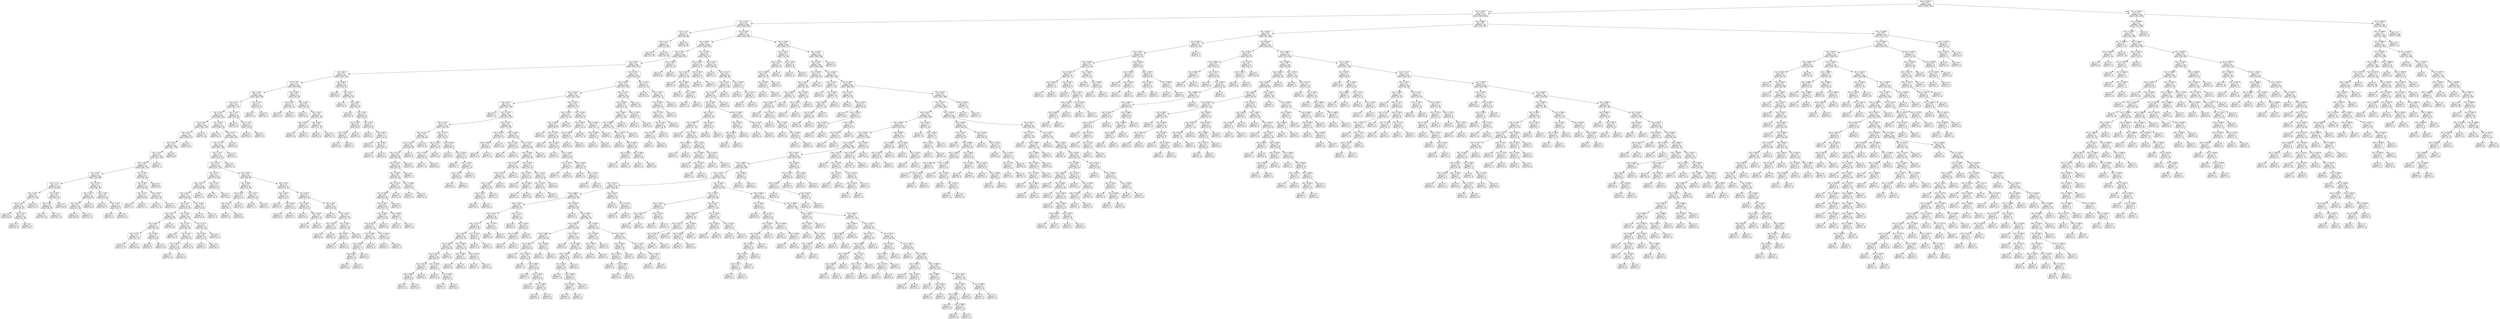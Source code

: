 digraph Tree {
node [shape=box, style="rounded", color="black", fontname=helvetica] ;
edge [fontname=helvetica] ;
0 [label="rain <= 1344.5\ngini = 0.5\nsamples = 3346\nvalue = [2599, 2614]"] ;
1 [label="rain <= 533.5\ngini = 0.5\nsamples = 2557\nvalue = [2446, 1544]"] ;
0 -> 1 [labeldistance=2.5, labelangle=45, headlabel="True"] ;
2 [label="rain <= 13.5\ngini = 0.5\nsamples = 1821\nvalue = [1876, 987]"] ;
1 -> 2 ;
3 [label="rain <= 12.5\ngini = 0.5\nsamples = 79\nvalue = [56, 66]"] ;
2 -> 3 ;
4 [label="rain <= 11.5\ngini = 0.5\nsamples = 61\nvalue = [47, 46]"] ;
3 -> 4 ;
5 [label="gini = 0.5\nsamples = 33\nvalue = [27, 30]"] ;
4 -> 5 ;
6 [label="gini = 0.5\nsamples = 28\nvalue = [20, 16]"] ;
4 -> 6 ;
7 [label="gini = 0.4\nsamples = 18\nvalue = [9, 20]"] ;
3 -> 7 ;
8 [label="rain <= 218.5\ngini = 0.4\nsamples = 1742\nvalue = [1820, 921]"] ;
2 -> 8 ;
9 [label="rain <= 184.5\ngini = 0.4\nsamples = 1099\nvalue = [1184, 544]"] ;
8 -> 9 ;
10 [label="rain <= 182.5\ngini = 0.4\nsamples = 1002\nvalue = [1056, 507]"] ;
9 -> 10 ;
11 [label="rain <= 96.5\ngini = 0.4\nsamples = 993\nvalue = [1051, 497]"] ;
10 -> 11 ;
12 [label="rain <= 85.5\ngini = 0.4\nsamples = 672\nvalue = [735, 319]"] ;
11 -> 12 ;
13 [label="rain <= 78.5\ngini = 0.4\nsamples = 624\nvalue = [672, 306]"] ;
12 -> 13 ;
14 [label="rain <= 76.5\ngini = 0.4\nsamples = 582\nvalue = [634, 278]"] ;
13 -> 14 ;
15 [label="rain <= 73.5\ngini = 0.4\nsamples = 571\nvalue = [617, 277]"] ;
14 -> 15 ;
16 [label="rain <= 35.5\ngini = 0.4\nsamples = 551\nvalue = [601, 262]"] ;
15 -> 16 ;
17 [label="rain <= 34.5\ngini = 0.4\nsamples = 281\nvalue = [302, 143]"] ;
16 -> 17 ;
18 [label="rain <= 33.5\ngini = 0.4\nsamples = 270\nvalue = [296, 127]"] ;
17 -> 18 ;
19 [label="rain <= 32.5\ngini = 0.4\nsamples = 259\nvalue = [277, 126]"] ;
18 -> 19 ;
20 [label="rain <= 31.5\ngini = 0.4\nsamples = 250\nvalue = [271, 120]"] ;
19 -> 20 ;
21 [label="rain <= 26.5\ngini = 0.4\nsamples = 243\nvalue = [262, 119]"] ;
20 -> 21 ;
22 [label="rain <= 20.5\ngini = 0.4\nsamples = 193\nvalue = [207, 88]"] ;
21 -> 22 ;
23 [label="rain <= 17.5\ngini = 0.4\nsamples = 118\nvalue = [125, 60]"] ;
22 -> 23 ;
24 [label="rain <= 16.5\ngini = 0.4\nsamples = 61\nvalue = [71, 28]"] ;
23 -> 24 ;
25 [label="rain <= 14.5\ngini = 0.4\nsamples = 46\nvalue = [48, 24]"] ;
24 -> 25 ;
26 [label="gini = 0.4\nsamples = 21\nvalue = [24, 8]"] ;
25 -> 26 ;
27 [label="rain <= 15.5\ngini = 0.5\nsamples = 25\nvalue = [24, 16]"] ;
25 -> 27 ;
28 [label="gini = 0.5\nsamples = 11\nvalue = [8, 9]"] ;
27 -> 28 ;
29 [label="gini = 0.4\nsamples = 14\nvalue = [16, 7]"] ;
27 -> 29 ;
30 [label="gini = 0.3\nsamples = 15\nvalue = [23, 4]"] ;
24 -> 30 ;
31 [label="rain <= 19.5\ngini = 0.5\nsamples = 57\nvalue = [54, 32]"] ;
23 -> 31 ;
32 [label="rain <= 18.5\ngini = 0.5\nsamples = 38\nvalue = [38, 24]"] ;
31 -> 32 ;
33 [label="gini = 0.5\nsamples = 17\nvalue = [17, 10]"] ;
32 -> 33 ;
34 [label="gini = 0.5\nsamples = 21\nvalue = [21, 14]"] ;
32 -> 34 ;
35 [label="gini = 0.4\nsamples = 19\nvalue = [16, 8]"] ;
31 -> 35 ;
36 [label="rain <= 23.5\ngini = 0.4\nsamples = 75\nvalue = [82, 28]"] ;
22 -> 36 ;
37 [label="rain <= 22.5\ngini = 0.4\nsamples = 38\nvalue = [36, 14]"] ;
36 -> 37 ;
38 [label="rain <= 21.5\ngini = 0.4\nsamples = 28\nvalue = [27, 10]"] ;
37 -> 38 ;
39 [label="gini = 0.4\nsamples = 18\nvalue = [16, 6]"] ;
38 -> 39 ;
40 [label="gini = 0.4\nsamples = 10\nvalue = [11, 4]"] ;
38 -> 40 ;
41 [label="gini = 0.4\nsamples = 10\nvalue = [9, 4]"] ;
37 -> 41 ;
42 [label="rain <= 24.5\ngini = 0.4\nsamples = 37\nvalue = [46, 14]"] ;
36 -> 42 ;
43 [label="gini = 0.3\nsamples = 19\nvalue = [26, 7]"] ;
42 -> 43 ;
44 [label="rain <= 25.5\ngini = 0.4\nsamples = 18\nvalue = [20, 7]"] ;
42 -> 44 ;
45 [label="gini = 0.4\nsamples = 4\nvalue = [6, 2]"] ;
44 -> 45 ;
46 [label="gini = 0.4\nsamples = 14\nvalue = [14, 5]"] ;
44 -> 46 ;
47 [label="rain <= 30.5\ngini = 0.5\nsamples = 50\nvalue = [55, 31]"] ;
21 -> 47 ;
48 [label="rain <= 28.5\ngini = 0.5\nsamples = 44\nvalue = [49, 29]"] ;
47 -> 48 ;
49 [label="rain <= 27.5\ngini = 0.4\nsamples = 14\nvalue = [18, 9]"] ;
48 -> 49 ;
50 [label="gini = 0.5\nsamples = 7\nvalue = [7, 5]"] ;
49 -> 50 ;
51 [label="gini = 0.4\nsamples = 7\nvalue = [11, 4]"] ;
49 -> 51 ;
52 [label="rain <= 29.5\ngini = 0.5\nsamples = 30\nvalue = [31, 20]"] ;
48 -> 52 ;
53 [label="gini = 0.5\nsamples = 13\nvalue = [15, 11]"] ;
52 -> 53 ;
54 [label="gini = 0.5\nsamples = 17\nvalue = [16, 9]"] ;
52 -> 54 ;
55 [label="gini = 0.4\nsamples = 6\nvalue = [6, 2]"] ;
47 -> 55 ;
56 [label="gini = 0.2\nsamples = 7\nvalue = [9, 1]"] ;
20 -> 56 ;
57 [label="gini = 0.5\nsamples = 9\nvalue = [6, 6]"] ;
19 -> 57 ;
58 [label="gini = 0.1\nsamples = 11\nvalue = [19, 1]"] ;
18 -> 58 ;
59 [label="gini = 0.4\nsamples = 11\nvalue = [6, 16]"] ;
17 -> 59 ;
60 [label="rain <= 36.5\ngini = 0.4\nsamples = 270\nvalue = [299, 119]"] ;
16 -> 60 ;
61 [label="gini = 0.1\nsamples = 10\nvalue = [16, 1]"] ;
60 -> 61 ;
62 [label="rain <= 72.5\ngini = 0.4\nsamples = 260\nvalue = [283, 118]"] ;
60 -> 62 ;
63 [label="rain <= 71.5\ngini = 0.4\nsamples = 258\nvalue = [281, 118]"] ;
62 -> 63 ;
64 [label="rain <= 70.5\ngini = 0.4\nsamples = 251\nvalue = [276, 114]"] ;
63 -> 64 ;
65 [label="rain <= 53.5\ngini = 0.4\nsamples = 248\nvalue = [271, 114]"] ;
64 -> 65 ;
66 [label="rain <= 51.5\ngini = 0.4\nsamples = 152\nvalue = [172, 66]"] ;
65 -> 66 ;
67 [label="rain <= 50.5\ngini = 0.4\nsamples = 136\nvalue = [148, 65]"] ;
66 -> 67 ;
68 [label="rain <= 48.5\ngini = 0.4\nsamples = 132\nvalue = [146, 61]"] ;
67 -> 68 ;
69 [label="rain <= 41.5\ngini = 0.4\nsamples = 118\nvalue = [132, 52]"] ;
68 -> 69 ;
70 [label="rain <= 40.5\ngini = 0.4\nsamples = 56\nvalue = [59, 28]"] ;
69 -> 70 ;
71 [label="rain <= 38.5\ngini = 0.4\nsamples = 44\nvalue = [45, 19]"] ;
70 -> 71 ;
72 [label="rain <= 37.5\ngini = 0.5\nsamples = 21\nvalue = [21, 11]"] ;
71 -> 72 ;
73 [label="gini = 0.4\nsamples = 10\nvalue = [11, 5]"] ;
72 -> 73 ;
74 [label="gini = 0.5\nsamples = 11\nvalue = [10, 6]"] ;
72 -> 74 ;
75 [label="rain <= 39.5\ngini = 0.4\nsamples = 23\nvalue = [24, 8]"] ;
71 -> 75 ;
76 [label="gini = 0.3\nsamples = 8\nvalue = [9, 2]"] ;
75 -> 76 ;
77 [label="gini = 0.4\nsamples = 15\nvalue = [15, 6]"] ;
75 -> 77 ;
78 [label="gini = 0.5\nsamples = 12\nvalue = [14, 9]"] ;
70 -> 78 ;
79 [label="rain <= 45.5\ngini = 0.4\nsamples = 62\nvalue = [73, 24]"] ;
69 -> 79 ;
80 [label="rain <= 42.5\ngini = 0.3\nsamples = 40\nvalue = [49, 14]"] ;
79 -> 80 ;
81 [label="gini = 0.3\nsamples = 10\nvalue = [14, 3]"] ;
80 -> 81 ;
82 [label="rain <= 44.5\ngini = 0.4\nsamples = 30\nvalue = [35, 11]"] ;
80 -> 82 ;
83 [label="rain <= 43.5\ngini = 0.4\nsamples = 20\nvalue = [22, 8]"] ;
82 -> 83 ;
84 [label="gini = 0.4\nsamples = 11\nvalue = [14, 5]"] ;
83 -> 84 ;
85 [label="gini = 0.4\nsamples = 9\nvalue = [8, 3]"] ;
83 -> 85 ;
86 [label="gini = 0.3\nsamples = 10\nvalue = [13, 3]"] ;
82 -> 86 ;
87 [label="rain <= 47.5\ngini = 0.4\nsamples = 22\nvalue = [24, 10]"] ;
79 -> 87 ;
88 [label="rain <= 46.5\ngini = 0.5\nsamples = 13\nvalue = [13, 7]"] ;
87 -> 88 ;
89 [label="gini = 0.5\nsamples = 4\nvalue = [5, 3]"] ;
88 -> 89 ;
90 [label="gini = 0.4\nsamples = 9\nvalue = [8, 4]"] ;
88 -> 90 ;
91 [label="gini = 0.3\nsamples = 9\nvalue = [11, 3]"] ;
87 -> 91 ;
92 [label="rain <= 49.5\ngini = 0.5\nsamples = 14\nvalue = [14, 9]"] ;
68 -> 92 ;
93 [label="gini = 0.5\nsamples = 9\nvalue = [10, 8]"] ;
92 -> 93 ;
94 [label="gini = 0.3\nsamples = 5\nvalue = [4, 1]"] ;
92 -> 94 ;
95 [label="gini = 0.4\nsamples = 4\nvalue = [2, 4]"] ;
67 -> 95 ;
96 [label="rain <= 52.5\ngini = 0.1\nsamples = 16\nvalue = [24, 1]"] ;
66 -> 96 ;
97 [label="gini = 0.1\nsamples = 11\nvalue = [18, 1]"] ;
96 -> 97 ;
98 [label="gini = 0.0\nsamples = 5\nvalue = [6, 0]"] ;
96 -> 98 ;
99 [label="rain <= 58.5\ngini = 0.4\nsamples = 96\nvalue = [99, 48]"] ;
65 -> 99 ;
100 [label="rain <= 56.5\ngini = 0.5\nsamples = 25\nvalue = [24, 18]"] ;
99 -> 100 ;
101 [label="rain <= 55.5\ngini = 0.4\nsamples = 11\nvalue = [14, 7]"] ;
100 -> 101 ;
102 [label="rain <= 54.5\ngini = 0.5\nsamples = 7\nvalue = [8, 7]"] ;
101 -> 102 ;
103 [label="gini = 0.4\nsamples = 2\nvalue = [2, 1]"] ;
102 -> 103 ;
104 [label="gini = 0.5\nsamples = 5\nvalue = [6, 6]"] ;
102 -> 104 ;
105 [label="gini = 0.0\nsamples = 4\nvalue = [6, 0]"] ;
101 -> 105 ;
106 [label="rain <= 57.5\ngini = 0.5\nsamples = 14\nvalue = [10, 11]"] ;
100 -> 106 ;
107 [label="gini = 0.5\nsamples = 7\nvalue = [4, 7]"] ;
106 -> 107 ;
108 [label="gini = 0.5\nsamples = 7\nvalue = [6, 4]"] ;
106 -> 108 ;
109 [label="rain <= 61.5\ngini = 0.4\nsamples = 71\nvalue = [75, 30]"] ;
99 -> 109 ;
110 [label="rain <= 59.5\ngini = 0.2\nsamples = 14\nvalue = [16, 2]"] ;
109 -> 110 ;
111 [label="gini = 0.4\nsamples = 3\nvalue = [3, 1]"] ;
110 -> 111 ;
112 [label="rain <= 60.5\ngini = 0.1\nsamples = 11\nvalue = [13, 1]"] ;
110 -> 112 ;
113 [label="gini = 0.0\nsamples = 5\nvalue = [6, 0]"] ;
112 -> 113 ;
114 [label="gini = 0.2\nsamples = 6\nvalue = [7, 1]"] ;
112 -> 114 ;
115 [label="rain <= 64.5\ngini = 0.4\nsamples = 57\nvalue = [59, 28]"] ;
109 -> 115 ;
116 [label="rain <= 62.5\ngini = 0.5\nsamples = 19\nvalue = [19, 14]"] ;
115 -> 116 ;
117 [label="gini = 0.4\nsamples = 5\nvalue = [9, 3]"] ;
116 -> 117 ;
118 [label="rain <= 63.5\ngini = 0.5\nsamples = 14\nvalue = [10, 11]"] ;
116 -> 118 ;
119 [label="gini = 0.5\nsamples = 8\nvalue = [7, 6]"] ;
118 -> 119 ;
120 [label="gini = 0.5\nsamples = 6\nvalue = [3, 5]"] ;
118 -> 120 ;
121 [label="rain <= 65.5\ngini = 0.4\nsamples = 38\nvalue = [40, 14]"] ;
115 -> 121 ;
122 [label="gini = 0.0\nsamples = 10\nvalue = [13, 0]"] ;
121 -> 122 ;
123 [label="rain <= 67.5\ngini = 0.4\nsamples = 28\nvalue = [27, 14]"] ;
121 -> 123 ;
124 [label="rain <= 66.5\ngini = 0.5\nsamples = 12\nvalue = [10, 8]"] ;
123 -> 124 ;
125 [label="gini = 0.5\nsamples = 7\nvalue = [6, 5]"] ;
124 -> 125 ;
126 [label="gini = 0.5\nsamples = 5\nvalue = [4, 3]"] ;
124 -> 126 ;
127 [label="rain <= 69.5\ngini = 0.4\nsamples = 16\nvalue = [17, 6]"] ;
123 -> 127 ;
128 [label="rain <= 68.5\ngini = 0.2\nsamples = 8\nvalue = [8, 1]"] ;
127 -> 128 ;
129 [label="gini = 0.3\nsamples = 4\nvalue = [4, 1]"] ;
128 -> 129 ;
130 [label="gini = 0.0\nsamples = 4\nvalue = [4, 0]"] ;
128 -> 130 ;
131 [label="gini = 0.5\nsamples = 8\nvalue = [9, 5]"] ;
127 -> 131 ;
132 [label="gini = 0.0\nsamples = 3\nvalue = [5, 0]"] ;
64 -> 132 ;
133 [label="gini = 0.5\nsamples = 7\nvalue = [5, 4]"] ;
63 -> 133 ;
134 [label="gini = 0.0\nsamples = 2\nvalue = [2, 0]"] ;
62 -> 134 ;
135 [label="rain <= 74.5\ngini = 0.5\nsamples = 20\nvalue = [16, 15]"] ;
15 -> 135 ;
136 [label="gini = 0.4\nsamples = 8\nvalue = [3, 6]"] ;
135 -> 136 ;
137 [label="rain <= 75.5\ngini = 0.5\nsamples = 12\nvalue = [13, 9]"] ;
135 -> 137 ;
138 [label="gini = 0.5\nsamples = 9\nvalue = [10, 7]"] ;
137 -> 138 ;
139 [label="gini = 0.5\nsamples = 3\nvalue = [3, 2]"] ;
137 -> 139 ;
140 [label="rain <= 77.5\ngini = 0.1\nsamples = 11\nvalue = [17, 1]"] ;
14 -> 140 ;
141 [label="gini = 0.0\nsamples = 7\nvalue = [12, 0]"] ;
140 -> 141 ;
142 [label="gini = 0.3\nsamples = 4\nvalue = [5, 1]"] ;
140 -> 142 ;
143 [label="rain <= 80.5\ngini = 0.5\nsamples = 42\nvalue = [38, 28]"] ;
13 -> 143 ;
144 [label="rain <= 79.5\ngini = 0.5\nsamples = 13\nvalue = [10, 11]"] ;
143 -> 144 ;
145 [label="gini = 0.5\nsamples = 6\nvalue = [4, 4]"] ;
144 -> 145 ;
146 [label="gini = 0.5\nsamples = 7\nvalue = [6, 7]"] ;
144 -> 146 ;
147 [label="rain <= 81.5\ngini = 0.5\nsamples = 29\nvalue = [28, 17]"] ;
143 -> 147 ;
148 [label="gini = 0.4\nsamples = 5\nvalue = [6, 2]"] ;
147 -> 148 ;
149 [label="rain <= 83.5\ngini = 0.5\nsamples = 24\nvalue = [22, 15]"] ;
147 -> 149 ;
150 [label="rain <= 82.5\ngini = 0.5\nsamples = 8\nvalue = [5, 5]"] ;
149 -> 150 ;
151 [label="gini = 0.5\nsamples = 5\nvalue = [3, 3]"] ;
150 -> 151 ;
152 [label="gini = 0.5\nsamples = 3\nvalue = [2, 2]"] ;
150 -> 152 ;
153 [label="rain <= 84.5\ngini = 0.5\nsamples = 16\nvalue = [17, 10]"] ;
149 -> 153 ;
154 [label="gini = 0.4\nsamples = 6\nvalue = [6, 3]"] ;
153 -> 154 ;
155 [label="gini = 0.5\nsamples = 10\nvalue = [11, 7]"] ;
153 -> 155 ;
156 [label="rain <= 86.5\ngini = 0.3\nsamples = 48\nvalue = [63, 13]"] ;
12 -> 156 ;
157 [label="gini = 0.0\nsamples = 5\nvalue = [8, 0]"] ;
156 -> 157 ;
158 [label="rain <= 87.5\ngini = 0.3\nsamples = 43\nvalue = [55, 13]"] ;
156 -> 158 ;
159 [label="gini = 0.4\nsamples = 11\nvalue = [10, 5]"] ;
158 -> 159 ;
160 [label="rain <= 89.5\ngini = 0.3\nsamples = 32\nvalue = [45, 8]"] ;
158 -> 160 ;
161 [label="gini = 0.0\nsamples = 9\nvalue = [15, 0]"] ;
160 -> 161 ;
162 [label="rain <= 92.5\ngini = 0.3\nsamples = 23\nvalue = [30, 8]"] ;
160 -> 162 ;
163 [label="rain <= 91.5\ngini = 0.5\nsamples = 8\nvalue = [8, 5]"] ;
162 -> 163 ;
164 [label="rain <= 90.5\ngini = 0.4\nsamples = 7\nvalue = [8, 3]"] ;
163 -> 164 ;
165 [label="gini = 0.4\nsamples = 4\nvalue = [5, 2]"] ;
164 -> 165 ;
166 [label="gini = 0.4\nsamples = 3\nvalue = [3, 1]"] ;
164 -> 166 ;
167 [label="gini = 0.0\nsamples = 1\nvalue = [0, 2]"] ;
163 -> 167 ;
168 [label="rain <= 93.5\ngini = 0.2\nsamples = 15\nvalue = [22, 3]"] ;
162 -> 168 ;
169 [label="gini = 0.0\nsamples = 4\nvalue = [9, 0]"] ;
168 -> 169 ;
170 [label="rain <= 94.5\ngini = 0.3\nsamples = 11\nvalue = [13, 3]"] ;
168 -> 170 ;
171 [label="gini = 0.5\nsamples = 4\nvalue = [3, 2]"] ;
170 -> 171 ;
172 [label="rain <= 95.5\ngini = 0.2\nsamples = 7\nvalue = [10, 1]"] ;
170 -> 172 ;
173 [label="gini = 0.2\nsamples = 5\nvalue = [7, 1]"] ;
172 -> 173 ;
174 [label="gini = 0.0\nsamples = 2\nvalue = [3, 0]"] ;
172 -> 174 ;
175 [label="rain <= 172.5\ngini = 0.5\nsamples = 321\nvalue = [316, 178]"] ;
11 -> 175 ;
176 [label="rain <= 161.5\ngini = 0.5\nsamples = 286\nvalue = [272, 167]"] ;
175 -> 176 ;
177 [label="rain <= 143.5\ngini = 0.5\nsamples = 247\nvalue = [247, 133]"] ;
176 -> 177 ;
178 [label="rain <= 97.5\ngini = 0.5\nsamples = 192\nvalue = [174, 116]"] ;
177 -> 178 ;
179 [label="gini = 0.3\nsamples = 4\nvalue = [1, 5]"] ;
178 -> 179 ;
180 [label="rain <= 123.5\ngini = 0.5\nsamples = 188\nvalue = [173, 111]"] ;
178 -> 180 ;
181 [label="rain <= 114.5\ngini = 0.4\nsamples = 104\nvalue = [102, 52]"] ;
180 -> 181 ;
182 [label="rain <= 113.5\ngini = 0.5\nsamples = 73\nvalue = [59, 43]"] ;
181 -> 182 ;
183 [label="rain <= 112.5\ngini = 0.5\nsamples = 68\nvalue = [56, 38]"] ;
182 -> 183 ;
184 [label="rain <= 111.5\ngini = 0.5\nsamples = 60\nvalue = [48, 35]"] ;
183 -> 184 ;
185 [label="rain <= 110.5\ngini = 0.5\nsamples = 56\nvalue = [48, 31]"] ;
184 -> 185 ;
186 [label="rain <= 108.5\ngini = 0.5\nsamples = 52\nvalue = [44, 30]"] ;
185 -> 186 ;
187 [label="rain <= 107.5\ngini = 0.5\nsamples = 47\nvalue = [40, 25]"] ;
186 -> 187 ;
188 [label="rain <= 106.5\ngini = 0.5\nsamples = 44\nvalue = [36, 25]"] ;
187 -> 188 ;
189 [label="rain <= 104.5\ngini = 0.5\nsamples = 39\nvalue = [33, 21]"] ;
188 -> 189 ;
190 [label="rain <= 103.5\ngini = 0.5\nsamples = 32\nvalue = [26, 19]"] ;
189 -> 190 ;
191 [label="rain <= 101.5\ngini = 0.5\nsamples = 27\nvalue = [23, 14]"] ;
190 -> 191 ;
192 [label="rain <= 100.5\ngini = 0.5\nsamples = 15\nvalue = [13, 11]"] ;
191 -> 192 ;
193 [label="rain <= 99.5\ngini = 0.5\nsamples = 11\nvalue = [11, 7]"] ;
192 -> 193 ;
194 [label="rain <= 98.5\ngini = 0.5\nsamples = 8\nvalue = [7, 6]"] ;
193 -> 194 ;
195 [label="gini = 0.4\nsamples = 2\nvalue = [3, 1]"] ;
194 -> 195 ;
196 [label="gini = 0.5\nsamples = 6\nvalue = [4, 5]"] ;
194 -> 196 ;
197 [label="gini = 0.3\nsamples = 3\nvalue = [4, 1]"] ;
193 -> 197 ;
198 [label="gini = 0.4\nsamples = 4\nvalue = [2, 4]"] ;
192 -> 198 ;
199 [label="rain <= 102.5\ngini = 0.4\nsamples = 12\nvalue = [10, 3]"] ;
191 -> 199 ;
200 [label="gini = 0.3\nsamples = 6\nvalue = [5, 1]"] ;
199 -> 200 ;
201 [label="gini = 0.4\nsamples = 6\nvalue = [5, 2]"] ;
199 -> 201 ;
202 [label="gini = 0.5\nsamples = 5\nvalue = [3, 5]"] ;
190 -> 202 ;
203 [label="rain <= 105.5\ngini = 0.3\nsamples = 7\nvalue = [7, 2]"] ;
189 -> 203 ;
204 [label="gini = 0.3\nsamples = 5\nvalue = [5, 1]"] ;
203 -> 204 ;
205 [label="gini = 0.4\nsamples = 2\nvalue = [2, 1]"] ;
203 -> 205 ;
206 [label="gini = 0.5\nsamples = 5\nvalue = [3, 4]"] ;
188 -> 206 ;
207 [label="gini = 0.0\nsamples = 3\nvalue = [4, 0]"] ;
187 -> 207 ;
208 [label="rain <= 109.5\ngini = 0.5\nsamples = 5\nvalue = [4, 5]"] ;
186 -> 208 ;
209 [label="gini = 0.0\nsamples = 1\nvalue = [0, 1]"] ;
208 -> 209 ;
210 [label="gini = 0.5\nsamples = 4\nvalue = [4, 4]"] ;
208 -> 210 ;
211 [label="gini = 0.3\nsamples = 4\nvalue = [4, 1]"] ;
185 -> 211 ;
212 [label="gini = 0.0\nsamples = 4\nvalue = [0, 4]"] ;
184 -> 212 ;
213 [label="gini = 0.4\nsamples = 8\nvalue = [8, 3]"] ;
183 -> 213 ;
214 [label="gini = 0.5\nsamples = 5\nvalue = [3, 5]"] ;
182 -> 214 ;
215 [label="rain <= 117.5\ngini = 0.3\nsamples = 31\nvalue = [43, 9]"] ;
181 -> 215 ;
216 [label="rain <= 116.5\ngini = 0.4\nsamples = 12\nvalue = [15, 5]"] ;
215 -> 216 ;
217 [label="rain <= 115.5\ngini = 0.2\nsamples = 8\nvalue = [12, 2]"] ;
216 -> 217 ;
218 [label="gini = 0.3\nsamples = 6\nvalue = [7, 2]"] ;
217 -> 218 ;
219 [label="gini = 0.0\nsamples = 2\nvalue = [5, 0]"] ;
217 -> 219 ;
220 [label="gini = 0.5\nsamples = 4\nvalue = [3, 3]"] ;
216 -> 220 ;
221 [label="rain <= 119.5\ngini = 0.2\nsamples = 19\nvalue = [28, 4]"] ;
215 -> 221 ;
222 [label="gini = 0.0\nsamples = 6\nvalue = [9, 0]"] ;
221 -> 222 ;
223 [label="rain <= 120.5\ngini = 0.3\nsamples = 13\nvalue = [19, 4]"] ;
221 -> 223 ;
224 [label="gini = 0.4\nsamples = 2\nvalue = [2, 1]"] ;
223 -> 224 ;
225 [label="rain <= 122.5\ngini = 0.3\nsamples = 11\nvalue = [17, 3]"] ;
223 -> 225 ;
226 [label="rain <= 121.5\ngini = 0.2\nsamples = 8\nvalue = [15, 2]"] ;
225 -> 226 ;
227 [label="gini = 0.2\nsamples = 5\nvalue = [10, 1]"] ;
226 -> 227 ;
228 [label="gini = 0.3\nsamples = 3\nvalue = [5, 1]"] ;
226 -> 228 ;
229 [label="gini = 0.4\nsamples = 3\nvalue = [2, 1]"] ;
225 -> 229 ;
230 [label="rain <= 127.5\ngini = 0.5\nsamples = 84\nvalue = [71, 59]"] ;
180 -> 230 ;
231 [label="rain <= 126.5\ngini = 0.4\nsamples = 23\nvalue = [10, 27]"] ;
230 -> 231 ;
232 [label="rain <= 125.0\ngini = 0.5\nsamples = 6\nvalue = [6, 5]"] ;
231 -> 232 ;
233 [label="gini = 0.5\nsamples = 3\nvalue = [2, 3]"] ;
232 -> 233 ;
234 [label="gini = 0.4\nsamples = 3\nvalue = [4, 2]"] ;
232 -> 234 ;
235 [label="gini = 0.3\nsamples = 17\nvalue = [4, 22]"] ;
231 -> 235 ;
236 [label="rain <= 129.5\ngini = 0.5\nsamples = 61\nvalue = [61, 32]"] ;
230 -> 236 ;
237 [label="rain <= 128.5\ngini = 0.2\nsamples = 10\nvalue = [13, 2]"] ;
236 -> 237 ;
238 [label="gini = 0.5\nsamples = 4\nvalue = [2, 2]"] ;
237 -> 238 ;
239 [label="gini = 0.0\nsamples = 6\nvalue = [11, 0]"] ;
237 -> 239 ;
240 [label="rain <= 142.5\ngini = 0.5\nsamples = 51\nvalue = [48, 30]"] ;
236 -> 240 ;
241 [label="rain <= 136.5\ngini = 0.5\nsamples = 47\nvalue = [46, 26]"] ;
240 -> 241 ;
242 [label="rain <= 135.5\ngini = 0.5\nsamples = 25\nvalue = [23, 16]"] ;
241 -> 242 ;
243 [label="rain <= 132.5\ngini = 0.4\nsamples = 20\nvalue = [21, 10]"] ;
242 -> 243 ;
244 [label="rain <= 131.5\ngini = 0.5\nsamples = 16\nvalue = [16, 10]"] ;
243 -> 244 ;
245 [label="rain <= 130.5\ngini = 0.4\nsamples = 13\nvalue = [14, 7]"] ;
244 -> 245 ;
246 [label="gini = 0.5\nsamples = 5\nvalue = [4, 3]"] ;
245 -> 246 ;
247 [label="gini = 0.4\nsamples = 8\nvalue = [10, 4]"] ;
245 -> 247 ;
248 [label="gini = 0.5\nsamples = 3\nvalue = [2, 3]"] ;
244 -> 248 ;
249 [label="gini = 0.0\nsamples = 4\nvalue = [5, 0]"] ;
243 -> 249 ;
250 [label="gini = 0.4\nsamples = 5\nvalue = [2, 6]"] ;
242 -> 250 ;
251 [label="rain <= 139.5\ngini = 0.4\nsamples = 22\nvalue = [23, 10]"] ;
241 -> 251 ;
252 [label="rain <= 137.5\ngini = 0.2\nsamples = 10\nvalue = [12, 2]"] ;
251 -> 252 ;
253 [label="gini = 0.0\nsamples = 3\nvalue = [5, 0]"] ;
252 -> 253 ;
254 [label="rain <= 138.5\ngini = 0.3\nsamples = 7\nvalue = [7, 2]"] ;
252 -> 254 ;
255 [label="gini = 0.4\nsamples = 4\nvalue = [4, 2]"] ;
254 -> 255 ;
256 [label="gini = 0.0\nsamples = 3\nvalue = [3, 0]"] ;
254 -> 256 ;
257 [label="rain <= 141.5\ngini = 0.5\nsamples = 12\nvalue = [11, 8]"] ;
251 -> 257 ;
258 [label="rain <= 140.5\ngini = 0.5\nsamples = 6\nvalue = [5, 6]"] ;
257 -> 258 ;
259 [label="gini = 0.5\nsamples = 4\nvalue = [4, 4]"] ;
258 -> 259 ;
260 [label="gini = 0.4\nsamples = 2\nvalue = [1, 2]"] ;
258 -> 260 ;
261 [label="gini = 0.4\nsamples = 6\nvalue = [6, 2]"] ;
257 -> 261 ;
262 [label="gini = 0.4\nsamples = 4\nvalue = [2, 4]"] ;
240 -> 262 ;
263 [label="rain <= 153.5\ngini = 0.3\nsamples = 55\nvalue = [73, 17]"] ;
177 -> 263 ;
264 [label="rain <= 152.5\ngini = 0.4\nsamples = 37\nvalue = [44, 13]"] ;
263 -> 264 ;
265 [label="rain <= 144.5\ngini = 0.3\nsamples = 30\nvalue = [39, 8]"] ;
264 -> 265 ;
266 [label="gini = 0.4\nsamples = 5\nvalue = [9, 3]"] ;
265 -> 266 ;
267 [label="rain <= 145.5\ngini = 0.2\nsamples = 25\nvalue = [30, 5]"] ;
265 -> 267 ;
268 [label="gini = 0.0\nsamples = 2\nvalue = [5, 0]"] ;
267 -> 268 ;
269 [label="rain <= 146.5\ngini = 0.3\nsamples = 23\nvalue = [25, 5]"] ;
267 -> 269 ;
270 [label="gini = 0.4\nsamples = 3\nvalue = [2, 1]"] ;
269 -> 270 ;
271 [label="rain <= 149.5\ngini = 0.3\nsamples = 20\nvalue = [23, 4]"] ;
269 -> 271 ;
272 [label="rain <= 147.5\ngini = 0.1\nsamples = 8\nvalue = [12, 1]"] ;
271 -> 272 ;
273 [label="gini = 0.2\nsamples = 5\nvalue = [7, 1]"] ;
272 -> 273 ;
274 [label="gini = 0.0\nsamples = 3\nvalue = [5, 0]"] ;
272 -> 274 ;
275 [label="rain <= 150.5\ngini = 0.3\nsamples = 12\nvalue = [11, 3]"] ;
271 -> 275 ;
276 [label="gini = 0.5\nsamples = 4\nvalue = [3, 2]"] ;
275 -> 276 ;
277 [label="rain <= 151.5\ngini = 0.2\nsamples = 8\nvalue = [8, 1]"] ;
275 -> 277 ;
278 [label="gini = 0.0\nsamples = 2\nvalue = [2, 0]"] ;
277 -> 278 ;
279 [label="gini = 0.2\nsamples = 6\nvalue = [6, 1]"] ;
277 -> 279 ;
280 [label="gini = 0.5\nsamples = 7\nvalue = [5, 5]"] ;
264 -> 280 ;
281 [label="rain <= 158.5\ngini = 0.2\nsamples = 18\nvalue = [29, 4]"] ;
263 -> 281 ;
282 [label="rain <= 155.5\ngini = 0.1\nsamples = 11\nvalue = [18, 1]"] ;
281 -> 282 ;
283 [label="rain <= 154.5\ngini = 0.2\nsamples = 5\nvalue = [7, 1]"] ;
282 -> 283 ;
284 [label="gini = 0.0\nsamples = 2\nvalue = [4, 0]"] ;
283 -> 284 ;
285 [label="gini = 0.4\nsamples = 3\nvalue = [3, 1]"] ;
283 -> 285 ;
286 [label="gini = 0.0\nsamples = 6\nvalue = [11, 0]"] ;
282 -> 286 ;
287 [label="rain <= 160.5\ngini = 0.3\nsamples = 7\nvalue = [11, 3]"] ;
281 -> 287 ;
288 [label="rain <= 159.5\ngini = 0.3\nsamples = 5\nvalue = [9, 2]"] ;
287 -> 288 ;
289 [label="gini = 0.4\nsamples = 4\nvalue = [6, 2]"] ;
288 -> 289 ;
290 [label="gini = 0.0\nsamples = 1\nvalue = [3, 0]"] ;
288 -> 290 ;
291 [label="gini = 0.4\nsamples = 2\nvalue = [2, 1]"] ;
287 -> 291 ;
292 [label="rain <= 171.5\ngini = 0.5\nsamples = 39\nvalue = [25, 34]"] ;
176 -> 292 ;
293 [label="rain <= 169.5\ngini = 0.5\nsamples = 29\nvalue = [21, 21]"] ;
292 -> 293 ;
294 [label="rain <= 168.5\ngini = 0.5\nsamples = 24\nvalue = [14, 20]"] ;
293 -> 294 ;
295 [label="rain <= 166.5\ngini = 0.5\nsamples = 21\nvalue = [14, 15]"] ;
294 -> 295 ;
296 [label="rain <= 162.5\ngini = 0.5\nsamples = 18\nvalue = [9, 15]"] ;
295 -> 296 ;
297 [label="gini = 0.2\nsamples = 5\nvalue = [1, 6]"] ;
296 -> 297 ;
298 [label="rain <= 164.5\ngini = 0.5\nsamples = 13\nvalue = [8, 9]"] ;
296 -> 298 ;
299 [label="rain <= 163.5\ngini = 0.3\nsamples = 5\nvalue = [5, 1]"] ;
298 -> 299 ;
300 [label="gini = 0.4\nsamples = 3\nvalue = [3, 1]"] ;
299 -> 300 ;
301 [label="gini = 0.0\nsamples = 2\nvalue = [2, 0]"] ;
299 -> 301 ;
302 [label="rain <= 165.5\ngini = 0.4\nsamples = 8\nvalue = [3, 8]"] ;
298 -> 302 ;
303 [label="gini = 0.4\nsamples = 2\nvalue = [1, 2]"] ;
302 -> 303 ;
304 [label="gini = 0.4\nsamples = 6\nvalue = [2, 6]"] ;
302 -> 304 ;
305 [label="gini = 0.0\nsamples = 3\nvalue = [5, 0]"] ;
295 -> 305 ;
306 [label="gini = 0.0\nsamples = 3\nvalue = [0, 5]"] ;
294 -> 306 ;
307 [label="rain <= 170.5\ngini = 0.2\nsamples = 5\nvalue = [7, 1]"] ;
293 -> 307 ;
308 [label="gini = 0.2\nsamples = 4\nvalue = [6, 1]"] ;
307 -> 308 ;
309 [label="gini = 0.0\nsamples = 1\nvalue = [1, 0]"] ;
307 -> 309 ;
310 [label="gini = 0.4\nsamples = 10\nvalue = [4, 13]"] ;
292 -> 310 ;
311 [label="rain <= 176.5\ngini = 0.3\nsamples = 35\nvalue = [44, 11]"] ;
175 -> 311 ;
312 [label="gini = 0.0\nsamples = 9\nvalue = [16, 0]"] ;
311 -> 312 ;
313 [label="rain <= 181.5\ngini = 0.4\nsamples = 26\nvalue = [28, 11]"] ;
311 -> 313 ;
314 [label="rain <= 180.5\ngini = 0.4\nsamples = 25\nvalue = [25, 11]"] ;
313 -> 314 ;
315 [label="rain <= 179.5\ngini = 0.4\nsamples = 22\nvalue = [23, 8]"] ;
314 -> 315 ;
316 [label="rain <= 178.5\ngini = 0.5\nsamples = 16\nvalue = [15, 8]"] ;
315 -> 316 ;
317 [label="rain <= 177.5\ngini = 0.4\nsamples = 13\nvalue = [14, 5]"] ;
316 -> 317 ;
318 [label="gini = 0.3\nsamples = 4\nvalue = [5, 1]"] ;
317 -> 318 ;
319 [label="gini = 0.4\nsamples = 9\nvalue = [9, 4]"] ;
317 -> 319 ;
320 [label="gini = 0.4\nsamples = 3\nvalue = [1, 3]"] ;
316 -> 320 ;
321 [label="gini = 0.0\nsamples = 6\nvalue = [8, 0]"] ;
315 -> 321 ;
322 [label="gini = 0.5\nsamples = 3\nvalue = [2, 3]"] ;
314 -> 322 ;
323 [label="gini = 0.0\nsamples = 1\nvalue = [3, 0]"] ;
313 -> 323 ;
324 [label="rain <= 183.5\ngini = 0.4\nsamples = 9\nvalue = [5, 10]"] ;
10 -> 324 ;
325 [label="gini = 0.0\nsamples = 5\nvalue = [0, 8]"] ;
324 -> 325 ;
326 [label="gini = 0.4\nsamples = 4\nvalue = [5, 2]"] ;
324 -> 326 ;
327 [label="rain <= 193.5\ngini = 0.3\nsamples = 97\nvalue = [128, 37]"] ;
9 -> 327 ;
328 [label="rain <= 190.5\ngini = 0.2\nsamples = 28\nvalue = [42, 7]"] ;
327 -> 328 ;
329 [label="rain <= 187.5\ngini = 0.3\nsamples = 16\nvalue = [21, 6]"] ;
328 -> 329 ;
330 [label="gini = 0.0\nsamples = 5\nvalue = [7, 0]"] ;
329 -> 330 ;
331 [label="rain <= 188.5\ngini = 0.4\nsamples = 11\nvalue = [14, 6]"] ;
329 -> 331 ;
332 [label="gini = 0.4\nsamples = 4\nvalue = [5, 2]"] ;
331 -> 332 ;
333 [label="rain <= 189.5\ngini = 0.4\nsamples = 7\nvalue = [9, 4]"] ;
331 -> 333 ;
334 [label="gini = 0.4\nsamples = 3\nvalue = [4, 2]"] ;
333 -> 334 ;
335 [label="gini = 0.4\nsamples = 4\nvalue = [5, 2]"] ;
333 -> 335 ;
336 [label="rain <= 192.5\ngini = 0.1\nsamples = 12\nvalue = [21, 1]"] ;
328 -> 336 ;
337 [label="gini = 0.0\nsamples = 6\nvalue = [14, 0]"] ;
336 -> 337 ;
338 [label="gini = 0.2\nsamples = 6\nvalue = [7, 1]"] ;
336 -> 338 ;
339 [label="rain <= 194.5\ngini = 0.4\nsamples = 69\nvalue = [86, 30]"] ;
327 -> 339 ;
340 [label="gini = 0.3\nsamples = 3\nvalue = [1, 4]"] ;
339 -> 340 ;
341 [label="rain <= 214.5\ngini = 0.4\nsamples = 66\nvalue = [85, 26]"] ;
339 -> 341 ;
342 [label="rain <= 213.5\ngini = 0.4\nsamples = 56\nvalue = [74, 25]"] ;
341 -> 342 ;
343 [label="rain <= 212.5\ngini = 0.3\nsamples = 52\nvalue = [72, 21]"] ;
342 -> 343 ;
344 [label="rain <= 205.5\ngini = 0.4\nsamples = 50\nvalue = [66, 21]"] ;
343 -> 344 ;
345 [label="rain <= 202.5\ngini = 0.3\nsamples = 35\nvalue = [53, 13]"] ;
344 -> 345 ;
346 [label="rain <= 195.5\ngini = 0.4\nsamples = 23\nvalue = [37, 12]"] ;
345 -> 346 ;
347 [label="gini = 0.0\nsamples = 3\nvalue = [5, 0]"] ;
346 -> 347 ;
348 [label="rain <= 197.5\ngini = 0.4\nsamples = 20\nvalue = [32, 12]"] ;
346 -> 348 ;
349 [label="rain <= 196.5\ngini = 0.5\nsamples = 5\nvalue = [4, 4]"] ;
348 -> 349 ;
350 [label="gini = 0.4\nsamples = 3\nvalue = [4, 2]"] ;
349 -> 350 ;
351 [label="gini = 0.0\nsamples = 2\nvalue = [0, 2]"] ;
349 -> 351 ;
352 [label="rain <= 200.5\ngini = 0.3\nsamples = 15\nvalue = [28, 8]"] ;
348 -> 352 ;
353 [label="rain <= 198.5\ngini = 0.3\nsamples = 9\nvalue = [18, 4]"] ;
352 -> 353 ;
354 [label="gini = 0.3\nsamples = 4\nvalue = [8, 2]"] ;
353 -> 354 ;
355 [label="rain <= 199.5\ngini = 0.3\nsamples = 5\nvalue = [10, 2]"] ;
353 -> 355 ;
356 [label="gini = 0.0\nsamples = 1\nvalue = [2, 0]"] ;
355 -> 356 ;
357 [label="gini = 0.3\nsamples = 4\nvalue = [8, 2]"] ;
355 -> 357 ;
358 [label="rain <= 201.5\ngini = 0.4\nsamples = 6\nvalue = [10, 4]"] ;
352 -> 358 ;
359 [label="gini = 0.5\nsamples = 3\nvalue = [3, 2]"] ;
358 -> 359 ;
360 [label="gini = 0.3\nsamples = 3\nvalue = [7, 2]"] ;
358 -> 360 ;
361 [label="rain <= 204.5\ngini = 0.1\nsamples = 12\nvalue = [16, 1]"] ;
345 -> 361 ;
362 [label="gini = 0.0\nsamples = 6\nvalue = [9, 0]"] ;
361 -> 362 ;
363 [label="gini = 0.2\nsamples = 6\nvalue = [7, 1]"] ;
361 -> 363 ;
364 [label="rain <= 208.5\ngini = 0.5\nsamples = 15\nvalue = [13, 8]"] ;
344 -> 364 ;
365 [label="rain <= 207.5\ngini = 0.5\nsamples = 7\nvalue = [5, 6]"] ;
364 -> 365 ;
366 [label="rain <= 206.5\ngini = 0.5\nsamples = 6\nvalue = [5, 4]"] ;
365 -> 366 ;
367 [label="gini = 0.5\nsamples = 4\nvalue = [3, 4]"] ;
366 -> 367 ;
368 [label="gini = 0.0\nsamples = 2\nvalue = [2, 0]"] ;
366 -> 368 ;
369 [label="gini = 0.0\nsamples = 1\nvalue = [0, 2]"] ;
365 -> 369 ;
370 [label="rain <= 211.5\ngini = 0.3\nsamples = 8\nvalue = [8, 2]"] ;
364 -> 370 ;
371 [label="gini = 0.0\nsamples = 4\nvalue = [6, 0]"] ;
370 -> 371 ;
372 [label="gini = 0.5\nsamples = 4\nvalue = [2, 2]"] ;
370 -> 372 ;
373 [label="gini = 0.0\nsamples = 2\nvalue = [6, 0]"] ;
343 -> 373 ;
374 [label="gini = 0.4\nsamples = 4\nvalue = [2, 4]"] ;
342 -> 374 ;
375 [label="rain <= 216.5\ngini = 0.2\nsamples = 10\nvalue = [11, 1]"] ;
341 -> 375 ;
376 [label="gini = 0.0\nsamples = 5\nvalue = [5, 0]"] ;
375 -> 376 ;
377 [label="rain <= 217.5\ngini = 0.2\nsamples = 5\nvalue = [6, 1]"] ;
375 -> 377 ;
378 [label="gini = 0.3\nsamples = 3\nvalue = [4, 1]"] ;
377 -> 378 ;
379 [label="gini = 0.0\nsamples = 2\nvalue = [2, 0]"] ;
377 -> 379 ;
380 [label="rain <= 225.5\ngini = 0.5\nsamples = 643\nvalue = [636, 377]"] ;
8 -> 380 ;
381 [label="rain <= 222.5\ngini = 0.5\nsamples = 20\nvalue = [10, 18]"] ;
380 -> 381 ;
382 [label="rain <= 221.5\ngini = 0.5\nsamples = 11\nvalue = [8, 10]"] ;
381 -> 382 ;
383 [label="rain <= 220.5\ngini = 0.5\nsamples = 10\nvalue = [6, 10]"] ;
382 -> 383 ;
384 [label="rain <= 219.5\ngini = 0.5\nsamples = 8\nvalue = [6, 7]"] ;
383 -> 384 ;
385 [label="gini = 0.5\nsamples = 7\nvalue = [5, 7]"] ;
384 -> 385 ;
386 [label="gini = 0.0\nsamples = 1\nvalue = [1, 0]"] ;
384 -> 386 ;
387 [label="gini = 0.0\nsamples = 2\nvalue = [0, 3]"] ;
383 -> 387 ;
388 [label="gini = 0.0\nsamples = 1\nvalue = [2, 0]"] ;
382 -> 388 ;
389 [label="rain <= 224.0\ngini = 0.3\nsamples = 9\nvalue = [2, 8]"] ;
381 -> 389 ;
390 [label="gini = 0.0\nsamples = 3\nvalue = [0, 4]"] ;
389 -> 390 ;
391 [label="gini = 0.4\nsamples = 6\nvalue = [2, 4]"] ;
389 -> 391 ;
392 [label="rain <= 532.5\ngini = 0.5\nsamples = 623\nvalue = [626, 359]"] ;
380 -> 392 ;
393 [label="rain <= 243.5\ngini = 0.5\nsamples = 619\nvalue = [619, 359]"] ;
392 -> 393 ;
394 [label="rain <= 235.5\ngini = 0.4\nsamples = 45\nvalue = [52, 19]"] ;
393 -> 394 ;
395 [label="rain <= 231.5\ngini = 0.5\nsamples = 28\nvalue = [22, 19]"] ;
394 -> 395 ;
396 [label="rain <= 230.5\ngini = 0.5\nsamples = 20\nvalue = [20, 11]"] ;
395 -> 396 ;
397 [label="rain <= 226.5\ngini = 0.5\nsamples = 19\nvalue = [18, 11]"] ;
396 -> 397 ;
398 [label="gini = 0.4\nsamples = 6\nvalue = [5, 2]"] ;
397 -> 398 ;
399 [label="rain <= 227.5\ngini = 0.5\nsamples = 13\nvalue = [13, 9]"] ;
397 -> 399 ;
400 [label="gini = 0.5\nsamples = 5\nvalue = [5, 5]"] ;
399 -> 400 ;
401 [label="rain <= 228.5\ngini = 0.4\nsamples = 8\nvalue = [8, 4]"] ;
399 -> 401 ;
402 [label="gini = 0.0\nsamples = 2\nvalue = [2, 0]"] ;
401 -> 402 ;
403 [label="rain <= 229.5\ngini = 0.5\nsamples = 6\nvalue = [6, 4]"] ;
401 -> 403 ;
404 [label="gini = 0.4\nsamples = 4\nvalue = [4, 2]"] ;
403 -> 404 ;
405 [label="gini = 0.5\nsamples = 2\nvalue = [2, 2]"] ;
403 -> 405 ;
406 [label="gini = 0.0\nsamples = 1\nvalue = [2, 0]"] ;
396 -> 406 ;
407 [label="rain <= 233.5\ngini = 0.3\nsamples = 8\nvalue = [2, 8]"] ;
395 -> 407 ;
408 [label="rain <= 232.5\ngini = 0.4\nsamples = 5\nvalue = [2, 5]"] ;
407 -> 408 ;
409 [label="gini = 0.4\nsamples = 2\nvalue = [1, 2]"] ;
408 -> 409 ;
410 [label="gini = 0.4\nsamples = 3\nvalue = [1, 3]"] ;
408 -> 410 ;
411 [label="gini = 0.0\nsamples = 3\nvalue = [0, 3]"] ;
407 -> 411 ;
412 [label="gini = 0.0\nsamples = 17\nvalue = [30, 0]"] ;
394 -> 412 ;
413 [label="rain <= 250.0\ngini = 0.5\nsamples = 574\nvalue = [567, 340]"] ;
393 -> 413 ;
414 [label="rain <= 244.5\ngini = 0.3\nsamples = 21\nvalue = [7, 25]"] ;
413 -> 414 ;
415 [label="gini = 0.0\nsamples = 5\nvalue = [0, 8]"] ;
414 -> 415 ;
416 [label="rain <= 248.5\ngini = 0.4\nsamples = 16\nvalue = [7, 17]"] ;
414 -> 416 ;
417 [label="rain <= 247.5\ngini = 0.5\nsamples = 11\nvalue = [7, 10]"] ;
416 -> 417 ;
418 [label="rain <= 246.0\ngini = 0.5\nsamples = 10\nvalue = [6, 10]"] ;
417 -> 418 ;
419 [label="gini = 0.5\nsamples = 6\nvalue = [4, 5]"] ;
418 -> 419 ;
420 [label="gini = 0.4\nsamples = 4\nvalue = [2, 5]"] ;
418 -> 420 ;
421 [label="gini = 0.0\nsamples = 1\nvalue = [1, 0]"] ;
417 -> 421 ;
422 [label="gini = 0.0\nsamples = 5\nvalue = [0, 7]"] ;
416 -> 422 ;
423 [label="rain <= 259.5\ngini = 0.5\nsamples = 553\nvalue = [560, 315]"] ;
413 -> 423 ;
424 [label="rain <= 251.5\ngini = 0.2\nsamples = 26\nvalue = [37, 6]"] ;
423 -> 424 ;
425 [label="gini = 0.5\nsamples = 3\nvalue = [3, 2]"] ;
424 -> 425 ;
426 [label="rain <= 253.0\ngini = 0.2\nsamples = 23\nvalue = [34, 4]"] ;
424 -> 426 ;
427 [label="gini = 0.0\nsamples = 6\nvalue = [10, 0]"] ;
426 -> 427 ;
428 [label="rain <= 255.5\ngini = 0.2\nsamples = 17\nvalue = [24, 4]"] ;
426 -> 428 ;
429 [label="rain <= 254.5\ngini = 0.4\nsamples = 6\nvalue = [6, 3]"] ;
428 -> 429 ;
430 [label="gini = 0.5\nsamples = 3\nvalue = [3, 2]"] ;
429 -> 430 ;
431 [label="gini = 0.4\nsamples = 3\nvalue = [3, 1]"] ;
429 -> 431 ;
432 [label="rain <= 258.5\ngini = 0.1\nsamples = 11\nvalue = [18, 1]"] ;
428 -> 432 ;
433 [label="rain <= 257.5\ngini = 0.2\nsamples = 8\nvalue = [11, 1]"] ;
432 -> 433 ;
434 [label="gini = 0.0\nsamples = 4\nvalue = [6, 0]"] ;
433 -> 434 ;
435 [label="gini = 0.3\nsamples = 4\nvalue = [5, 1]"] ;
433 -> 435 ;
436 [label="gini = 0.0\nsamples = 3\nvalue = [7, 0]"] ;
432 -> 436 ;
437 [label="rain <= 530.5\ngini = 0.5\nsamples = 527\nvalue = [523, 309]"] ;
423 -> 437 ;
438 [label="rain <= 447.5\ngini = 0.5\nsamples = 524\nvalue = [522, 306]"] ;
437 -> 438 ;
439 [label="rain <= 443.0\ngini = 0.5\nsamples = 404\nvalue = [395, 246]"] ;
438 -> 439 ;
440 [label="rain <= 436.5\ngini = 0.5\nsamples = 387\nvalue = [390, 222]"] ;
439 -> 440 ;
441 [label="rain <= 416.5\ngini = 0.5\nsamples = 367\nvalue = [374, 205]"] ;
440 -> 441 ;
442 [label="rain <= 410.0\ngini = 0.5\nsamples = 345\nvalue = [343, 203]"] ;
441 -> 442 ;
443 [label="rain <= 397.5\ngini = 0.5\nsamples = 332\nvalue = [335, 191]"] ;
442 -> 443 ;
444 [label="rain <= 395.5\ngini = 0.5\nsamples = 309\nvalue = [303, 183]"] ;
443 -> 444 ;
445 [label="rain <= 319.5\ngini = 0.5\nsamples = 305\nvalue = [301, 178]"] ;
444 -> 445 ;
446 [label="rain <= 313.5\ngini = 0.4\nsamples = 148\nvalue = [159, 81]"] ;
445 -> 446 ;
447 [label="rain <= 280.5\ngini = 0.5\nsamples = 135\nvalue = [140, 79]"] ;
446 -> 447 ;
448 [label="rain <= 276.5\ngini = 0.5\nsamples = 51\nvalue = [53, 37]"] ;
447 -> 448 ;
449 [label="rain <= 273.5\ngini = 0.5\nsamples = 42\nvalue = [49, 26]"] ;
448 -> 449 ;
450 [label="rain <= 271.5\ngini = 0.5\nsamples = 36\nvalue = [37, 24]"] ;
449 -> 450 ;
451 [label="rain <= 267.5\ngini = 0.4\nsamples = 29\nvalue = [34, 15]"] ;
450 -> 451 ;
452 [label="rain <= 266.5\ngini = 0.5\nsamples = 19\nvalue = [18, 13]"] ;
451 -> 452 ;
453 [label="rain <= 262.5\ngini = 0.4\nsamples = 16\nvalue = [16, 8]"] ;
452 -> 453 ;
454 [label="rain <= 261.5\ngini = 0.5\nsamples = 9\nvalue = [8, 7]"] ;
453 -> 454 ;
455 [label="rain <= 260.5\ngini = 0.4\nsamples = 6\nvalue = [8, 3]"] ;
454 -> 455 ;
456 [label="gini = 0.5\nsamples = 4\nvalue = [4, 3]"] ;
455 -> 456 ;
457 [label="gini = 0.0\nsamples = 2\nvalue = [4, 0]"] ;
455 -> 457 ;
458 [label="gini = 0.0\nsamples = 3\nvalue = [0, 4]"] ;
454 -> 458 ;
459 [label="rain <= 264.5\ngini = 0.2\nsamples = 7\nvalue = [8, 1]"] ;
453 -> 459 ;
460 [label="gini = 0.0\nsamples = 2\nvalue = [2, 0]"] ;
459 -> 460 ;
461 [label="rain <= 265.5\ngini = 0.2\nsamples = 5\nvalue = [6, 1]"] ;
459 -> 461 ;
462 [label="gini = 0.3\nsamples = 3\nvalue = [4, 1]"] ;
461 -> 462 ;
463 [label="gini = 0.0\nsamples = 2\nvalue = [2, 0]"] ;
461 -> 463 ;
464 [label="gini = 0.4\nsamples = 3\nvalue = [2, 5]"] ;
452 -> 464 ;
465 [label="rain <= 269.5\ngini = 0.2\nsamples = 10\nvalue = [16, 2]"] ;
451 -> 465 ;
466 [label="rain <= 268.5\ngini = 0.1\nsamples = 7\nvalue = [14, 1]"] ;
465 -> 466 ;
467 [label="gini = 0.0\nsamples = 2\nvalue = [6, 0]"] ;
466 -> 467 ;
468 [label="gini = 0.2\nsamples = 5\nvalue = [8, 1]"] ;
466 -> 468 ;
469 [label="rain <= 270.5\ngini = 0.4\nsamples = 3\nvalue = [2, 1]"] ;
465 -> 469 ;
470 [label="gini = 0.5\nsamples = 2\nvalue = [1, 1]"] ;
469 -> 470 ;
471 [label="gini = 0.0\nsamples = 1\nvalue = [1, 0]"] ;
469 -> 471 ;
472 [label="rain <= 272.5\ngini = 0.4\nsamples = 7\nvalue = [3, 9]"] ;
450 -> 472 ;
473 [label="gini = 0.3\nsamples = 3\nvalue = [1, 4]"] ;
472 -> 473 ;
474 [label="gini = 0.4\nsamples = 4\nvalue = [2, 5]"] ;
472 -> 474 ;
475 [label="rain <= 275.5\ngini = 0.2\nsamples = 6\nvalue = [12, 2]"] ;
449 -> 475 ;
476 [label="gini = 0.0\nsamples = 2\nvalue = [3, 0]"] ;
475 -> 476 ;
477 [label="gini = 0.3\nsamples = 4\nvalue = [9, 2]"] ;
475 -> 477 ;
478 [label="rain <= 277.5\ngini = 0.4\nsamples = 9\nvalue = [4, 11]"] ;
448 -> 478 ;
479 [label="gini = 0.0\nsamples = 3\nvalue = [0, 8]"] ;
478 -> 479 ;
480 [label="rain <= 279.5\ngini = 0.5\nsamples = 6\nvalue = [4, 3]"] ;
478 -> 480 ;
481 [label="rain <= 278.5\ngini = 0.4\nsamples = 5\nvalue = [4, 2]"] ;
480 -> 481 ;
482 [label="gini = 0.5\nsamples = 2\nvalue = [1, 1]"] ;
481 -> 482 ;
483 [label="gini = 0.4\nsamples = 3\nvalue = [3, 1]"] ;
481 -> 483 ;
484 [label="gini = 0.0\nsamples = 1\nvalue = [0, 1]"] ;
480 -> 484 ;
485 [label="rain <= 283.5\ngini = 0.4\nsamples = 84\nvalue = [87, 42]"] ;
447 -> 485 ;
486 [label="gini = 0.0\nsamples = 5\nvalue = [7, 0]"] ;
485 -> 486 ;
487 [label="rain <= 300.0\ngini = 0.5\nsamples = 79\nvalue = [80, 42]"] ;
485 -> 487 ;
488 [label="rain <= 291.5\ngini = 0.5\nsamples = 45\nvalue = [46, 28]"] ;
487 -> 488 ;
489 [label="rain <= 289.5\ngini = 0.4\nsamples = 27\nvalue = [30, 13]"] ;
488 -> 489 ;
490 [label="rain <= 284.5\ngini = 0.4\nsamples = 23\nvalue = [25, 12]"] ;
489 -> 490 ;
491 [label="gini = 0.5\nsamples = 5\nvalue = [6, 4]"] ;
490 -> 491 ;
492 [label="rain <= 285.5\ngini = 0.4\nsamples = 18\nvalue = [19, 8]"] ;
490 -> 492 ;
493 [label="gini = 0.3\nsamples = 5\nvalue = [7, 2]"] ;
492 -> 493 ;
494 [label="rain <= 286.5\ngini = 0.4\nsamples = 13\nvalue = [12, 6]"] ;
492 -> 494 ;
495 [label="gini = 0.5\nsamples = 2\nvalue = [1, 1]"] ;
494 -> 495 ;
496 [label="rain <= 287.5\ngini = 0.4\nsamples = 11\nvalue = [11, 5]"] ;
494 -> 496 ;
497 [label="gini = 0.4\nsamples = 5\nvalue = [6, 2]"] ;
496 -> 497 ;
498 [label="rain <= 288.5\ngini = 0.5\nsamples = 6\nvalue = [5, 3]"] ;
496 -> 498 ;
499 [label="gini = 0.4\nsamples = 3\nvalue = [2, 1]"] ;
498 -> 499 ;
500 [label="gini = 0.5\nsamples = 3\nvalue = [3, 2]"] ;
498 -> 500 ;
501 [label="rain <= 290.5\ngini = 0.3\nsamples = 4\nvalue = [5, 1]"] ;
489 -> 501 ;
502 [label="gini = 0.0\nsamples = 1\nvalue = [2, 0]"] ;
501 -> 502 ;
503 [label="gini = 0.4\nsamples = 3\nvalue = [3, 1]"] ;
501 -> 503 ;
504 [label="rain <= 293.0\ngini = 0.5\nsamples = 18\nvalue = [16, 15]"] ;
488 -> 504 ;
505 [label="gini = 0.0\nsamples = 1\nvalue = [0, 3]"] ;
504 -> 505 ;
506 [label="rain <= 298.5\ngini = 0.5\nsamples = 17\nvalue = [16, 12]"] ;
504 -> 506 ;
507 [label="rain <= 297.5\ngini = 0.5\nsamples = 15\nvalue = [15, 9]"] ;
506 -> 507 ;
508 [label="rain <= 294.5\ngini = 0.5\nsamples = 10\nvalue = [9, 7]"] ;
507 -> 508 ;
509 [label="gini = 0.0\nsamples = 1\nvalue = [1, 0]"] ;
508 -> 509 ;
510 [label="rain <= 296.5\ngini = 0.5\nsamples = 9\nvalue = [8, 7]"] ;
508 -> 510 ;
511 [label="rain <= 295.5\ngini = 0.5\nsamples = 7\nvalue = [7, 5]"] ;
510 -> 511 ;
512 [label="gini = 0.5\nsamples = 5\nvalue = [5, 4]"] ;
511 -> 512 ;
513 [label="gini = 0.4\nsamples = 2\nvalue = [2, 1]"] ;
511 -> 513 ;
514 [label="gini = 0.4\nsamples = 2\nvalue = [1, 2]"] ;
510 -> 514 ;
515 [label="gini = 0.4\nsamples = 5\nvalue = [6, 2]"] ;
507 -> 515 ;
516 [label="gini = 0.4\nsamples = 2\nvalue = [1, 3]"] ;
506 -> 516 ;
517 [label="rain <= 306.0\ngini = 0.4\nsamples = 34\nvalue = [34, 14]"] ;
487 -> 517 ;
518 [label="rain <= 302.5\ngini = 0.2\nsamples = 11\nvalue = [12, 2]"] ;
517 -> 518 ;
519 [label="rain <= 301.5\ngini = 0.4\nsamples = 5\nvalue = [5, 2]"] ;
518 -> 519 ;
520 [label="gini = 0.0\nsamples = 2\nvalue = [3, 0]"] ;
519 -> 520 ;
521 [label="gini = 0.5\nsamples = 3\nvalue = [2, 2]"] ;
519 -> 521 ;
522 [label="gini = 0.0\nsamples = 6\nvalue = [7, 0]"] ;
518 -> 522 ;
523 [label="rain <= 310.5\ngini = 0.5\nsamples = 23\nvalue = [22, 12]"] ;
517 -> 523 ;
524 [label="rain <= 309.5\ngini = 0.5\nsamples = 11\nvalue = [7, 5]"] ;
523 -> 524 ;
525 [label="rain <= 307.5\ngini = 0.4\nsamples = 8\nvalue = [6, 3]"] ;
524 -> 525 ;
526 [label="gini = 0.5\nsamples = 4\nvalue = [3, 2]"] ;
525 -> 526 ;
527 [label="rain <= 308.5\ngini = 0.4\nsamples = 4\nvalue = [3, 1]"] ;
525 -> 527 ;
528 [label="gini = 0.0\nsamples = 1\nvalue = [1, 0]"] ;
527 -> 528 ;
529 [label="gini = 0.4\nsamples = 3\nvalue = [2, 1]"] ;
527 -> 529 ;
530 [label="gini = 0.4\nsamples = 3\nvalue = [1, 2]"] ;
524 -> 530 ;
531 [label="rain <= 311.5\ngini = 0.4\nsamples = 12\nvalue = [15, 7]"] ;
523 -> 531 ;
532 [label="gini = 0.4\nsamples = 5\nvalue = [8, 3]"] ;
531 -> 532 ;
533 [label="rain <= 312.5\ngini = 0.5\nsamples = 7\nvalue = [7, 4]"] ;
531 -> 533 ;
534 [label="gini = 0.4\nsamples = 2\nvalue = [2, 1]"] ;
533 -> 534 ;
535 [label="gini = 0.5\nsamples = 5\nvalue = [5, 3]"] ;
533 -> 535 ;
536 [label="rain <= 315.5\ngini = 0.2\nsamples = 13\nvalue = [19, 2]"] ;
446 -> 536 ;
537 [label="gini = 0.0\nsamples = 5\nvalue = [9, 0]"] ;
536 -> 537 ;
538 [label="rain <= 317.0\ngini = 0.3\nsamples = 8\nvalue = [10, 2]"] ;
536 -> 538 ;
539 [label="gini = 0.5\nsamples = 3\nvalue = [3, 2]"] ;
538 -> 539 ;
540 [label="gini = 0.0\nsamples = 5\nvalue = [7, 0]"] ;
538 -> 540 ;
541 [label="rain <= 335.5\ngini = 0.5\nsamples = 157\nvalue = [142, 97]"] ;
445 -> 541 ;
542 [label="rain <= 325.5\ngini = 0.5\nsamples = 36\nvalue = [20, 33]"] ;
541 -> 542 ;
543 [label="rain <= 322.5\ngini = 0.3\nsamples = 9\nvalue = [3, 11]"] ;
542 -> 543 ;
544 [label="rain <= 321.5\ngini = 0.5\nsamples = 3\nvalue = [2, 3]"] ;
543 -> 544 ;
545 [label="gini = 0.0\nsamples = 2\nvalue = [0, 3]"] ;
544 -> 545 ;
546 [label="gini = 0.0\nsamples = 1\nvalue = [2, 0]"] ;
544 -> 546 ;
547 [label="rain <= 324.5\ngini = 0.2\nsamples = 6\nvalue = [1, 8]"] ;
543 -> 547 ;
548 [label="gini = 0.0\nsamples = 2\nvalue = [0, 4]"] ;
547 -> 548 ;
549 [label="gini = 0.3\nsamples = 4\nvalue = [1, 4]"] ;
547 -> 549 ;
550 [label="rain <= 331.5\ngini = 0.5\nsamples = 27\nvalue = [17, 22]"] ;
542 -> 550 ;
551 [label="rain <= 328.5\ngini = 0.5\nsamples = 13\nvalue = [12, 8]"] ;
550 -> 551 ;
552 [label="rain <= 327.5\ngini = 0.5\nsamples = 7\nvalue = [5, 6]"] ;
551 -> 552 ;
553 [label="rain <= 326.5\ngini = 0.5\nsamples = 6\nvalue = [5, 3]"] ;
552 -> 553 ;
554 [label="gini = 0.5\nsamples = 2\nvalue = [1, 1]"] ;
553 -> 554 ;
555 [label="gini = 0.4\nsamples = 4\nvalue = [4, 2]"] ;
553 -> 555 ;
556 [label="gini = 0.0\nsamples = 1\nvalue = [0, 3]"] ;
552 -> 556 ;
557 [label="rain <= 330.5\ngini = 0.3\nsamples = 6\nvalue = [7, 2]"] ;
551 -> 557 ;
558 [label="rain <= 329.5\ngini = 0.3\nsamples = 4\nvalue = [5, 1]"] ;
557 -> 558 ;
559 [label="gini = 0.4\nsamples = 3\nvalue = [3, 1]"] ;
558 -> 559 ;
560 [label="gini = 0.0\nsamples = 1\nvalue = [2, 0]"] ;
558 -> 560 ;
561 [label="gini = 0.4\nsamples = 2\nvalue = [2, 1]"] ;
557 -> 561 ;
562 [label="rain <= 333.5\ngini = 0.4\nsamples = 14\nvalue = [5, 14]"] ;
550 -> 562 ;
563 [label="rain <= 332.5\ngini = 0.3\nsamples = 9\nvalue = [2, 9]"] ;
562 -> 563 ;
564 [label="gini = 0.0\nsamples = 1\nvalue = [0, 2]"] ;
563 -> 564 ;
565 [label="gini = 0.3\nsamples = 8\nvalue = [2, 7]"] ;
563 -> 565 ;
566 [label="rain <= 334.5\ngini = 0.5\nsamples = 5\nvalue = [3, 5]"] ;
562 -> 566 ;
567 [label="gini = 0.5\nsamples = 3\nvalue = [2, 2]"] ;
566 -> 567 ;
568 [label="gini = 0.4\nsamples = 2\nvalue = [1, 3]"] ;
566 -> 568 ;
569 [label="rain <= 350.5\ngini = 0.5\nsamples = 121\nvalue = [122, 64]"] ;
541 -> 569 ;
570 [label="rain <= 340.5\ngini = 0.3\nsamples = 32\nvalue = [45, 9]"] ;
569 -> 570 ;
571 [label="gini = 0.0\nsamples = 8\nvalue = [16, 0]"] ;
570 -> 571 ;
572 [label="rain <= 347.0\ngini = 0.4\nsamples = 24\nvalue = [29, 9]"] ;
570 -> 572 ;
573 [label="rain <= 345.5\ngini = 0.4\nsamples = 15\nvalue = [17, 8]"] ;
572 -> 573 ;
574 [label="rain <= 344.5\ngini = 0.4\nsamples = 12\nvalue = [16, 6]"] ;
573 -> 574 ;
575 [label="rain <= 343.5\ngini = 0.4\nsamples = 11\nvalue = [14, 6]"] ;
574 -> 575 ;
576 [label="rain <= 342.5\ngini = 0.3\nsamples = 5\nvalue = [7, 2]"] ;
575 -> 576 ;
577 [label="rain <= 341.5\ngini = 0.4\nsamples = 4\nvalue = [5, 2]"] ;
576 -> 577 ;
578 [label="gini = 0.4\nsamples = 2\nvalue = [2, 1]"] ;
577 -> 578 ;
579 [label="gini = 0.4\nsamples = 2\nvalue = [3, 1]"] ;
577 -> 579 ;
580 [label="gini = 0.0\nsamples = 1\nvalue = [2, 0]"] ;
576 -> 580 ;
581 [label="gini = 0.5\nsamples = 6\nvalue = [7, 4]"] ;
575 -> 581 ;
582 [label="gini = 0.0\nsamples = 1\nvalue = [2, 0]"] ;
574 -> 582 ;
583 [label="gini = 0.4\nsamples = 3\nvalue = [1, 2]"] ;
573 -> 583 ;
584 [label="rain <= 348.5\ngini = 0.1\nsamples = 9\nvalue = [12, 1]"] ;
572 -> 584 ;
585 [label="gini = 0.0\nsamples = 4\nvalue = [6, 0]"] ;
584 -> 585 ;
586 [label="rain <= 349.5\ngini = 0.2\nsamples = 5\nvalue = [6, 1]"] ;
584 -> 586 ;
587 [label="gini = 0.4\nsamples = 3\nvalue = [2, 1]"] ;
586 -> 587 ;
588 [label="gini = 0.0\nsamples = 2\nvalue = [4, 0]"] ;
586 -> 588 ;
589 [label="rain <= 356.5\ngini = 0.5\nsamples = 89\nvalue = [77, 55]"] ;
569 -> 589 ;
590 [label="rain <= 355.0\ngini = 0.5\nsamples = 12\nvalue = [5, 9]"] ;
589 -> 590 ;
591 [label="rain <= 351.5\ngini = 0.5\nsamples = 11\nvalue = [5, 8]"] ;
590 -> 591 ;
592 [label="gini = 0.4\nsamples = 5\nvalue = [2, 5]"] ;
591 -> 592 ;
593 [label="rain <= 353.5\ngini = 0.5\nsamples = 6\nvalue = [3, 3]"] ;
591 -> 593 ;
594 [label="rain <= 352.5\ngini = 0.4\nsamples = 3\nvalue = [2, 1]"] ;
593 -> 594 ;
595 [label="gini = 0.5\nsamples = 2\nvalue = [1, 1]"] ;
594 -> 595 ;
596 [label="gini = 0.0\nsamples = 1\nvalue = [1, 0]"] ;
594 -> 596 ;
597 [label="gini = 0.4\nsamples = 3\nvalue = [1, 2]"] ;
593 -> 597 ;
598 [label="gini = 0.0\nsamples = 1\nvalue = [0, 1]"] ;
590 -> 598 ;
599 [label="rain <= 364.5\ngini = 0.5\nsamples = 77\nvalue = [72, 46]"] ;
589 -> 599 ;
600 [label="rain <= 360.0\ngini = 0.2\nsamples = 12\nvalue = [13, 2]"] ;
599 -> 600 ;
601 [label="rain <= 358.0\ngini = 0.5\nsamples = 4\nvalue = [3, 2]"] ;
600 -> 601 ;
602 [label="gini = 0.4\nsamples = 3\nvalue = [3, 1]"] ;
601 -> 602 ;
603 [label="gini = 0.0\nsamples = 1\nvalue = [0, 1]"] ;
601 -> 603 ;
604 [label="gini = 0.0\nsamples = 8\nvalue = [10, 0]"] ;
600 -> 604 ;
605 [label="rain <= 373.5\ngini = 0.5\nsamples = 65\nvalue = [59, 44]"] ;
599 -> 605 ;
606 [label="rain <= 372.5\ngini = 0.5\nsamples = 17\nvalue = [10, 14]"] ;
605 -> 606 ;
607 [label="rain <= 369.0\ngini = 0.5\nsamples = 15\nvalue = [10, 11]"] ;
606 -> 607 ;
608 [label="rain <= 367.5\ngini = 0.5\nsamples = 8\nvalue = [4, 7]"] ;
607 -> 608 ;
609 [label="rain <= 366.0\ngini = 0.5\nsamples = 7\nvalue = [4, 6]"] ;
608 -> 609 ;
610 [label="gini = 0.5\nsamples = 4\nvalue = [3, 4]"] ;
609 -> 610 ;
611 [label="gini = 0.4\nsamples = 3\nvalue = [1, 2]"] ;
609 -> 611 ;
612 [label="gini = 0.0\nsamples = 1\nvalue = [0, 1]"] ;
608 -> 612 ;
613 [label="rain <= 371.5\ngini = 0.5\nsamples = 7\nvalue = [6, 4]"] ;
607 -> 613 ;
614 [label="rain <= 370.5\ngini = 0.4\nsamples = 5\nvalue = [5, 2]"] ;
613 -> 614 ;
615 [label="gini = 0.4\nsamples = 4\nvalue = [4, 2]"] ;
614 -> 615 ;
616 [label="gini = 0.0\nsamples = 1\nvalue = [1, 0]"] ;
614 -> 616 ;
617 [label="gini = 0.4\nsamples = 2\nvalue = [1, 2]"] ;
613 -> 617 ;
618 [label="gini = 0.0\nsamples = 2\nvalue = [0, 3]"] ;
606 -> 618 ;
619 [label="rain <= 377.5\ngini = 0.5\nsamples = 48\nvalue = [49, 30]"] ;
605 -> 619 ;
620 [label="rain <= 376.5\ngini = 0.4\nsamples = 9\nvalue = [13, 5]"] ;
619 -> 620 ;
621 [label="rain <= 375.5\ngini = 0.5\nsamples = 7\nvalue = [9, 5]"] ;
620 -> 621 ;
622 [label="rain <= 374.5\ngini = 0.4\nsamples = 4\nvalue = [6, 2]"] ;
621 -> 622 ;
623 [label="gini = 0.5\nsamples = 3\nvalue = [3, 2]"] ;
622 -> 623 ;
624 [label="gini = 0.0\nsamples = 1\nvalue = [3, 0]"] ;
622 -> 624 ;
625 [label="gini = 0.5\nsamples = 3\nvalue = [3, 3]"] ;
621 -> 625 ;
626 [label="gini = 0.0\nsamples = 2\nvalue = [4, 0]"] ;
620 -> 626 ;
627 [label="rain <= 378.5\ngini = 0.5\nsamples = 39\nvalue = [36, 25]"] ;
619 -> 627 ;
628 [label="gini = 0.3\nsamples = 4\nvalue = [1, 4]"] ;
627 -> 628 ;
629 [label="rain <= 382.5\ngini = 0.5\nsamples = 35\nvalue = [35, 21]"] ;
627 -> 629 ;
630 [label="rain <= 379.5\ngini = 0.3\nsamples = 9\nvalue = [11, 3]"] ;
629 -> 630 ;
631 [label="gini = 0.5\nsamples = 3\nvalue = [2, 2]"] ;
630 -> 631 ;
632 [label="rain <= 381.0\ngini = 0.2\nsamples = 6\nvalue = [9, 1]"] ;
630 -> 632 ;
633 [label="gini = 0.0\nsamples = 3\nvalue = [6, 0]"] ;
632 -> 633 ;
634 [label="gini = 0.4\nsamples = 3\nvalue = [3, 1]"] ;
632 -> 634 ;
635 [label="rain <= 386.5\ngini = 0.5\nsamples = 26\nvalue = [24, 18]"] ;
629 -> 635 ;
636 [label="rain <= 383.5\ngini = 0.4\nsamples = 8\nvalue = [3, 8]"] ;
635 -> 636 ;
637 [label="gini = 0.5\nsamples = 2\nvalue = [1, 1]"] ;
636 -> 637 ;
638 [label="rain <= 384.5\ngini = 0.3\nsamples = 6\nvalue = [2, 7]"] ;
636 -> 638 ;
639 [label="gini = 0.4\nsamples = 2\nvalue = [1, 3]"] ;
638 -> 639 ;
640 [label="gini = 0.3\nsamples = 4\nvalue = [1, 4]"] ;
638 -> 640 ;
641 [label="rain <= 392.5\ngini = 0.4\nsamples = 18\nvalue = [21, 10]"] ;
635 -> 641 ;
642 [label="rain <= 390.5\ngini = 0.3\nsamples = 10\nvalue = [15, 4]"] ;
641 -> 642 ;
643 [label="rain <= 388.5\ngini = 0.4\nsamples = 8\nvalue = [10, 4]"] ;
642 -> 643 ;
644 [label="gini = 0.5\nsamples = 3\nvalue = [3, 2]"] ;
643 -> 644 ;
645 [label="rain <= 389.5\ngini = 0.3\nsamples = 5\nvalue = [7, 2]"] ;
643 -> 645 ;
646 [label="gini = 0.0\nsamples = 2\nvalue = [4, 0]"] ;
645 -> 646 ;
647 [label="gini = 0.5\nsamples = 3\nvalue = [3, 2]"] ;
645 -> 647 ;
648 [label="gini = 0.0\nsamples = 2\nvalue = [5, 0]"] ;
642 -> 648 ;
649 [label="rain <= 394.0\ngini = 0.5\nsamples = 8\nvalue = [6, 6]"] ;
641 -> 649 ;
650 [label="gini = 0.4\nsamples = 3\nvalue = [1, 2]"] ;
649 -> 650 ;
651 [label="gini = 0.5\nsamples = 5\nvalue = [5, 4]"] ;
649 -> 651 ;
652 [label="rain <= 396.5\ngini = 0.4\nsamples = 4\nvalue = [2, 5]"] ;
444 -> 652 ;
653 [label="gini = 0.5\nsamples = 3\nvalue = [2, 3]"] ;
652 -> 653 ;
654 [label="gini = 0.0\nsamples = 1\nvalue = [0, 2]"] ;
652 -> 654 ;
655 [label="rain <= 404.5\ngini = 0.3\nsamples = 23\nvalue = [32, 8]"] ;
443 -> 655 ;
656 [label="rain <= 402.5\ngini = 0.2\nsamples = 14\nvalue = [26, 4]"] ;
655 -> 656 ;
657 [label="rain <= 400.0\ngini = 0.3\nsamples = 10\nvalue = [15, 4]"] ;
656 -> 657 ;
658 [label="gini = 0.0\nsamples = 5\nvalue = [9, 0]"] ;
657 -> 658 ;
659 [label="rain <= 401.5\ngini = 0.5\nsamples = 5\nvalue = [6, 4]"] ;
657 -> 659 ;
660 [label="gini = 0.0\nsamples = 2\nvalue = [0, 3]"] ;
659 -> 660 ;
661 [label="gini = 0.2\nsamples = 3\nvalue = [6, 1]"] ;
659 -> 661 ;
662 [label="gini = 0.0\nsamples = 4\nvalue = [11, 0]"] ;
656 -> 662 ;
663 [label="rain <= 406.5\ngini = 0.5\nsamples = 9\nvalue = [6, 4]"] ;
655 -> 663 ;
664 [label="gini = 0.0\nsamples = 4\nvalue = [0, 4]"] ;
663 -> 664 ;
665 [label="gini = 0.0\nsamples = 5\nvalue = [6, 0]"] ;
663 -> 665 ;
666 [label="rain <= 411.5\ngini = 0.5\nsamples = 13\nvalue = [8, 12]"] ;
442 -> 666 ;
667 [label="gini = 0.3\nsamples = 4\nvalue = [2, 7]"] ;
666 -> 667 ;
668 [label="rain <= 413.5\ngini = 0.5\nsamples = 9\nvalue = [6, 5]"] ;
666 -> 668 ;
669 [label="rain <= 412.5\ngini = 0.4\nsamples = 3\nvalue = [3, 1]"] ;
668 -> 669 ;
670 [label="gini = 0.5\nsamples = 2\nvalue = [1, 1]"] ;
669 -> 670 ;
671 [label="gini = 0.0\nsamples = 1\nvalue = [2, 0]"] ;
669 -> 671 ;
672 [label="rain <= 415.5\ngini = 0.5\nsamples = 6\nvalue = [3, 4]"] ;
668 -> 672 ;
673 [label="rain <= 414.5\ngini = 0.5\nsamples = 4\nvalue = [2, 2]"] ;
672 -> 673 ;
674 [label="gini = 0.5\nsamples = 2\nvalue = [1, 1]"] ;
673 -> 674 ;
675 [label="gini = 0.5\nsamples = 2\nvalue = [1, 1]"] ;
673 -> 675 ;
676 [label="gini = 0.4\nsamples = 2\nvalue = [1, 2]"] ;
672 -> 676 ;
677 [label="rain <= 423.5\ngini = 0.1\nsamples = 22\nvalue = [31, 2]"] ;
441 -> 677 ;
678 [label="rain <= 422.0\ngini = 0.2\nsamples = 13\nvalue = [17, 2]"] ;
677 -> 678 ;
679 [label="gini = 0.0\nsamples = 9\nvalue = [11, 0]"] ;
678 -> 679 ;
680 [label="gini = 0.4\nsamples = 4\nvalue = [6, 2]"] ;
678 -> 680 ;
681 [label="gini = 0.0\nsamples = 9\nvalue = [14, 0]"] ;
677 -> 681 ;
682 [label="rain <= 439.5\ngini = 0.5\nsamples = 20\nvalue = [16, 17]"] ;
440 -> 682 ;
683 [label="rain <= 438.5\ngini = 0.5\nsamples = 14\nvalue = [9, 13]"] ;
682 -> 683 ;
684 [label="rain <= 437.5\ngini = 0.5\nsamples = 10\nvalue = [8, 7]"] ;
683 -> 684 ;
685 [label="gini = 0.5\nsamples = 7\nvalue = [5, 6]"] ;
684 -> 685 ;
686 [label="gini = 0.4\nsamples = 3\nvalue = [3, 1]"] ;
684 -> 686 ;
687 [label="gini = 0.2\nsamples = 4\nvalue = [1, 6]"] ;
683 -> 687 ;
688 [label="rain <= 440.5\ngini = 0.5\nsamples = 6\nvalue = [7, 4]"] ;
682 -> 688 ;
689 [label="gini = 0.3\nsamples = 2\nvalue = [4, 1]"] ;
688 -> 689 ;
690 [label="rain <= 441.5\ngini = 0.5\nsamples = 4\nvalue = [3, 3]"] ;
688 -> 690 ;
691 [label="gini = 0.5\nsamples = 2\nvalue = [2, 2]"] ;
690 -> 691 ;
692 [label="gini = 0.5\nsamples = 2\nvalue = [1, 1]"] ;
690 -> 692 ;
693 [label="rain <= 444.5\ngini = 0.3\nsamples = 17\nvalue = [5, 24]"] ;
439 -> 693 ;
694 [label="gini = 0.1\nsamples = 8\nvalue = [1, 17]"] ;
693 -> 694 ;
695 [label="rain <= 446.5\ngini = 0.5\nsamples = 9\nvalue = [4, 7]"] ;
693 -> 695 ;
696 [label="rain <= 445.5\ngini = 0.4\nsamples = 4\nvalue = [1, 3]"] ;
695 -> 696 ;
697 [label="gini = 0.5\nsamples = 2\nvalue = [1, 1]"] ;
696 -> 697 ;
698 [label="gini = 0.0\nsamples = 2\nvalue = [0, 2]"] ;
696 -> 698 ;
699 [label="gini = 0.5\nsamples = 5\nvalue = [3, 4]"] ;
695 -> 699 ;
700 [label="rain <= 476.5\ngini = 0.4\nsamples = 120\nvalue = [127, 60]"] ;
438 -> 700 ;
701 [label="rain <= 464.5\ngini = 0.4\nsamples = 51\nvalue = [58, 18]"] ;
700 -> 701 ;
702 [label="rain <= 451.0\ngini = 0.4\nsamples = 30\nvalue = [29, 14]"] ;
701 -> 702 ;
703 [label="gini = 0.0\nsamples = 5\nvalue = [7, 0]"] ;
702 -> 703 ;
704 [label="rain <= 458.5\ngini = 0.5\nsamples = 25\nvalue = [22, 14]"] ;
702 -> 704 ;
705 [label="rain <= 454.5\ngini = 0.5\nsamples = 12\nvalue = [9, 8]"] ;
704 -> 705 ;
706 [label="rain <= 452.5\ngini = 0.5\nsamples = 5\nvalue = [5, 3]"] ;
705 -> 706 ;
707 [label="gini = 0.5\nsamples = 2\nvalue = [2, 2]"] ;
706 -> 707 ;
708 [label="rain <= 453.5\ngini = 0.4\nsamples = 3\nvalue = [3, 1]"] ;
706 -> 708 ;
709 [label="gini = 0.0\nsamples = 1\nvalue = [1, 0]"] ;
708 -> 709 ;
710 [label="gini = 0.4\nsamples = 2\nvalue = [2, 1]"] ;
708 -> 710 ;
711 [label="rain <= 455.5\ngini = 0.5\nsamples = 7\nvalue = [4, 5]"] ;
705 -> 711 ;
712 [label="gini = 0.5\nsamples = 2\nvalue = [2, 2]"] ;
711 -> 712 ;
713 [label="rain <= 456.5\ngini = 0.5\nsamples = 5\nvalue = [2, 3]"] ;
711 -> 713 ;
714 [label="gini = 0.0\nsamples = 1\nvalue = [0, 1]"] ;
713 -> 714 ;
715 [label="rain <= 457.5\ngini = 0.5\nsamples = 4\nvalue = [2, 2]"] ;
713 -> 715 ;
716 [label="gini = 0.5\nsamples = 2\nvalue = [1, 1]"] ;
715 -> 716 ;
717 [label="gini = 0.5\nsamples = 2\nvalue = [1, 1]"] ;
715 -> 717 ;
718 [label="rain <= 460.5\ngini = 0.4\nsamples = 13\nvalue = [13, 6]"] ;
704 -> 718 ;
719 [label="rain <= 459.5\ngini = 0.3\nsamples = 5\nvalue = [7, 2]"] ;
718 -> 719 ;
720 [label="gini = 0.4\nsamples = 4\nvalue = [5, 2]"] ;
719 -> 720 ;
721 [label="gini = 0.0\nsamples = 1\nvalue = [2, 0]"] ;
719 -> 721 ;
722 [label="rain <= 461.5\ngini = 0.5\nsamples = 8\nvalue = [6, 4]"] ;
718 -> 722 ;
723 [label="gini = 0.0\nsamples = 1\nvalue = [0, 1]"] ;
722 -> 723 ;
724 [label="rain <= 463.0\ngini = 0.4\nsamples = 7\nvalue = [6, 3]"] ;
722 -> 724 ;
725 [label="gini = 0.0\nsamples = 2\nvalue = [2, 0]"] ;
724 -> 725 ;
726 [label="gini = 0.5\nsamples = 5\nvalue = [4, 3]"] ;
724 -> 726 ;
727 [label="rain <= 470.0\ngini = 0.2\nsamples = 21\nvalue = [29, 4]"] ;
701 -> 727 ;
728 [label="gini = 0.0\nsamples = 8\nvalue = [12, 0]"] ;
727 -> 728 ;
729 [label="rain <= 471.5\ngini = 0.3\nsamples = 13\nvalue = [17, 4]"] ;
727 -> 729 ;
730 [label="gini = 0.0\nsamples = 1\nvalue = [0, 3]"] ;
729 -> 730 ;
731 [label="rain <= 474.5\ngini = 0.1\nsamples = 12\nvalue = [17, 1]"] ;
729 -> 731 ;
732 [label="rain <= 473.0\ngini = 0.2\nsamples = 7\nvalue = [9, 1]"] ;
731 -> 732 ;
733 [label="gini = 0.0\nsamples = 2\nvalue = [4, 0]"] ;
732 -> 733 ;
734 [label="gini = 0.3\nsamples = 5\nvalue = [5, 1]"] ;
732 -> 734 ;
735 [label="gini = 0.0\nsamples = 5\nvalue = [8, 0]"] ;
731 -> 735 ;
736 [label="rain <= 487.5\ngini = 0.5\nsamples = 69\nvalue = [69, 42]"] ;
700 -> 736 ;
737 [label="rain <= 477.5\ngini = 0.5\nsamples = 18\nvalue = [12, 16]"] ;
736 -> 737 ;
738 [label="gini = 0.0\nsamples = 1\nvalue = [0, 2]"] ;
737 -> 738 ;
739 [label="rain <= 486.5\ngini = 0.5\nsamples = 17\nvalue = [12, 14]"] ;
737 -> 739 ;
740 [label="rain <= 485.5\ngini = 0.5\nsamples = 11\nvalue = [9, 7]"] ;
739 -> 740 ;
741 [label="rain <= 484.5\ngini = 0.5\nsamples = 9\nvalue = [6, 7]"] ;
740 -> 741 ;
742 [label="rain <= 479.5\ngini = 0.5\nsamples = 7\nvalue = [6, 5]"] ;
741 -> 742 ;
743 [label="gini = 0.0\nsamples = 1\nvalue = [1, 0]"] ;
742 -> 743 ;
744 [label="rain <= 482.5\ngini = 0.5\nsamples = 6\nvalue = [5, 5]"] ;
742 -> 744 ;
745 [label="gini = 0.0\nsamples = 2\nvalue = [0, 2]"] ;
744 -> 745 ;
746 [label="gini = 0.5\nsamples = 4\nvalue = [5, 3]"] ;
744 -> 746 ;
747 [label="gini = 0.0\nsamples = 2\nvalue = [0, 2]"] ;
741 -> 747 ;
748 [label="gini = 0.0\nsamples = 2\nvalue = [3, 0]"] ;
740 -> 748 ;
749 [label="gini = 0.4\nsamples = 6\nvalue = [3, 7]"] ;
739 -> 749 ;
750 [label="rain <= 492.0\ngini = 0.4\nsamples = 51\nvalue = [57, 26]"] ;
736 -> 750 ;
751 [label="gini = 0.0\nsamples = 5\nvalue = [8, 0]"] ;
750 -> 751 ;
752 [label="rain <= 494.5\ngini = 0.5\nsamples = 46\nvalue = [49, 26]"] ;
750 -> 752 ;
753 [label="gini = 0.0\nsamples = 1\nvalue = [0, 3]"] ;
752 -> 753 ;
754 [label="rain <= 519.0\ngini = 0.4\nsamples = 45\nvalue = [49, 23]"] ;
752 -> 754 ;
755 [label="rain <= 508.5\ngini = 0.4\nsamples = 31\nvalue = [36, 13]"] ;
754 -> 755 ;
756 [label="rain <= 498.0\ngini = 0.5\nsamples = 18\nvalue = [18, 11]"] ;
755 -> 756 ;
757 [label="gini = 0.0\nsamples = 3\nvalue = [4, 0]"] ;
756 -> 757 ;
758 [label="rain <= 499.5\ngini = 0.5\nsamples = 15\nvalue = [14, 11]"] ;
756 -> 758 ;
759 [label="gini = 0.0\nsamples = 1\nvalue = [0, 2]"] ;
758 -> 759 ;
760 [label="rain <= 503.0\ngini = 0.5\nsamples = 14\nvalue = [14, 9]"] ;
758 -> 760 ;
761 [label="gini = 0.0\nsamples = 2\nvalue = [3, 0]"] ;
760 -> 761 ;
762 [label="rain <= 506.0\ngini = 0.5\nsamples = 12\nvalue = [11, 9]"] ;
760 -> 762 ;
763 [label="rain <= 504.5\ngini = 0.5\nsamples = 6\nvalue = [4, 4]"] ;
762 -> 763 ;
764 [label="gini = 0.5\nsamples = 4\nvalue = [3, 3]"] ;
763 -> 764 ;
765 [label="gini = 0.5\nsamples = 2\nvalue = [1, 1]"] ;
763 -> 765 ;
766 [label="rain <= 507.5\ngini = 0.5\nsamples = 6\nvalue = [7, 5]"] ;
762 -> 766 ;
767 [label="gini = 0.4\nsamples = 2\nvalue = [2, 1]"] ;
766 -> 767 ;
768 [label="gini = 0.5\nsamples = 4\nvalue = [5, 4]"] ;
766 -> 768 ;
769 [label="rain <= 514.5\ngini = 0.2\nsamples = 13\nvalue = [18, 2]"] ;
755 -> 769 ;
770 [label="gini = 0.0\nsamples = 7\nvalue = [13, 0]"] ;
769 -> 770 ;
771 [label="rain <= 516.5\ngini = 0.4\nsamples = 6\nvalue = [5, 2]"] ;
769 -> 771 ;
772 [label="rain <= 515.5\ngini = 0.5\nsamples = 4\nvalue = [2, 2]"] ;
771 -> 772 ;
773 [label="gini = 0.4\nsamples = 3\nvalue = [2, 1]"] ;
772 -> 773 ;
774 [label="gini = 0.0\nsamples = 1\nvalue = [0, 1]"] ;
772 -> 774 ;
775 [label="gini = 0.0\nsamples = 2\nvalue = [3, 0]"] ;
771 -> 775 ;
776 [label="rain <= 522.5\ngini = 0.5\nsamples = 14\nvalue = [13, 10]"] ;
754 -> 776 ;
777 [label="gini = 0.0\nsamples = 4\nvalue = [0, 7]"] ;
776 -> 777 ;
778 [label="rain <= 526.5\ngini = 0.3\nsamples = 10\nvalue = [13, 3]"] ;
776 -> 778 ;
779 [label="rain <= 524.0\ngini = 0.2\nsamples = 6\nvalue = [9, 1]"] ;
778 -> 779 ;
780 [label="gini = 0.0\nsamples = 2\nvalue = [4, 0]"] ;
779 -> 780 ;
781 [label="rain <= 525.5\ngini = 0.3\nsamples = 4\nvalue = [5, 1]"] ;
779 -> 781 ;
782 [label="gini = 0.5\nsamples = 2\nvalue = [1, 1]"] ;
781 -> 782 ;
783 [label="gini = 0.0\nsamples = 2\nvalue = [4, 0]"] ;
781 -> 783 ;
784 [label="rain <= 528.5\ngini = 0.4\nsamples = 4\nvalue = [4, 2]"] ;
778 -> 784 ;
785 [label="gini = 0.5\nsamples = 2\nvalue = [1, 1]"] ;
784 -> 785 ;
786 [label="gini = 0.4\nsamples = 2\nvalue = [3, 1]"] ;
784 -> 786 ;
787 [label="rain <= 531.5\ngini = 0.4\nsamples = 3\nvalue = [1, 3]"] ;
437 -> 787 ;
788 [label="gini = 0.0\nsamples = 1\nvalue = [0, 1]"] ;
787 -> 788 ;
789 [label="gini = 0.4\nsamples = 2\nvalue = [1, 2]"] ;
787 -> 789 ;
790 [label="gini = 0.0\nsamples = 4\nvalue = [7, 0]"] ;
392 -> 790 ;
791 [label="rain <= 896.5\ngini = 0.5\nsamples = 736\nvalue = [570, 557]"] ;
1 -> 791 ;
792 [label="rain <= 564.5\ngini = 0.5\nsamples = 417\nvalue = [351, 283]"] ;
791 -> 792 ;
793 [label="rain <= 562.0\ngini = 0.5\nsamples = 42\nvalue = [23, 41]"] ;
792 -> 793 ;
794 [label="rain <= 551.5\ngini = 0.5\nsamples = 38\nvalue = [23, 34]"] ;
793 -> 794 ;
795 [label="rain <= 546.0\ngini = 0.5\nsamples = 24\nvalue = [13, 25]"] ;
794 -> 795 ;
796 [label="rain <= 535.5\ngini = 0.5\nsamples = 16\nvalue = [11, 11]"] ;
795 -> 796 ;
797 [label="rain <= 534.5\ngini = 0.3\nsamples = 4\nvalue = [1, 4]"] ;
796 -> 797 ;
798 [label="gini = 0.4\nsamples = 3\nvalue = [1, 3]"] ;
797 -> 798 ;
799 [label="gini = 0.0\nsamples = 1\nvalue = [0, 1]"] ;
797 -> 799 ;
800 [label="rain <= 537.5\ngini = 0.5\nsamples = 12\nvalue = [10, 7]"] ;
796 -> 800 ;
801 [label="gini = 0.0\nsamples = 2\nvalue = [3, 0]"] ;
800 -> 801 ;
802 [label="rain <= 542.5\ngini = 0.5\nsamples = 10\nvalue = [7, 7]"] ;
800 -> 802 ;
803 [label="rain <= 541.5\ngini = 0.4\nsamples = 6\nvalue = [3, 6]"] ;
802 -> 803 ;
804 [label="rain <= 539.5\ngini = 0.5\nsamples = 4\nvalue = [3, 2]"] ;
803 -> 804 ;
805 [label="gini = 0.5\nsamples = 3\nvalue = [2, 2]"] ;
804 -> 805 ;
806 [label="gini = 0.0\nsamples = 1\nvalue = [1, 0]"] ;
804 -> 806 ;
807 [label="gini = 0.0\nsamples = 2\nvalue = [0, 4]"] ;
803 -> 807 ;
808 [label="rain <= 543.5\ngini = 0.3\nsamples = 4\nvalue = [4, 1]"] ;
802 -> 808 ;
809 [label="gini = 0.4\nsamples = 2\nvalue = [2, 1]"] ;
808 -> 809 ;
810 [label="gini = 0.0\nsamples = 2\nvalue = [2, 0]"] ;
808 -> 810 ;
811 [label="rain <= 549.5\ngini = 0.2\nsamples = 8\nvalue = [2, 14]"] ;
795 -> 811 ;
812 [label="gini = 0.0\nsamples = 3\nvalue = [0, 6]"] ;
811 -> 812 ;
813 [label="rain <= 550.5\ngini = 0.3\nsamples = 5\nvalue = [2, 8]"] ;
811 -> 813 ;
814 [label="gini = 0.4\nsamples = 3\nvalue = [2, 4]"] ;
813 -> 814 ;
815 [label="gini = 0.0\nsamples = 2\nvalue = [0, 4]"] ;
813 -> 815 ;
816 [label="rain <= 555.5\ngini = 0.5\nsamples = 14\nvalue = [10, 9]"] ;
794 -> 816 ;
817 [label="rain <= 553.5\ngini = 0.3\nsamples = 4\nvalue = [4, 1]"] ;
816 -> 817 ;
818 [label="gini = 0.0\nsamples = 2\nvalue = [2, 0]"] ;
817 -> 818 ;
819 [label="rain <= 554.5\ngini = 0.4\nsamples = 2\nvalue = [2, 1]"] ;
817 -> 819 ;
820 [label="gini = 0.0\nsamples = 1\nvalue = [0, 1]"] ;
819 -> 820 ;
821 [label="gini = 0.0\nsamples = 1\nvalue = [2, 0]"] ;
819 -> 821 ;
822 [label="rain <= 557.5\ngini = 0.5\nsamples = 10\nvalue = [6, 8]"] ;
816 -> 822 ;
823 [label="rain <= 556.5\ngini = 0.4\nsamples = 3\nvalue = [1, 3]"] ;
822 -> 823 ;
824 [label="gini = 0.4\nsamples = 2\nvalue = [1, 2]"] ;
823 -> 824 ;
825 [label="gini = 0.0\nsamples = 1\nvalue = [0, 1]"] ;
823 -> 825 ;
826 [label="rain <= 559.5\ngini = 0.5\nsamples = 7\nvalue = [5, 5]"] ;
822 -> 826 ;
827 [label="gini = 0.0\nsamples = 2\nvalue = [2, 0]"] ;
826 -> 827 ;
828 [label="gini = 0.5\nsamples = 5\nvalue = [3, 5]"] ;
826 -> 828 ;
829 [label="gini = 0.0\nsamples = 4\nvalue = [0, 7]"] ;
793 -> 829 ;
830 [label="rain <= 604.5\ngini = 0.5\nsamples = 375\nvalue = [328, 242]"] ;
792 -> 830 ;
831 [label="rain <= 593.5\ngini = 0.4\nsamples = 45\nvalue = [50, 22]"] ;
830 -> 831 ;
832 [label="rain <= 569.5\ngini = 0.5\nsamples = 32\nvalue = [30, 21]"] ;
831 -> 832 ;
833 [label="rain <= 565.5\ngini = 0.3\nsamples = 6\nvalue = [11, 2]"] ;
832 -> 833 ;
834 [label="gini = 0.5\nsamples = 2\nvalue = [2, 2]"] ;
833 -> 834 ;
835 [label="gini = 0.0\nsamples = 4\nvalue = [9, 0]"] ;
833 -> 835 ;
836 [label="rain <= 571.5\ngini = 0.5\nsamples = 26\nvalue = [19, 19]"] ;
832 -> 836 ;
837 [label="gini = 0.0\nsamples = 2\nvalue = [0, 4]"] ;
836 -> 837 ;
838 [label="rain <= 592.0\ngini = 0.5\nsamples = 24\nvalue = [19, 15]"] ;
836 -> 838 ;
839 [label="rain <= 589.5\ngini = 0.5\nsamples = 22\nvalue = [19, 12]"] ;
838 -> 839 ;
840 [label="rain <= 582.0\ngini = 0.5\nsamples = 20\nvalue = [16, 12]"] ;
839 -> 840 ;
841 [label="rain <= 578.5\ngini = 0.4\nsamples = 10\nvalue = [11, 4]"] ;
840 -> 841 ;
842 [label="rain <= 572.5\ngini = 0.4\nsamples = 8\nvalue = [8, 4]"] ;
841 -> 842 ;
843 [label="gini = 0.5\nsamples = 2\nvalue = [1, 1]"] ;
842 -> 843 ;
844 [label="rain <= 574.5\ngini = 0.4\nsamples = 6\nvalue = [7, 3]"] ;
842 -> 844 ;
845 [label="gini = 0.0\nsamples = 1\nvalue = [2, 0]"] ;
844 -> 845 ;
846 [label="rain <= 576.5\ngini = 0.5\nsamples = 5\nvalue = [5, 3]"] ;
844 -> 846 ;
847 [label="gini = 0.5\nsamples = 2\nvalue = [1, 1]"] ;
846 -> 847 ;
848 [label="gini = 0.4\nsamples = 3\nvalue = [4, 2]"] ;
846 -> 848 ;
849 [label="gini = 0.0\nsamples = 2\nvalue = [3, 0]"] ;
841 -> 849 ;
850 [label="rain <= 588.0\ngini = 0.5\nsamples = 10\nvalue = [5, 8]"] ;
840 -> 850 ;
851 [label="rain <= 586.0\ngini = 0.5\nsamples = 8\nvalue = [5, 6]"] ;
850 -> 851 ;
852 [label="rain <= 584.5\ngini = 0.5\nsamples = 7\nvalue = [4, 6]"] ;
851 -> 852 ;
853 [label="gini = 0.5\nsamples = 4\nvalue = [3, 3]"] ;
852 -> 853 ;
854 [label="gini = 0.4\nsamples = 3\nvalue = [1, 3]"] ;
852 -> 854 ;
855 [label="gini = 0.0\nsamples = 1\nvalue = [1, 0]"] ;
851 -> 855 ;
856 [label="gini = 0.0\nsamples = 2\nvalue = [0, 2]"] ;
850 -> 856 ;
857 [label="gini = 0.0\nsamples = 2\nvalue = [3, 0]"] ;
839 -> 857 ;
858 [label="gini = 0.0\nsamples = 2\nvalue = [0, 3]"] ;
838 -> 858 ;
859 [label="rain <= 597.5\ngini = 0.1\nsamples = 13\nvalue = [20, 1]"] ;
831 -> 859 ;
860 [label="rain <= 595.5\ngini = 0.3\nsamples = 3\nvalue = [5, 1]"] ;
859 -> 860 ;
861 [label="gini = 0.0\nsamples = 1\nvalue = [4, 0]"] ;
860 -> 861 ;
862 [label="gini = 0.5\nsamples = 2\nvalue = [1, 1]"] ;
860 -> 862 ;
863 [label="gini = 0.0\nsamples = 10\nvalue = [15, 0]"] ;
859 -> 863 ;
864 [label="rain <= 686.5\ngini = 0.5\nsamples = 330\nvalue = [278, 220]"] ;
830 -> 864 ;
865 [label="rain <= 666.5\ngini = 0.5\nsamples = 103\nvalue = [66, 82]"] ;
864 -> 865 ;
866 [label="rain <= 662.5\ngini = 0.5\nsamples = 87\nvalue = [62, 63]"] ;
865 -> 866 ;
867 [label="rain <= 649.5\ngini = 0.5\nsamples = 84\nvalue = [56, 63]"] ;
866 -> 867 ;
868 [label="rain <= 620.5\ngini = 0.5\nsamples = 65\nvalue = [50, 44]"] ;
867 -> 868 ;
869 [label="rain <= 612.5\ngini = 0.5\nsamples = 31\nvalue = [17, 30]"] ;
868 -> 869 ;
870 [label="rain <= 605.5\ngini = 0.5\nsamples = 18\nvalue = [13, 13]"] ;
869 -> 870 ;
871 [label="gini = 0.3\nsamples = 3\nvalue = [1, 4]"] ;
870 -> 871 ;
872 [label="rain <= 609.5\ngini = 0.5\nsamples = 15\nvalue = [12, 9]"] ;
870 -> 872 ;
873 [label="rain <= 607.0\ngini = 0.3\nsamples = 5\nvalue = [7, 2]"] ;
872 -> 873 ;
874 [label="gini = 0.5\nsamples = 2\nvalue = [2, 2]"] ;
873 -> 874 ;
875 [label="gini = 0.0\nsamples = 3\nvalue = [5, 0]"] ;
873 -> 875 ;
876 [label="rain <= 610.5\ngini = 0.5\nsamples = 10\nvalue = [5, 7]"] ;
872 -> 876 ;
877 [label="gini = 0.4\nsamples = 4\nvalue = [2, 4]"] ;
876 -> 877 ;
878 [label="rain <= 611.5\ngini = 0.5\nsamples = 6\nvalue = [3, 3]"] ;
876 -> 878 ;
879 [label="gini = 0.0\nsamples = 1\nvalue = [1, 0]"] ;
878 -> 879 ;
880 [label="gini = 0.5\nsamples = 5\nvalue = [2, 3]"] ;
878 -> 880 ;
881 [label="rain <= 616.5\ngini = 0.3\nsamples = 13\nvalue = [4, 17]"] ;
869 -> 881 ;
882 [label="rain <= 614.5\ngini = 0.2\nsamples = 7\nvalue = [1, 11]"] ;
881 -> 882 ;
883 [label="rain <= 613.5\ngini = 0.3\nsamples = 4\nvalue = [1, 5]"] ;
882 -> 883 ;
884 [label="gini = 0.0\nsamples = 1\nvalue = [0, 2]"] ;
883 -> 884 ;
885 [label="gini = 0.4\nsamples = 3\nvalue = [1, 3]"] ;
883 -> 885 ;
886 [label="gini = 0.0\nsamples = 3\nvalue = [0, 6]"] ;
882 -> 886 ;
887 [label="rain <= 619.5\ngini = 0.4\nsamples = 6\nvalue = [3, 6]"] ;
881 -> 887 ;
888 [label="rain <= 618.5\ngini = 0.5\nsamples = 5\nvalue = [3, 4]"] ;
887 -> 888 ;
889 [label="rain <= 617.5\ngini = 0.4\nsamples = 4\nvalue = [2, 4]"] ;
888 -> 889 ;
890 [label="gini = 0.5\nsamples = 3\nvalue = [2, 3]"] ;
889 -> 890 ;
891 [label="gini = 0.0\nsamples = 1\nvalue = [0, 1]"] ;
889 -> 891 ;
892 [label="gini = 0.0\nsamples = 1\nvalue = [1, 0]"] ;
888 -> 892 ;
893 [label="gini = 0.0\nsamples = 1\nvalue = [0, 2]"] ;
887 -> 893 ;
894 [label="rain <= 625.0\ngini = 0.4\nsamples = 34\nvalue = [33, 14]"] ;
868 -> 894 ;
895 [label="rain <= 623.5\ngini = 0.2\nsamples = 5\nvalue = [8, 1]"] ;
894 -> 895 ;
896 [label="rain <= 622.0\ngini = 0.3\nsamples = 3\nvalue = [4, 1]"] ;
895 -> 896 ;
897 [label="gini = 0.0\nsamples = 1\nvalue = [2, 0]"] ;
896 -> 897 ;
898 [label="gini = 0.4\nsamples = 2\nvalue = [2, 1]"] ;
896 -> 898 ;
899 [label="gini = 0.0\nsamples = 2\nvalue = [4, 0]"] ;
895 -> 899 ;
900 [label="rain <= 629.5\ngini = 0.5\nsamples = 29\nvalue = [25, 13]"] ;
894 -> 900 ;
901 [label="gini = 0.0\nsamples = 2\nvalue = [0, 3]"] ;
900 -> 901 ;
902 [label="rain <= 631.5\ngini = 0.4\nsamples = 27\nvalue = [25, 10]"] ;
900 -> 902 ;
903 [label="gini = 0.0\nsamples = 4\nvalue = [4, 0]"] ;
902 -> 903 ;
904 [label="rain <= 633.5\ngini = 0.4\nsamples = 23\nvalue = [21, 10]"] ;
902 -> 904 ;
905 [label="rain <= 632.5\ngini = 0.4\nsamples = 5\nvalue = [2, 4]"] ;
904 -> 905 ;
906 [label="gini = 0.4\nsamples = 3\nvalue = [2, 1]"] ;
905 -> 906 ;
907 [label="gini = 0.0\nsamples = 2\nvalue = [0, 3]"] ;
905 -> 907 ;
908 [label="rain <= 638.5\ngini = 0.4\nsamples = 18\nvalue = [19, 6]"] ;
904 -> 908 ;
909 [label="rain <= 637.5\ngini = 0.2\nsamples = 5\nvalue = [9, 1]"] ;
908 -> 909 ;
910 [label="rain <= 636.5\ngini = 0.4\nsamples = 3\nvalue = [3, 1]"] ;
909 -> 910 ;
911 [label="gini = 0.0\nsamples = 2\nvalue = [3, 0]"] ;
910 -> 911 ;
912 [label="gini = 0.0\nsamples = 1\nvalue = [0, 1]"] ;
910 -> 912 ;
913 [label="gini = 0.0\nsamples = 2\nvalue = [6, 0]"] ;
909 -> 913 ;
914 [label="rain <= 639.5\ngini = 0.4\nsamples = 13\nvalue = [10, 5]"] ;
908 -> 914 ;
915 [label="gini = 0.5\nsamples = 2\nvalue = [1, 1]"] ;
914 -> 915 ;
916 [label="rain <= 645.5\ngini = 0.4\nsamples = 11\nvalue = [9, 4]"] ;
914 -> 916 ;
917 [label="rain <= 641.0\ngini = 0.3\nsamples = 4\nvalue = [4, 1]"] ;
916 -> 917 ;
918 [label="gini = 0.4\nsamples = 2\nvalue = [2, 1]"] ;
917 -> 918 ;
919 [label="gini = 0.0\nsamples = 2\nvalue = [2, 0]"] ;
917 -> 919 ;
920 [label="rain <= 648.0\ngini = 0.5\nsamples = 7\nvalue = [5, 3]"] ;
916 -> 920 ;
921 [label="rain <= 646.5\ngini = 0.5\nsamples = 4\nvalue = [2, 2]"] ;
920 -> 921 ;
922 [label="gini = 0.4\nsamples = 3\nvalue = [2, 1]"] ;
921 -> 922 ;
923 [label="gini = 0.0\nsamples = 1\nvalue = [0, 1]"] ;
921 -> 923 ;
924 [label="gini = 0.4\nsamples = 3\nvalue = [3, 1]"] ;
920 -> 924 ;
925 [label="rain <= 652.5\ngini = 0.4\nsamples = 19\nvalue = [6, 19]"] ;
867 -> 925 ;
926 [label="gini = 0.0\nsamples = 4\nvalue = [0, 7]"] ;
925 -> 926 ;
927 [label="rain <= 656.5\ngini = 0.4\nsamples = 15\nvalue = [6, 12]"] ;
925 -> 927 ;
928 [label="rain <= 654.5\ngini = 0.3\nsamples = 4\nvalue = [4, 1]"] ;
927 -> 928 ;
929 [label="rain <= 653.5\ngini = 0.5\nsamples = 2\nvalue = [1, 1]"] ;
928 -> 929 ;
930 [label="gini = 0.0\nsamples = 1\nvalue = [1, 0]"] ;
929 -> 930 ;
931 [label="gini = 0.0\nsamples = 1\nvalue = [0, 1]"] ;
929 -> 931 ;
932 [label="gini = 0.0\nsamples = 2\nvalue = [3, 0]"] ;
928 -> 932 ;
933 [label="rain <= 660.5\ngini = 0.3\nsamples = 11\nvalue = [2, 11]"] ;
927 -> 933 ;
934 [label="rain <= 658.5\ngini = 0.4\nsamples = 7\nvalue = [2, 6]"] ;
933 -> 934 ;
935 [label="gini = 0.0\nsamples = 2\nvalue = [0, 2]"] ;
934 -> 935 ;
936 [label="rain <= 659.5\ngini = 0.4\nsamples = 5\nvalue = [2, 4]"] ;
934 -> 936 ;
937 [label="gini = 0.4\nsamples = 3\nvalue = [1, 3]"] ;
936 -> 937 ;
938 [label="gini = 0.5\nsamples = 2\nvalue = [1, 1]"] ;
936 -> 938 ;
939 [label="gini = 0.0\nsamples = 4\nvalue = [0, 5]"] ;
933 -> 939 ;
940 [label="gini = 0.0\nsamples = 3\nvalue = [6, 0]"] ;
866 -> 940 ;
941 [label="rain <= 670.5\ngini = 0.3\nsamples = 16\nvalue = [4, 19]"] ;
865 -> 941 ;
942 [label="gini = 0.0\nsamples = 4\nvalue = [0, 7]"] ;
941 -> 942 ;
943 [label="rain <= 677.0\ngini = 0.4\nsamples = 12\nvalue = [4, 12]"] ;
941 -> 943 ;
944 [label="gini = 0.0\nsamples = 2\nvalue = [2, 0]"] ;
943 -> 944 ;
945 [label="rain <= 678.5\ngini = 0.2\nsamples = 10\nvalue = [2, 12]"] ;
943 -> 945 ;
946 [label="gini = 0.0\nsamples = 2\nvalue = [0, 3]"] ;
945 -> 946 ;
947 [label="rain <= 680.5\ngini = 0.3\nsamples = 8\nvalue = [2, 9]"] ;
945 -> 947 ;
948 [label="gini = 0.0\nsamples = 1\nvalue = [1, 0]"] ;
947 -> 948 ;
949 [label="rain <= 685.5\ngini = 0.2\nsamples = 7\nvalue = [1, 9]"] ;
947 -> 949 ;
950 [label="gini = 0.0\nsamples = 4\nvalue = [0, 6]"] ;
949 -> 950 ;
951 [label="gini = 0.4\nsamples = 3\nvalue = [1, 3]"] ;
949 -> 951 ;
952 [label="rain <= 706.5\ngini = 0.5\nsamples = 227\nvalue = [212, 138]"] ;
864 -> 952 ;
953 [label="rain <= 697.0\ngini = 0.3\nsamples = 22\nvalue = [28, 5]"] ;
952 -> 953 ;
954 [label="gini = 0.0\nsamples = 10\nvalue = [13, 0]"] ;
953 -> 954 ;
955 [label="rain <= 700.0\ngini = 0.4\nsamples = 12\nvalue = [15, 5]"] ;
953 -> 955 ;
956 [label="rain <= 698.5\ngini = 0.3\nsamples = 3\nvalue = [1, 4]"] ;
955 -> 956 ;
957 [label="gini = 0.4\nsamples = 2\nvalue = [1, 3]"] ;
956 -> 957 ;
958 [label="gini = 0.0\nsamples = 1\nvalue = [0, 1]"] ;
956 -> 958 ;
959 [label="rain <= 701.5\ngini = 0.1\nsamples = 9\nvalue = [14, 1]"] ;
955 -> 959 ;
960 [label="gini = 0.0\nsamples = 4\nvalue = [8, 0]"] ;
959 -> 960 ;
961 [label="rain <= 702.5\ngini = 0.2\nsamples = 5\nvalue = [6, 1]"] ;
959 -> 961 ;
962 [label="gini = 0.5\nsamples = 2\nvalue = [1, 1]"] ;
961 -> 962 ;
963 [label="gini = 0.0\nsamples = 3\nvalue = [5, 0]"] ;
961 -> 963 ;
964 [label="rain <= 734.5\ngini = 0.5\nsamples = 205\nvalue = [184, 133]"] ;
952 -> 964 ;
965 [label="rain <= 718.5\ngini = 0.5\nsamples = 39\nvalue = [26, 33]"] ;
964 -> 965 ;
966 [label="rain <= 708.0\ngini = 0.5\nsamples = 18\nvalue = [16, 10]"] ;
965 -> 966 ;
967 [label="gini = 0.0\nsamples = 1\nvalue = [0, 1]"] ;
966 -> 967 ;
968 [label="rain <= 714.5\ngini = 0.5\nsamples = 17\nvalue = [16, 9]"] ;
966 -> 968 ;
969 [label="rain <= 712.5\ngini = 0.4\nsamples = 9\nvalue = [10, 4]"] ;
968 -> 969 ;
970 [label="rain <= 709.5\ngini = 0.5\nsamples = 7\nvalue = [6, 4]"] ;
969 -> 970 ;
971 [label="gini = 0.0\nsamples = 1\nvalue = [1, 0]"] ;
970 -> 971 ;
972 [label="rain <= 711.5\ngini = 0.5\nsamples = 6\nvalue = [5, 4]"] ;
970 -> 972 ;
973 [label="rain <= 710.5\ngini = 0.5\nsamples = 4\nvalue = [3, 2]"] ;
972 -> 973 ;
974 [label="gini = 0.5\nsamples = 2\nvalue = [1, 1]"] ;
973 -> 974 ;
975 [label="gini = 0.4\nsamples = 2\nvalue = [2, 1]"] ;
973 -> 975 ;
976 [label="gini = 0.5\nsamples = 2\nvalue = [2, 2]"] ;
972 -> 976 ;
977 [label="gini = 0.0\nsamples = 2\nvalue = [4, 0]"] ;
969 -> 977 ;
978 [label="rain <= 716.5\ngini = 0.5\nsamples = 8\nvalue = [6, 5]"] ;
968 -> 978 ;
979 [label="rain <= 715.5\ngini = 0.5\nsamples = 5\nvalue = [4, 4]"] ;
978 -> 979 ;
980 [label="gini = 0.5\nsamples = 4\nvalue = [4, 3]"] ;
979 -> 980 ;
981 [label="gini = 0.0\nsamples = 1\nvalue = [0, 1]"] ;
979 -> 981 ;
982 [label="rain <= 717.5\ngini = 0.4\nsamples = 3\nvalue = [2, 1]"] ;
978 -> 982 ;
983 [label="gini = 0.0\nsamples = 1\nvalue = [1, 0]"] ;
982 -> 983 ;
984 [label="gini = 0.5\nsamples = 2\nvalue = [1, 1]"] ;
982 -> 984 ;
985 [label="rain <= 721.5\ngini = 0.4\nsamples = 21\nvalue = [10, 23]"] ;
965 -> 985 ;
986 [label="rain <= 720.0\ngini = 0.2\nsamples = 6\nvalue = [1, 10]"] ;
985 -> 986 ;
987 [label="gini = 0.0\nsamples = 2\nvalue = [0, 4]"] ;
986 -> 987 ;
988 [label="gini = 0.2\nsamples = 4\nvalue = [1, 6]"] ;
986 -> 988 ;
989 [label="rain <= 730.5\ngini = 0.5\nsamples = 15\nvalue = [9, 13]"] ;
985 -> 989 ;
990 [label="rain <= 727.5\ngini = 0.5\nsamples = 7\nvalue = [7, 4]"] ;
989 -> 990 ;
991 [label="rain <= 722.5\ngini = 0.5\nsamples = 5\nvalue = [3, 4]"] ;
990 -> 991 ;
992 [label="gini = 0.0\nsamples = 1\nvalue = [1, 0]"] ;
991 -> 992 ;
993 [label="rain <= 724.0\ngini = 0.4\nsamples = 4\nvalue = [2, 4]"] ;
991 -> 993 ;
994 [label="gini = 0.0\nsamples = 1\nvalue = [0, 1]"] ;
993 -> 994 ;
995 [label="rain <= 725.5\ngini = 0.5\nsamples = 3\nvalue = [2, 3]"] ;
993 -> 995 ;
996 [label="gini = 0.0\nsamples = 1\nvalue = [1, 0]"] ;
995 -> 996 ;
997 [label="gini = 0.4\nsamples = 2\nvalue = [1, 3]"] ;
995 -> 997 ;
998 [label="gini = 0.0\nsamples = 2\nvalue = [4, 0]"] ;
990 -> 998 ;
999 [label="rain <= 732.5\ngini = 0.3\nsamples = 8\nvalue = [2, 9]"] ;
989 -> 999 ;
1000 [label="gini = 0.0\nsamples = 3\nvalue = [0, 4]"] ;
999 -> 1000 ;
1001 [label="rain <= 733.5\ngini = 0.4\nsamples = 5\nvalue = [2, 5]"] ;
999 -> 1001 ;
1002 [label="gini = 0.5\nsamples = 3\nvalue = [2, 2]"] ;
1001 -> 1002 ;
1003 [label="gini = 0.0\nsamples = 2\nvalue = [0, 3]"] ;
1001 -> 1003 ;
1004 [label="rain <= 753.5\ngini = 0.5\nsamples = 166\nvalue = [158, 100]"] ;
964 -> 1004 ;
1005 [label="rain <= 745.5\ngini = 0.2\nsamples = 27\nvalue = [40, 4]"] ;
1004 -> 1005 ;
1006 [label="gini = 0.0\nsamples = 17\nvalue = [26, 0]"] ;
1005 -> 1006 ;
1007 [label="rain <= 748.5\ngini = 0.3\nsamples = 10\nvalue = [14, 4]"] ;
1005 -> 1007 ;
1008 [label="rain <= 746.5\ngini = 0.4\nsamples = 3\nvalue = [2, 4]"] ;
1007 -> 1008 ;
1009 [label="gini = 0.0\nsamples = 1\nvalue = [0, 2]"] ;
1008 -> 1009 ;
1010 [label="rain <= 747.5\ngini = 0.5\nsamples = 2\nvalue = [2, 2]"] ;
1008 -> 1010 ;
1011 [label="gini = 0.0\nsamples = 1\nvalue = [2, 0]"] ;
1010 -> 1011 ;
1012 [label="gini = 0.0\nsamples = 1\nvalue = [0, 2]"] ;
1010 -> 1012 ;
1013 [label="gini = 0.0\nsamples = 7\nvalue = [12, 0]"] ;
1007 -> 1013 ;
1014 [label="rain <= 803.5\ngini = 0.5\nsamples = 139\nvalue = [118, 96]"] ;
1004 -> 1014 ;
1015 [label="rain <= 788.5\ngini = 0.5\nsamples = 48\nvalue = [31, 38]"] ;
1014 -> 1015 ;
1016 [label="rain <= 783.5\ngini = 0.5\nsamples = 36\nvalue = [27, 25]"] ;
1015 -> 1016 ;
1017 [label="rain <= 778.0\ngini = 0.5\nsamples = 29\nvalue = [21, 24]"] ;
1016 -> 1017 ;
1018 [label="rain <= 772.5\ngini = 0.5\nsamples = 22\nvalue = [19, 16]"] ;
1017 -> 1018 ;
1019 [label="rain <= 771.5\ngini = 0.5\nsamples = 16\nvalue = [13, 15]"] ;
1018 -> 1019 ;
1020 [label="rain <= 768.5\ngini = 0.5\nsamples = 14\nvalue = [13, 12]"] ;
1019 -> 1020 ;
1021 [label="rain <= 760.0\ngini = 0.5\nsamples = 10\nvalue = [6, 10]"] ;
1020 -> 1021 ;
1022 [label="rain <= 758.5\ngini = 0.4\nsamples = 3\nvalue = [4, 2]"] ;
1021 -> 1022 ;
1023 [label="gini = 0.0\nsamples = 2\nvalue = [0, 2]"] ;
1022 -> 1023 ;
1024 [label="gini = 0.0\nsamples = 1\nvalue = [4, 0]"] ;
1022 -> 1024 ;
1025 [label="rain <= 763.0\ngini = 0.3\nsamples = 7\nvalue = [2, 8]"] ;
1021 -> 1025 ;
1026 [label="gini = 0.0\nsamples = 3\nvalue = [0, 5]"] ;
1025 -> 1026 ;
1027 [label="rain <= 767.5\ngini = 0.5\nsamples = 4\nvalue = [2, 3]"] ;
1025 -> 1027 ;
1028 [label="gini = 0.0\nsamples = 2\nvalue = [2, 0]"] ;
1027 -> 1028 ;
1029 [label="gini = 0.0\nsamples = 2\nvalue = [0, 3]"] ;
1027 -> 1029 ;
1030 [label="rain <= 769.5\ngini = 0.3\nsamples = 4\nvalue = [7, 2]"] ;
1020 -> 1030 ;
1031 [label="gini = 0.0\nsamples = 1\nvalue = [4, 0]"] ;
1030 -> 1031 ;
1032 [label="rain <= 770.5\ngini = 0.5\nsamples = 3\nvalue = [3, 2]"] ;
1030 -> 1032 ;
1033 [label="gini = 0.0\nsamples = 1\nvalue = [0, 2]"] ;
1032 -> 1033 ;
1034 [label="gini = 0.0\nsamples = 2\nvalue = [3, 0]"] ;
1032 -> 1034 ;
1035 [label="gini = 0.0\nsamples = 2\nvalue = [0, 3]"] ;
1019 -> 1035 ;
1036 [label="rain <= 774.5\ngini = 0.2\nsamples = 6\nvalue = [6, 1]"] ;
1018 -> 1036 ;
1037 [label="gini = 0.0\nsamples = 3\nvalue = [3, 0]"] ;
1036 -> 1037 ;
1038 [label="rain <= 775.5\ngini = 0.4\nsamples = 3\nvalue = [3, 1]"] ;
1036 -> 1038 ;
1039 [label="gini = 0.0\nsamples = 1\nvalue = [0, 1]"] ;
1038 -> 1039 ;
1040 [label="gini = 0.0\nsamples = 2\nvalue = [3, 0]"] ;
1038 -> 1040 ;
1041 [label="rain <= 782.5\ngini = 0.3\nsamples = 7\nvalue = [2, 8]"] ;
1017 -> 1041 ;
1042 [label="rain <= 780.5\ngini = 0.2\nsamples = 5\nvalue = [1, 7]"] ;
1041 -> 1042 ;
1043 [label="rain <= 779.5\ngini = 0.4\nsamples = 2\nvalue = [1, 3]"] ;
1042 -> 1043 ;
1044 [label="gini = 0.0\nsamples = 1\nvalue = [0, 3]"] ;
1043 -> 1044 ;
1045 [label="gini = 0.0\nsamples = 1\nvalue = [1, 0]"] ;
1043 -> 1045 ;
1046 [label="gini = 0.0\nsamples = 3\nvalue = [0, 4]"] ;
1042 -> 1046 ;
1047 [label="gini = 0.5\nsamples = 2\nvalue = [1, 1]"] ;
1041 -> 1047 ;
1048 [label="rain <= 787.0\ngini = 0.2\nsamples = 7\nvalue = [6, 1]"] ;
1016 -> 1048 ;
1049 [label="gini = 0.0\nsamples = 5\nvalue = [5, 0]"] ;
1048 -> 1049 ;
1050 [label="gini = 0.5\nsamples = 2\nvalue = [1, 1]"] ;
1048 -> 1050 ;
1051 [label="rain <= 799.0\ngini = 0.4\nsamples = 12\nvalue = [4, 13]"] ;
1015 -> 1051 ;
1052 [label="rain <= 793.0\ngini = 0.2\nsamples = 7\nvalue = [1, 8]"] ;
1051 -> 1052 ;
1053 [label="rain <= 790.5\ngini = 0.4\nsamples = 3\nvalue = [1, 3]"] ;
1052 -> 1053 ;
1054 [label="gini = 0.0\nsamples = 1\nvalue = [0, 1]"] ;
1053 -> 1054 ;
1055 [label="gini = 0.4\nsamples = 2\nvalue = [1, 2]"] ;
1053 -> 1055 ;
1056 [label="gini = 0.0\nsamples = 4\nvalue = [0, 5]"] ;
1052 -> 1056 ;
1057 [label="rain <= 801.0\ngini = 0.5\nsamples = 5\nvalue = [3, 5]"] ;
1051 -> 1057 ;
1058 [label="gini = 0.0\nsamples = 1\nvalue = [1, 0]"] ;
1057 -> 1058 ;
1059 [label="rain <= 802.5\ngini = 0.4\nsamples = 4\nvalue = [2, 5]"] ;
1057 -> 1059 ;
1060 [label="gini = 0.0\nsamples = 1\nvalue = [0, 2]"] ;
1059 -> 1060 ;
1061 [label="gini = 0.5\nsamples = 3\nvalue = [2, 3]"] ;
1059 -> 1061 ;
1062 [label="rain <= 808.5\ngini = 0.5\nsamples = 91\nvalue = [87, 58]"] ;
1014 -> 1062 ;
1063 [label="rain <= 805.5\ngini = 0.2\nsamples = 6\nvalue = [13, 2]"] ;
1062 -> 1063 ;
1064 [label="gini = 0.0\nsamples = 2\nvalue = [5, 0]"] ;
1063 -> 1064 ;
1065 [label="rain <= 807.5\ngini = 0.3\nsamples = 4\nvalue = [8, 2]"] ;
1063 -> 1065 ;
1066 [label="gini = 0.4\nsamples = 3\nvalue = [4, 2]"] ;
1065 -> 1066 ;
1067 [label="gini = 0.0\nsamples = 1\nvalue = [4, 0]"] ;
1065 -> 1067 ;
1068 [label="rain <= 816.5\ngini = 0.5\nsamples = 85\nvalue = [74, 56]"] ;
1062 -> 1068 ;
1069 [label="rain <= 810.0\ngini = 0.2\nsamples = 6\nvalue = [1, 8]"] ;
1068 -> 1069 ;
1070 [label="gini = 0.5\nsamples = 2\nvalue = [1, 1]"] ;
1069 -> 1070 ;
1071 [label="gini = 0.0\nsamples = 4\nvalue = [0, 7]"] ;
1069 -> 1071 ;
1072 [label="rain <= 823.5\ngini = 0.5\nsamples = 79\nvalue = [73, 48]"] ;
1068 -> 1072 ;
1073 [label="rain <= 821.5\ngini = 0.3\nsamples = 9\nvalue = [11, 2]"] ;
1072 -> 1073 ;
1074 [label="rain <= 820.5\ngini = 0.4\nsamples = 6\nvalue = [6, 2]"] ;
1073 -> 1074 ;
1075 [label="gini = 0.0\nsamples = 3\nvalue = [4, 0]"] ;
1074 -> 1075 ;
1076 [label="gini = 0.5\nsamples = 3\nvalue = [2, 2]"] ;
1074 -> 1076 ;
1077 [label="gini = 0.0\nsamples = 3\nvalue = [5, 0]"] ;
1073 -> 1077 ;
1078 [label="rain <= 829.0\ngini = 0.5\nsamples = 70\nvalue = [62, 46]"] ;
1072 -> 1078 ;
1079 [label="rain <= 827.5\ngini = 0.3\nsamples = 5\nvalue = [1, 5]"] ;
1078 -> 1079 ;
1080 [label="gini = 0.0\nsamples = 3\nvalue = [0, 3]"] ;
1079 -> 1080 ;
1081 [label="gini = 0.4\nsamples = 2\nvalue = [1, 2]"] ;
1079 -> 1081 ;
1082 [label="rain <= 843.5\ngini = 0.5\nsamples = 65\nvalue = [61, 41]"] ;
1078 -> 1082 ;
1083 [label="rain <= 836.5\ngini = 0.4\nsamples = 14\nvalue = [18, 6]"] ;
1082 -> 1083 ;
1084 [label="rain <= 834.5\ngini = 0.5\nsamples = 7\nvalue = [8, 5]"] ;
1083 -> 1084 ;
1085 [label="rain <= 831.5\ngini = 0.3\nsamples = 5\nvalue = [8, 2]"] ;
1084 -> 1085 ;
1086 [label="gini = 0.0\nsamples = 2\nvalue = [4, 0]"] ;
1085 -> 1086 ;
1087 [label="rain <= 833.0\ngini = 0.4\nsamples = 3\nvalue = [4, 2]"] ;
1085 -> 1087 ;
1088 [label="gini = 0.0\nsamples = 1\nvalue = [0, 2]"] ;
1087 -> 1088 ;
1089 [label="gini = 0.0\nsamples = 2\nvalue = [4, 0]"] ;
1087 -> 1089 ;
1090 [label="gini = 0.0\nsamples = 2\nvalue = [0, 3]"] ;
1084 -> 1090 ;
1091 [label="rain <= 840.5\ngini = 0.2\nsamples = 7\nvalue = [10, 1]"] ;
1083 -> 1091 ;
1092 [label="gini = 0.0\nsamples = 4\nvalue = [6, 0]"] ;
1091 -> 1092 ;
1093 [label="rain <= 842.0\ngini = 0.3\nsamples = 3\nvalue = [4, 1]"] ;
1091 -> 1093 ;
1094 [label="gini = 0.0\nsamples = 1\nvalue = [0, 1]"] ;
1093 -> 1094 ;
1095 [label="gini = 0.0\nsamples = 2\nvalue = [4, 0]"] ;
1093 -> 1095 ;
1096 [label="rain <= 847.0\ngini = 0.5\nsamples = 51\nvalue = [43, 35]"] ;
1082 -> 1096 ;
1097 [label="rain <= 845.0\ngini = 0.2\nsamples = 6\nvalue = [1, 7]"] ;
1096 -> 1097 ;
1098 [label="gini = 0.4\nsamples = 4\nvalue = [1, 3]"] ;
1097 -> 1098 ;
1099 [label="gini = 0.0\nsamples = 2\nvalue = [0, 4]"] ;
1097 -> 1099 ;
1100 [label="rain <= 890.0\ngini = 0.5\nsamples = 45\nvalue = [42, 28]"] ;
1096 -> 1100 ;
1101 [label="rain <= 885.5\ngini = 0.5\nsamples = 37\nvalue = [31, 25]"] ;
1100 -> 1101 ;
1102 [label="rain <= 882.5\ngini = 0.5\nsamples = 34\nvalue = [31, 20]"] ;
1101 -> 1102 ;
1103 [label="rain <= 876.5\ngini = 0.5\nsamples = 32\nvalue = [28, 20]"] ;
1102 -> 1103 ;
1104 [label="rain <= 861.5\ngini = 0.4\nsamples = 23\nvalue = [21, 10]"] ;
1103 -> 1104 ;
1105 [label="rain <= 848.5\ngini = 0.5\nsamples = 15\nvalue = [11, 9]"] ;
1104 -> 1105 ;
1106 [label="gini = 0.0\nsamples = 1\nvalue = [1, 0]"] ;
1105 -> 1106 ;
1107 [label="rain <= 854.0\ngini = 0.5\nsamples = 14\nvalue = [10, 9]"] ;
1105 -> 1107 ;
1108 [label="rain <= 849.5\ngini = 0.5\nsamples = 9\nvalue = [6, 4]"] ;
1107 -> 1108 ;
1109 [label="gini = 0.5\nsamples = 2\nvalue = [1, 1]"] ;
1108 -> 1109 ;
1110 [label="rain <= 851.0\ngini = 0.5\nsamples = 7\nvalue = [5, 3]"] ;
1108 -> 1110 ;
1111 [label="gini = 0.0\nsamples = 1\nvalue = [1, 0]"] ;
1110 -> 1111 ;
1112 [label="rain <= 852.5\ngini = 0.5\nsamples = 6\nvalue = [4, 3]"] ;
1110 -> 1112 ;
1113 [label="gini = 0.5\nsamples = 3\nvalue = [2, 2]"] ;
1112 -> 1113 ;
1114 [label="gini = 0.4\nsamples = 3\nvalue = [2, 1]"] ;
1112 -> 1114 ;
1115 [label="rain <= 855.5\ngini = 0.5\nsamples = 5\nvalue = [4, 5]"] ;
1107 -> 1115 ;
1116 [label="gini = 0.0\nsamples = 1\nvalue = [0, 2]"] ;
1115 -> 1116 ;
1117 [label="rain <= 858.5\ngini = 0.5\nsamples = 4\nvalue = [4, 3]"] ;
1115 -> 1117 ;
1118 [label="gini = 0.0\nsamples = 1\nvalue = [1, 0]"] ;
1117 -> 1118 ;
1119 [label="gini = 0.5\nsamples = 3\nvalue = [3, 3]"] ;
1117 -> 1119 ;
1120 [label="rain <= 868.5\ngini = 0.2\nsamples = 8\nvalue = [10, 1]"] ;
1104 -> 1120 ;
1121 [label="rain <= 867.0\ngini = 0.3\nsamples = 4\nvalue = [5, 1]"] ;
1120 -> 1121 ;
1122 [label="gini = 0.0\nsamples = 2\nvalue = [4, 0]"] ;
1121 -> 1122 ;
1123 [label="gini = 0.5\nsamples = 2\nvalue = [1, 1]"] ;
1121 -> 1123 ;
1124 [label="gini = 0.0\nsamples = 4\nvalue = [5, 0]"] ;
1120 -> 1124 ;
1125 [label="rain <= 880.0\ngini = 0.5\nsamples = 9\nvalue = [7, 10]"] ;
1103 -> 1125 ;
1126 [label="rain <= 878.5\ngini = 0.5\nsamples = 7\nvalue = [6, 8]"] ;
1125 -> 1126 ;
1127 [label="gini = 0.5\nsamples = 3\nvalue = [2, 3]"] ;
1126 -> 1127 ;
1128 [label="gini = 0.5\nsamples = 4\nvalue = [4, 5]"] ;
1126 -> 1128 ;
1129 [label="gini = 0.4\nsamples = 2\nvalue = [1, 2]"] ;
1125 -> 1129 ;
1130 [label="gini = 0.0\nsamples = 2\nvalue = [3, 0]"] ;
1102 -> 1130 ;
1131 [label="gini = 0.0\nsamples = 3\nvalue = [0, 5]"] ;
1101 -> 1131 ;
1132 [label="rain <= 892.5\ngini = 0.3\nsamples = 8\nvalue = [11, 3]"] ;
1100 -> 1132 ;
1133 [label="gini = 0.0\nsamples = 2\nvalue = [4, 0]"] ;
1132 -> 1133 ;
1134 [label="rain <= 893.5\ngini = 0.4\nsamples = 6\nvalue = [7, 3]"] ;
1132 -> 1134 ;
1135 [label="gini = 0.5\nsamples = 4\nvalue = [3, 2]"] ;
1134 -> 1135 ;
1136 [label="gini = 0.3\nsamples = 2\nvalue = [4, 1]"] ;
1134 -> 1136 ;
1137 [label="rain <= 1339.0\ngini = 0.5\nsamples = 319\nvalue = [219, 274]"] ;
791 -> 1137 ;
1138 [label="rain <= 1292.0\ngini = 0.5\nsamples = 314\nvalue = [209, 273]"] ;
1137 -> 1138 ;
1139 [label="rain <= 973.0\ngini = 0.5\nsamples = 281\nvalue = [196, 237]"] ;
1138 -> 1139 ;
1140 [label="rain <= 969.0\ngini = 0.4\nsamples = 63\nvalue = [30, 63]"] ;
1139 -> 1140 ;
1141 [label="rain <= 903.0\ngini = 0.5\nsamples = 59\nvalue = [30, 51]"] ;
1140 -> 1141 ;
1142 [label="gini = 0.0\nsamples = 3\nvalue = [0, 3]"] ;
1141 -> 1142 ;
1143 [label="rain <= 905.0\ngini = 0.5\nsamples = 56\nvalue = [30, 48]"] ;
1141 -> 1143 ;
1144 [label="gini = 0.0\nsamples = 1\nvalue = [2, 0]"] ;
1143 -> 1144 ;
1145 [label="rain <= 906.5\ngini = 0.5\nsamples = 55\nvalue = [28, 48]"] ;
1143 -> 1145 ;
1146 [label="gini = 0.0\nsamples = 2\nvalue = [0, 3]"] ;
1145 -> 1146 ;
1147 [label="rain <= 910.5\ngini = 0.5\nsamples = 53\nvalue = [28, 45]"] ;
1145 -> 1147 ;
1148 [label="gini = 0.0\nsamples = 2\nvalue = [3, 0]"] ;
1147 -> 1148 ;
1149 [label="rain <= 915.5\ngini = 0.5\nsamples = 51\nvalue = [25, 45]"] ;
1147 -> 1149 ;
1150 [label="gini = 0.0\nsamples = 4\nvalue = [0, 6]"] ;
1149 -> 1150 ;
1151 [label="rain <= 916.5\ngini = 0.5\nsamples = 47\nvalue = [25, 39]"] ;
1149 -> 1151 ;
1152 [label="gini = 0.4\nsamples = 3\nvalue = [3, 1]"] ;
1151 -> 1152 ;
1153 [label="rain <= 936.5\ngini = 0.5\nsamples = 44\nvalue = [22, 38]"] ;
1151 -> 1153 ;
1154 [label="rain <= 933.0\ngini = 0.4\nsamples = 29\nvalue = [12, 26]"] ;
1153 -> 1154 ;
1155 [label="rain <= 931.5\ngini = 0.5\nsamples = 26\nvalue = [12, 21]"] ;
1154 -> 1155 ;
1156 [label="rain <= 930.5\ngini = 0.5\nsamples = 25\nvalue = [11, 21]"] ;
1155 -> 1156 ;
1157 [label="rain <= 917.5\ngini = 0.5\nsamples = 23\nvalue = [11, 19]"] ;
1156 -> 1157 ;
1158 [label="gini = 0.0\nsamples = 1\nvalue = [0, 1]"] ;
1157 -> 1158 ;
1159 [label="rain <= 918.5\ngini = 0.5\nsamples = 22\nvalue = [11, 18]"] ;
1157 -> 1159 ;
1160 [label="gini = 0.5\nsamples = 5\nvalue = [3, 3]"] ;
1159 -> 1160 ;
1161 [label="rain <= 920.5\ngini = 0.5\nsamples = 17\nvalue = [8, 15]"] ;
1159 -> 1161 ;
1162 [label="gini = 0.0\nsamples = 2\nvalue = [0, 2]"] ;
1161 -> 1162 ;
1163 [label="rain <= 924.5\ngini = 0.5\nsamples = 15\nvalue = [8, 13]"] ;
1161 -> 1163 ;
1164 [label="rain <= 923.5\ngini = 0.5\nsamples = 6\nvalue = [4, 5]"] ;
1163 -> 1164 ;
1165 [label="rain <= 922.0\ngini = 0.5\nsamples = 5\nvalue = [3, 5]"] ;
1164 -> 1165 ;
1166 [label="gini = 0.5\nsamples = 2\nvalue = [1, 1]"] ;
1165 -> 1166 ;
1167 [label="gini = 0.4\nsamples = 3\nvalue = [2, 4]"] ;
1165 -> 1167 ;
1168 [label="gini = 0.0\nsamples = 1\nvalue = [1, 0]"] ;
1164 -> 1168 ;
1169 [label="rain <= 925.5\ngini = 0.4\nsamples = 9\nvalue = [4, 8]"] ;
1163 -> 1169 ;
1170 [label="gini = 0.0\nsamples = 2\nvalue = [0, 2]"] ;
1169 -> 1170 ;
1171 [label="rain <= 929.0\ngini = 0.5\nsamples = 7\nvalue = [4, 6]"] ;
1169 -> 1171 ;
1172 [label="rain <= 927.5\ngini = 0.5\nsamples = 4\nvalue = [2, 2]"] ;
1171 -> 1172 ;
1173 [label="rain <= 926.5\ngini = 0.4\nsamples = 3\nvalue = [1, 2]"] ;
1172 -> 1173 ;
1174 [label="gini = 0.5\nsamples = 2\nvalue = [1, 1]"] ;
1173 -> 1174 ;
1175 [label="gini = 0.0\nsamples = 1\nvalue = [0, 1]"] ;
1173 -> 1175 ;
1176 [label="gini = 0.0\nsamples = 1\nvalue = [1, 0]"] ;
1172 -> 1176 ;
1177 [label="gini = 0.4\nsamples = 3\nvalue = [2, 4]"] ;
1171 -> 1177 ;
1178 [label="gini = 0.0\nsamples = 2\nvalue = [0, 2]"] ;
1156 -> 1178 ;
1179 [label="gini = 0.0\nsamples = 1\nvalue = [1, 0]"] ;
1155 -> 1179 ;
1180 [label="gini = 0.0\nsamples = 3\nvalue = [0, 5]"] ;
1154 -> 1180 ;
1181 [label="rain <= 949.5\ngini = 0.5\nsamples = 15\nvalue = [10, 12]"] ;
1153 -> 1181 ;
1182 [label="rain <= 945.0\ngini = 0.4\nsamples = 6\nvalue = [5, 2]"] ;
1181 -> 1182 ;
1183 [label="rain <= 941.0\ngini = 0.5\nsamples = 4\nvalue = [2, 2]"] ;
1182 -> 1183 ;
1184 [label="gini = 0.0\nsamples = 2\nvalue = [2, 0]"] ;
1183 -> 1184 ;
1185 [label="gini = 0.0\nsamples = 2\nvalue = [0, 2]"] ;
1183 -> 1185 ;
1186 [label="gini = 0.0\nsamples = 2\nvalue = [3, 0]"] ;
1182 -> 1186 ;
1187 [label="rain <= 961.5\ngini = 0.4\nsamples = 9\nvalue = [5, 10]"] ;
1181 -> 1187 ;
1188 [label="rain <= 956.0\ngini = 0.3\nsamples = 4\nvalue = [1, 5]"] ;
1187 -> 1188 ;
1189 [label="rain <= 954.0\ngini = 0.5\nsamples = 2\nvalue = [1, 1]"] ;
1188 -> 1189 ;
1190 [label="gini = 0.0\nsamples = 1\nvalue = [0, 1]"] ;
1189 -> 1190 ;
1191 [label="gini = 0.0\nsamples = 1\nvalue = [1, 0]"] ;
1189 -> 1191 ;
1192 [label="gini = 0.0\nsamples = 2\nvalue = [0, 4]"] ;
1188 -> 1192 ;
1193 [label="rain <= 966.0\ngini = 0.5\nsamples = 5\nvalue = [4, 5]"] ;
1187 -> 1193 ;
1194 [label="gini = 0.5\nsamples = 3\nvalue = [2, 3]"] ;
1193 -> 1194 ;
1195 [label="gini = 0.5\nsamples = 2\nvalue = [2, 2]"] ;
1193 -> 1195 ;
1196 [label="gini = 0.0\nsamples = 4\nvalue = [0, 12]"] ;
1140 -> 1196 ;
1197 [label="rain <= 1012.5\ngini = 0.5\nsamples = 218\nvalue = [166, 174]"] ;
1139 -> 1197 ;
1198 [label="rain <= 989.5\ngini = 0.4\nsamples = 24\nvalue = [27, 8]"] ;
1197 -> 1198 ;
1199 [label="rain <= 983.0\ngini = 0.5\nsamples = 10\nvalue = [11, 6]"] ;
1198 -> 1199 ;
1200 [label="gini = 0.0\nsamples = 5\nvalue = [6, 0]"] ;
1199 -> 1200 ;
1201 [label="rain <= 986.5\ngini = 0.5\nsamples = 5\nvalue = [5, 6]"] ;
1199 -> 1201 ;
1202 [label="gini = 0.4\nsamples = 3\nvalue = [2, 5]"] ;
1201 -> 1202 ;
1203 [label="gini = 0.4\nsamples = 2\nvalue = [3, 1]"] ;
1201 -> 1203 ;
1204 [label="rain <= 998.5\ngini = 0.2\nsamples = 14\nvalue = [16, 2]"] ;
1198 -> 1204 ;
1205 [label="gini = 0.0\nsamples = 6\nvalue = [8, 0]"] ;
1204 -> 1205 ;
1206 [label="rain <= 1005.0\ngini = 0.3\nsamples = 8\nvalue = [8, 2]"] ;
1204 -> 1206 ;
1207 [label="rain <= 1001.5\ngini = 0.4\nsamples = 3\nvalue = [1, 2]"] ;
1206 -> 1207 ;
1208 [label="gini = 0.5\nsamples = 2\nvalue = [1, 1]"] ;
1207 -> 1208 ;
1209 [label="gini = 0.0\nsamples = 1\nvalue = [0, 1]"] ;
1207 -> 1209 ;
1210 [label="gini = 0.0\nsamples = 5\nvalue = [7, 0]"] ;
1206 -> 1210 ;
1211 [label="rain <= 1020.5\ngini = 0.5\nsamples = 194\nvalue = [139, 166]"] ;
1197 -> 1211 ;
1212 [label="rain <= 1018.5\ngini = 0.3\nsamples = 15\nvalue = [3, 17]"] ;
1211 -> 1212 ;
1213 [label="rain <= 1016.0\ngini = 0.4\nsamples = 9\nvalue = [3, 9]"] ;
1212 -> 1213 ;
1214 [label="gini = 0.0\nsamples = 3\nvalue = [0, 5]"] ;
1213 -> 1214 ;
1215 [label="rain <= 1017.5\ngini = 0.5\nsamples = 6\nvalue = [3, 4]"] ;
1213 -> 1215 ;
1216 [label="gini = 0.5\nsamples = 2\nvalue = [1, 1]"] ;
1215 -> 1216 ;
1217 [label="gini = 0.5\nsamples = 4\nvalue = [2, 3]"] ;
1215 -> 1217 ;
1218 [label="gini = 0.0\nsamples = 6\nvalue = [0, 8]"] ;
1212 -> 1218 ;
1219 [label="rain <= 1280.0\ngini = 0.5\nsamples = 179\nvalue = [136, 149]"] ;
1211 -> 1219 ;
1220 [label="rain <= 1267.5\ngini = 0.5\nsamples = 173\nvalue = [128, 148]"] ;
1219 -> 1220 ;
1221 [label="rain <= 1261.5\ngini = 0.5\nsamples = 163\nvalue = [124, 134]"] ;
1220 -> 1221 ;
1222 [label="rain <= 1037.0\ngini = 0.5\nsamples = 160\nvalue = [119, 134]"] ;
1221 -> 1222 ;
1223 [label="rain <= 1027.5\ngini = 0.4\nsamples = 12\nvalue = [12, 5]"] ;
1222 -> 1223 ;
1224 [label="rain <= 1021.5\ngini = 0.5\nsamples = 6\nvalue = [3, 5]"] ;
1223 -> 1224 ;
1225 [label="gini = 0.0\nsamples = 1\nvalue = [1, 0]"] ;
1224 -> 1225 ;
1226 [label="rain <= 1025.0\ngini = 0.4\nsamples = 5\nvalue = [2, 5]"] ;
1224 -> 1226 ;
1227 [label="rain <= 1022.5\ngini = 0.3\nsamples = 3\nvalue = [1, 4]"] ;
1226 -> 1227 ;
1228 [label="gini = 0.4\nsamples = 2\nvalue = [1, 2]"] ;
1227 -> 1228 ;
1229 [label="gini = 0.0\nsamples = 1\nvalue = [0, 2]"] ;
1227 -> 1229 ;
1230 [label="gini = 0.5\nsamples = 2\nvalue = [1, 1]"] ;
1226 -> 1230 ;
1231 [label="gini = 0.0\nsamples = 6\nvalue = [9, 0]"] ;
1223 -> 1231 ;
1232 [label="rain <= 1101.5\ngini = 0.5\nsamples = 148\nvalue = [107, 129]"] ;
1222 -> 1232 ;
1233 [label="rain <= 1078.5\ngini = 0.4\nsamples = 39\nvalue = [18, 41]"] ;
1232 -> 1233 ;
1234 [label="rain <= 1076.5\ngini = 0.5\nsamples = 28\nvalue = [16, 29]"] ;
1233 -> 1234 ;
1235 [label="rain <= 1075.0\ngini = 0.4\nsamples = 26\nvalue = [13, 29]"] ;
1234 -> 1235 ;
1236 [label="rain <= 1040.5\ngini = 0.5\nsamples = 23\nvalue = [13, 24]"] ;
1235 -> 1236 ;
1237 [label="gini = 0.0\nsamples = 2\nvalue = [0, 4]"] ;
1236 -> 1237 ;
1238 [label="rain <= 1047.0\ngini = 0.5\nsamples = 21\nvalue = [13, 20]"] ;
1236 -> 1238 ;
1239 [label="rain <= 1041.5\ngini = 0.4\nsamples = 6\nvalue = [6, 3]"] ;
1238 -> 1239 ;
1240 [label="gini = 0.0\nsamples = 1\nvalue = [2, 0]"] ;
1239 -> 1240 ;
1241 [label="rain <= 1042.5\ngini = 0.5\nsamples = 5\nvalue = [4, 3]"] ;
1239 -> 1241 ;
1242 [label="gini = 0.0\nsamples = 2\nvalue = [0, 2]"] ;
1241 -> 1242 ;
1243 [label="rain <= 1043.5\ngini = 0.3\nsamples = 3\nvalue = [4, 1]"] ;
1241 -> 1243 ;
1244 [label="gini = 0.0\nsamples = 1\nvalue = [3, 0]"] ;
1243 -> 1244 ;
1245 [label="rain <= 1044.5\ngini = 0.5\nsamples = 2\nvalue = [1, 1]"] ;
1243 -> 1245 ;
1246 [label="gini = 0.0\nsamples = 1\nvalue = [0, 1]"] ;
1245 -> 1246 ;
1247 [label="gini = 0.0\nsamples = 1\nvalue = [1, 0]"] ;
1245 -> 1247 ;
1248 [label="rain <= 1072.5\ngini = 0.4\nsamples = 15\nvalue = [7, 17]"] ;
1238 -> 1248 ;
1249 [label="rain <= 1068.5\ngini = 0.4\nsamples = 14\nvalue = [6, 17]"] ;
1248 -> 1249 ;
1250 [label="rain <= 1067.0\ngini = 0.4\nsamples = 12\nvalue = [6, 14]"] ;
1249 -> 1250 ;
1251 [label="rain <= 1062.5\ngini = 0.3\nsamples = 10\nvalue = [4, 14]"] ;
1250 -> 1251 ;
1252 [label="rain <= 1056.5\ngini = 0.4\nsamples = 8\nvalue = [4, 8]"] ;
1251 -> 1252 ;
1253 [label="rain <= 1050.5\ngini = 0.3\nsamples = 7\nvalue = [2, 8]"] ;
1252 -> 1253 ;
1254 [label="gini = 0.0\nsamples = 1\nvalue = [0, 1]"] ;
1253 -> 1254 ;
1255 [label="gini = 0.3\nsamples = 6\nvalue = [2, 7]"] ;
1253 -> 1255 ;
1256 [label="gini = 0.0\nsamples = 1\nvalue = [2, 0]"] ;
1252 -> 1256 ;
1257 [label="gini = 0.0\nsamples = 2\nvalue = [0, 6]"] ;
1251 -> 1257 ;
1258 [label="gini = 0.0\nsamples = 2\nvalue = [2, 0]"] ;
1250 -> 1258 ;
1259 [label="gini = 0.0\nsamples = 2\nvalue = [0, 3]"] ;
1249 -> 1259 ;
1260 [label="gini = 0.0\nsamples = 1\nvalue = [1, 0]"] ;
1248 -> 1260 ;
1261 [label="gini = 0.0\nsamples = 3\nvalue = [0, 5]"] ;
1235 -> 1261 ;
1262 [label="gini = 0.0\nsamples = 2\nvalue = [3, 0]"] ;
1234 -> 1262 ;
1263 [label="rain <= 1084.5\ngini = 0.2\nsamples = 11\nvalue = [2, 12]"] ;
1233 -> 1263 ;
1264 [label="gini = 0.0\nsamples = 4\nvalue = [0, 7]"] ;
1263 -> 1264 ;
1265 [label="rain <= 1093.5\ngini = 0.4\nsamples = 7\nvalue = [2, 5]"] ;
1263 -> 1265 ;
1266 [label="rain <= 1085.5\ngini = 0.4\nsamples = 3\nvalue = [2, 1]"] ;
1265 -> 1266 ;
1267 [label="gini = 0.0\nsamples = 1\nvalue = [1, 0]"] ;
1266 -> 1267 ;
1268 [label="rain <= 1089.5\ngini = 0.5\nsamples = 2\nvalue = [1, 1]"] ;
1266 -> 1268 ;
1269 [label="gini = 0.0\nsamples = 1\nvalue = [0, 1]"] ;
1268 -> 1269 ;
1270 [label="gini = 0.0\nsamples = 1\nvalue = [1, 0]"] ;
1268 -> 1270 ;
1271 [label="gini = 0.0\nsamples = 4\nvalue = [0, 4]"] ;
1265 -> 1271 ;
1272 [label="rain <= 1129.0\ngini = 0.5\nsamples = 109\nvalue = [89, 88]"] ;
1232 -> 1272 ;
1273 [label="rain <= 1113.0\ngini = 0.4\nsamples = 18\nvalue = [23, 10]"] ;
1272 -> 1273 ;
1274 [label="rain <= 1110.5\ngini = 0.5\nsamples = 12\nvalue = [10, 10]"] ;
1273 -> 1274 ;
1275 [label="rain <= 1108.0\ngini = 0.4\nsamples = 9\nvalue = [10, 5]"] ;
1274 -> 1275 ;
1276 [label="rain <= 1105.5\ngini = 0.5\nsamples = 5\nvalue = [3, 3]"] ;
1275 -> 1276 ;
1277 [label="rain <= 1103.0\ngini = 0.4\nsamples = 4\nvalue = [3, 1]"] ;
1276 -> 1277 ;
1278 [label="gini = 0.0\nsamples = 1\nvalue = [1, 0]"] ;
1277 -> 1278 ;
1279 [label="gini = 0.4\nsamples = 3\nvalue = [2, 1]"] ;
1277 -> 1279 ;
1280 [label="gini = 0.0\nsamples = 1\nvalue = [0, 2]"] ;
1276 -> 1280 ;
1281 [label="rain <= 1109.5\ngini = 0.3\nsamples = 4\nvalue = [7, 2]"] ;
1275 -> 1281 ;
1282 [label="gini = 0.0\nsamples = 1\nvalue = [4, 0]"] ;
1281 -> 1282 ;
1283 [label="gini = 0.5\nsamples = 3\nvalue = [3, 2]"] ;
1281 -> 1283 ;
1284 [label="gini = 0.0\nsamples = 3\nvalue = [0, 5]"] ;
1274 -> 1284 ;
1285 [label="gini = 0.0\nsamples = 6\nvalue = [13, 0]"] ;
1273 -> 1285 ;
1286 [label="rain <= 1138.0\ngini = 0.5\nsamples = 91\nvalue = [66, 78]"] ;
1272 -> 1286 ;
1287 [label="gini = 0.0\nsamples = 6\nvalue = [0, 12]"] ;
1286 -> 1287 ;
1288 [label="rain <= 1197.0\ngini = 0.5\nsamples = 85\nvalue = [66, 66]"] ;
1286 -> 1288 ;
1289 [label="rain <= 1188.5\ngini = 0.5\nsamples = 36\nvalue = [22, 31]"] ;
1288 -> 1289 ;
1290 [label="rain <= 1187.5\ngini = 0.5\nsamples = 33\nvalue = [22, 25]"] ;
1289 -> 1290 ;
1291 [label="rain <= 1145.5\ngini = 0.5\nsamples = 32\nvalue = [18, 25]"] ;
1290 -> 1291 ;
1292 [label="gini = 0.0\nsamples = 2\nvalue = [2, 0]"] ;
1291 -> 1292 ;
1293 [label="rain <= 1175.0\ngini = 0.5\nsamples = 30\nvalue = [16, 25]"] ;
1291 -> 1293 ;
1294 [label="rain <= 1164.5\ngini = 0.5\nsamples = 24\nvalue = [15, 20]"] ;
1293 -> 1294 ;
1295 [label="rain <= 1159.5\ngini = 0.5\nsamples = 21\nvalue = [12, 19]"] ;
1294 -> 1295 ;
1296 [label="rain <= 1156.5\ngini = 0.5\nsamples = 14\nvalue = [10, 11]"] ;
1295 -> 1296 ;
1297 [label="rain <= 1152.0\ngini = 0.4\nsamples = 7\nvalue = [3, 8]"] ;
1296 -> 1297 ;
1298 [label="rain <= 1149.5\ngini = 0.5\nsamples = 4\nvalue = [3, 3]"] ;
1297 -> 1298 ;
1299 [label="gini = 0.0\nsamples = 1\nvalue = [0, 1]"] ;
1298 -> 1299 ;
1300 [label="rain <= 1150.5\ngini = 0.5\nsamples = 3\nvalue = [3, 2]"] ;
1298 -> 1300 ;
1301 [label="gini = 0.0\nsamples = 1\nvalue = [1, 0]"] ;
1300 -> 1301 ;
1302 [label="gini = 0.5\nsamples = 2\nvalue = [2, 2]"] ;
1300 -> 1302 ;
1303 [label="gini = 0.0\nsamples = 3\nvalue = [0, 5]"] ;
1297 -> 1303 ;
1304 [label="rain <= 1157.5\ngini = 0.4\nsamples = 7\nvalue = [7, 3]"] ;
1296 -> 1304 ;
1305 [label="gini = 0.5\nsamples = 3\nvalue = [3, 2]"] ;
1304 -> 1305 ;
1306 [label="rain <= 1158.5\ngini = 0.3\nsamples = 4\nvalue = [4, 1]"] ;
1304 -> 1306 ;
1307 [label="gini = 0.0\nsamples = 1\nvalue = [1, 0]"] ;
1306 -> 1307 ;
1308 [label="gini = 0.4\nsamples = 3\nvalue = [3, 1]"] ;
1306 -> 1308 ;
1309 [label="rain <= 1160.5\ngini = 0.3\nsamples = 7\nvalue = [2, 8]"] ;
1295 -> 1309 ;
1310 [label="gini = 0.0\nsamples = 2\nvalue = [0, 3]"] ;
1309 -> 1310 ;
1311 [label="rain <= 1161.5\ngini = 0.4\nsamples = 5\nvalue = [2, 5]"] ;
1309 -> 1311 ;
1312 [label="gini = 0.0\nsamples = 1\nvalue = [1, 0]"] ;
1311 -> 1312 ;
1313 [label="rain <= 1162.5\ngini = 0.3\nsamples = 4\nvalue = [1, 5]"] ;
1311 -> 1313 ;
1314 [label="gini = 0.3\nsamples = 3\nvalue = [1, 4]"] ;
1313 -> 1314 ;
1315 [label="gini = 0.0\nsamples = 1\nvalue = [0, 1]"] ;
1313 -> 1315 ;
1316 [label="rain <= 1167.0\ngini = 0.4\nsamples = 3\nvalue = [3, 1]"] ;
1294 -> 1316 ;
1317 [label="gini = 0.0\nsamples = 1\nvalue = [2, 0]"] ;
1316 -> 1317 ;
1318 [label="rain <= 1171.0\ngini = 0.5\nsamples = 2\nvalue = [1, 1]"] ;
1316 -> 1318 ;
1319 [label="gini = 0.0\nsamples = 1\nvalue = [0, 1]"] ;
1318 -> 1319 ;
1320 [label="gini = 0.0\nsamples = 1\nvalue = [1, 0]"] ;
1318 -> 1320 ;
1321 [label="rain <= 1184.5\ngini = 0.3\nsamples = 6\nvalue = [1, 5]"] ;
1293 -> 1321 ;
1322 [label="gini = 0.0\nsamples = 3\nvalue = [0, 3]"] ;
1321 -> 1322 ;
1323 [label="rain <= 1186.5\ngini = 0.4\nsamples = 3\nvalue = [1, 2]"] ;
1321 -> 1323 ;
1324 [label="gini = 0.5\nsamples = 2\nvalue = [1, 1]"] ;
1323 -> 1324 ;
1325 [label="gini = 0.0\nsamples = 1\nvalue = [0, 1]"] ;
1323 -> 1325 ;
1326 [label="gini = 0.0\nsamples = 1\nvalue = [4, 0]"] ;
1290 -> 1326 ;
1327 [label="gini = 0.0\nsamples = 3\nvalue = [0, 6]"] ;
1289 -> 1327 ;
1328 [label="rain <= 1219.5\ngini = 0.5\nsamples = 49\nvalue = [44, 35]"] ;
1288 -> 1328 ;
1329 [label="rain <= 1209.5\ngini = 0.3\nsamples = 15\nvalue = [17, 3]"] ;
1328 -> 1329 ;
1330 [label="rain <= 1202.0\ngini = 0.5\nsamples = 5\nvalue = [3, 2]"] ;
1329 -> 1330 ;
1331 [label="gini = 0.0\nsamples = 1\nvalue = [1, 0]"] ;
1330 -> 1331 ;
1332 [label="rain <= 1203.5\ngini = 0.5\nsamples = 4\nvalue = [2, 2]"] ;
1330 -> 1332 ;
1333 [label="gini = 0.0\nsamples = 1\nvalue = [0, 1]"] ;
1332 -> 1333 ;
1334 [label="rain <= 1206.0\ngini = 0.4\nsamples = 3\nvalue = [2, 1]"] ;
1332 -> 1334 ;
1335 [label="gini = 0.0\nsamples = 1\nvalue = [1, 0]"] ;
1334 -> 1335 ;
1336 [label="gini = 0.5\nsamples = 2\nvalue = [1, 1]"] ;
1334 -> 1336 ;
1337 [label="rain <= 1217.0\ngini = 0.1\nsamples = 10\nvalue = [14, 1]"] ;
1329 -> 1337 ;
1338 [label="gini = 0.0\nsamples = 7\nvalue = [10, 0]"] ;
1337 -> 1338 ;
1339 [label="rain <= 1218.5\ngini = 0.3\nsamples = 3\nvalue = [4, 1]"] ;
1337 -> 1339 ;
1340 [label="gini = 0.0\nsamples = 1\nvalue = [0, 1]"] ;
1339 -> 1340 ;
1341 [label="gini = 0.0\nsamples = 2\nvalue = [4, 0]"] ;
1339 -> 1341 ;
1342 [label="rain <= 1220.5\ngini = 0.5\nsamples = 34\nvalue = [27, 32]"] ;
1328 -> 1342 ;
1343 [label="gini = 0.0\nsamples = 1\nvalue = [0, 3]"] ;
1342 -> 1343 ;
1344 [label="rain <= 1241.0\ngini = 0.5\nsamples = 33\nvalue = [27, 29]"] ;
1342 -> 1344 ;
1345 [label="rain <= 1238.5\ngini = 0.5\nsamples = 16\nvalue = [14, 9]"] ;
1344 -> 1345 ;
1346 [label="rain <= 1229.0\ngini = 0.5\nsamples = 14\nvalue = [9, 9]"] ;
1345 -> 1346 ;
1347 [label="rain <= 1227.5\ngini = 0.4\nsamples = 5\nvalue = [5, 2]"] ;
1346 -> 1347 ;
1348 [label="rain <= 1225.0\ngini = 0.5\nsamples = 4\nvalue = [3, 2]"] ;
1347 -> 1348 ;
1349 [label="rain <= 1222.0\ngini = 0.4\nsamples = 3\nvalue = [3, 1]"] ;
1348 -> 1349 ;
1350 [label="gini = 0.4\nsamples = 2\nvalue = [2, 1]"] ;
1349 -> 1350 ;
1351 [label="gini = 0.0\nsamples = 1\nvalue = [1, 0]"] ;
1349 -> 1351 ;
1352 [label="gini = 0.0\nsamples = 1\nvalue = [0, 1]"] ;
1348 -> 1352 ;
1353 [label="gini = 0.0\nsamples = 1\nvalue = [2, 0]"] ;
1347 -> 1353 ;
1354 [label="rain <= 1233.5\ngini = 0.5\nsamples = 9\nvalue = [4, 7]"] ;
1346 -> 1354 ;
1355 [label="gini = 0.0\nsamples = 4\nvalue = [0, 4]"] ;
1354 -> 1355 ;
1356 [label="rain <= 1234.5\ngini = 0.5\nsamples = 5\nvalue = [4, 3]"] ;
1354 -> 1356 ;
1357 [label="gini = 0.0\nsamples = 1\nvalue = [2, 0]"] ;
1356 -> 1357 ;
1358 [label="rain <= 1236.0\ngini = 0.5\nsamples = 4\nvalue = [2, 3]"] ;
1356 -> 1358 ;
1359 [label="gini = 0.0\nsamples = 2\nvalue = [0, 2]"] ;
1358 -> 1359 ;
1360 [label="rain <= 1237.5\ngini = 0.4\nsamples = 2\nvalue = [2, 1]"] ;
1358 -> 1360 ;
1361 [label="gini = 0.0\nsamples = 1\nvalue = [2, 0]"] ;
1360 -> 1361 ;
1362 [label="gini = 0.0\nsamples = 1\nvalue = [0, 1]"] ;
1360 -> 1362 ;
1363 [label="gini = 0.0\nsamples = 2\nvalue = [5, 0]"] ;
1345 -> 1363 ;
1364 [label="rain <= 1243.5\ngini = 0.5\nsamples = 17\nvalue = [13, 20]"] ;
1344 -> 1364 ;
1365 [label="gini = 0.3\nsamples = 2\nvalue = [1, 5]"] ;
1364 -> 1365 ;
1366 [label="rain <= 1260.5\ngini = 0.5\nsamples = 15\nvalue = [12, 15]"] ;
1364 -> 1366 ;
1367 [label="rain <= 1259.0\ngini = 0.5\nsamples = 13\nvalue = [11, 11]"] ;
1366 -> 1367 ;
1368 [label="rain <= 1257.0\ngini = 0.5\nsamples = 12\nvalue = [8, 11]"] ;
1367 -> 1368 ;
1369 [label="rain <= 1253.5\ngini = 0.5\nsamples = 11\nvalue = [8, 9]"] ;
1368 -> 1369 ;
1370 [label="rain <= 1245.5\ngini = 0.5\nsamples = 8\nvalue = [4, 7]"] ;
1369 -> 1370 ;
1371 [label="rain <= 1244.5\ngini = 0.5\nsamples = 3\nvalue = [3, 2]"] ;
1370 -> 1371 ;
1372 [label="gini = 0.0\nsamples = 1\nvalue = [1, 0]"] ;
1371 -> 1372 ;
1373 [label="gini = 0.5\nsamples = 2\nvalue = [2, 2]"] ;
1371 -> 1373 ;
1374 [label="rain <= 1249.0\ngini = 0.3\nsamples = 5\nvalue = [1, 5]"] ;
1370 -> 1374 ;
1375 [label="gini = 0.0\nsamples = 3\nvalue = [0, 3]"] ;
1374 -> 1375 ;
1376 [label="rain <= 1252.0\ngini = 0.4\nsamples = 2\nvalue = [1, 2]"] ;
1374 -> 1376 ;
1377 [label="gini = 0.0\nsamples = 1\nvalue = [1, 0]"] ;
1376 -> 1377 ;
1378 [label="gini = 0.0\nsamples = 1\nvalue = [0, 2]"] ;
1376 -> 1378 ;
1379 [label="rain <= 1255.0\ngini = 0.4\nsamples = 3\nvalue = [4, 2]"] ;
1369 -> 1379 ;
1380 [label="gini = 0.5\nsamples = 2\nvalue = [3, 2]"] ;
1379 -> 1380 ;
1381 [label="gini = 0.0\nsamples = 1\nvalue = [1, 0]"] ;
1379 -> 1381 ;
1382 [label="gini = 0.0\nsamples = 1\nvalue = [0, 2]"] ;
1368 -> 1382 ;
1383 [label="gini = 0.0\nsamples = 1\nvalue = [3, 0]"] ;
1367 -> 1383 ;
1384 [label="gini = 0.3\nsamples = 2\nvalue = [1, 4]"] ;
1366 -> 1384 ;
1385 [label="gini = 0.0\nsamples = 3\nvalue = [5, 0]"] ;
1221 -> 1385 ;
1386 [label="rain <= 1274.5\ngini = 0.3\nsamples = 10\nvalue = [4, 14]"] ;
1220 -> 1386 ;
1387 [label="rain <= 1270.0\ngini = 0.1\nsamples = 8\nvalue = [1, 12]"] ;
1386 -> 1387 ;
1388 [label="gini = 0.0\nsamples = 4\nvalue = [0, 7]"] ;
1387 -> 1388 ;
1389 [label="rain <= 1272.5\ngini = 0.3\nsamples = 4\nvalue = [1, 5]"] ;
1387 -> 1389 ;
1390 [label="gini = 0.4\nsamples = 3\nvalue = [1, 3]"] ;
1389 -> 1390 ;
1391 [label="gini = 0.0\nsamples = 1\nvalue = [0, 2]"] ;
1389 -> 1391 ;
1392 [label="rain <= 1275.5\ngini = 0.5\nsamples = 2\nvalue = [3, 2]"] ;
1386 -> 1392 ;
1393 [label="gini = 0.0\nsamples = 1\nvalue = [3, 0]"] ;
1392 -> 1393 ;
1394 [label="gini = 0.0\nsamples = 1\nvalue = [0, 2]"] ;
1392 -> 1394 ;
1395 [label="rain <= 1285.5\ngini = 0.2\nsamples = 6\nvalue = [8, 1]"] ;
1219 -> 1395 ;
1396 [label="gini = 0.0\nsamples = 3\nvalue = [6, 0]"] ;
1395 -> 1396 ;
1397 [label="gini = 0.4\nsamples = 3\nvalue = [2, 1]"] ;
1395 -> 1397 ;
1398 [label="rain <= 1329.5\ngini = 0.4\nsamples = 33\nvalue = [13, 36]"] ;
1138 -> 1398 ;
1399 [label="rain <= 1319.5\ngini = 0.3\nsamples = 24\nvalue = [5, 28]"] ;
1398 -> 1399 ;
1400 [label="rain <= 1317.5\ngini = 0.3\nsamples = 18\nvalue = [5, 20]"] ;
1399 -> 1400 ;
1401 [label="rain <= 1312.5\ngini = 0.2\nsamples = 16\nvalue = [3, 19]"] ;
1400 -> 1401 ;
1402 [label="rain <= 1311.0\ngini = 0.4\nsamples = 9\nvalue = [3, 9]"] ;
1401 -> 1402 ;
1403 [label="rain <= 1300.5\ngini = 0.3\nsamples = 8\nvalue = [2, 9]"] ;
1402 -> 1403 ;
1404 [label="gini = 0.0\nsamples = 3\nvalue = [0, 5]"] ;
1403 -> 1404 ;
1405 [label="rain <= 1307.0\ngini = 0.4\nsamples = 5\nvalue = [2, 4]"] ;
1403 -> 1405 ;
1406 [label="rain <= 1304.0\ngini = 0.4\nsamples = 3\nvalue = [2, 1]"] ;
1405 -> 1406 ;
1407 [label="gini = 0.5\nsamples = 2\nvalue = [1, 1]"] ;
1406 -> 1407 ;
1408 [label="gini = 0.0\nsamples = 1\nvalue = [1, 0]"] ;
1406 -> 1408 ;
1409 [label="gini = 0.0\nsamples = 2\nvalue = [0, 3]"] ;
1405 -> 1409 ;
1410 [label="gini = 0.0\nsamples = 1\nvalue = [1, 0]"] ;
1402 -> 1410 ;
1411 [label="gini = 0.0\nsamples = 7\nvalue = [0, 10]"] ;
1401 -> 1411 ;
1412 [label="gini = 0.4\nsamples = 2\nvalue = [2, 1]"] ;
1400 -> 1412 ;
1413 [label="gini = 0.0\nsamples = 6\nvalue = [0, 8]"] ;
1399 -> 1413 ;
1414 [label="rain <= 1336.0\ngini = 0.5\nsamples = 9\nvalue = [8, 8]"] ;
1398 -> 1414 ;
1415 [label="rain <= 1332.5\ngini = 0.3\nsamples = 6\nvalue = [8, 2]"] ;
1414 -> 1415 ;
1416 [label="gini = 0.2\nsamples = 4\nvalue = [6, 1]"] ;
1415 -> 1416 ;
1417 [label="gini = 0.4\nsamples = 2\nvalue = [2, 1]"] ;
1415 -> 1417 ;
1418 [label="gini = 0.0\nsamples = 3\nvalue = [0, 6]"] ;
1414 -> 1418 ;
1419 [label="rain <= 1342.5\ngini = 0.2\nsamples = 5\nvalue = [10, 1]"] ;
1137 -> 1419 ;
1420 [label="rain <= 1341.0\ngini = 0.3\nsamples = 3\nvalue = [5, 1]"] ;
1419 -> 1420 ;
1421 [label="gini = 0.0\nsamples = 1\nvalue = [2, 0]"] ;
1420 -> 1421 ;
1422 [label="gini = 0.4\nsamples = 2\nvalue = [3, 1]"] ;
1420 -> 1422 ;
1423 [label="gini = 0.0\nsamples = 2\nvalue = [5, 0]"] ;
1419 -> 1423 ;
1424 [label="rain <= 2371.0\ngini = 0.2\nsamples = 789\nvalue = [153, 1070]"] ;
0 -> 1424 [labeldistance=2.5, labelangle=-45, headlabel="False"] ;
1425 [label="rain <= 2359.5\ngini = 0.4\nsamples = 242\nvalue = [112, 269]"] ;
1424 -> 1425 ;
1426 [label="rain <= 1370.5\ngini = 0.4\nsamples = 237\nvalue = [101, 269]"] ;
1425 -> 1426 ;
1427 [label="rain <= 1356.5\ngini = 0.1\nsamples = 17\nvalue = [1, 24]"] ;
1426 -> 1427 ;
1428 [label="rain <= 1353.5\ngini = 0.2\nsamples = 9\nvalue = [1, 10]"] ;
1427 -> 1428 ;
1429 [label="gini = 0.0\nsamples = 6\nvalue = [0, 8]"] ;
1428 -> 1429 ;
1430 [label="gini = 0.4\nsamples = 3\nvalue = [1, 2]"] ;
1428 -> 1430 ;
1431 [label="gini = 0.0\nsamples = 8\nvalue = [0, 14]"] ;
1427 -> 1431 ;
1432 [label="rain <= 1400.0\ngini = 0.4\nsamples = 220\nvalue = [100, 245]"] ;
1426 -> 1432 ;
1433 [label="rain <= 1392.0\ngini = 0.4\nsamples = 8\nvalue = [10, 5]"] ;
1432 -> 1433 ;
1434 [label="rain <= 1376.5\ngini = 0.5\nsamples = 5\nvalue = [4, 5]"] ;
1433 -> 1434 ;
1435 [label="gini = 0.5\nsamples = 2\nvalue = [3, 2]"] ;
1434 -> 1435 ;
1436 [label="rain <= 1385.0\ngini = 0.4\nsamples = 3\nvalue = [1, 3]"] ;
1434 -> 1436 ;
1437 [label="gini = 0.0\nsamples = 1\nvalue = [0, 2]"] ;
1436 -> 1437 ;
1438 [label="rain <= 1390.5\ngini = 0.5\nsamples = 2\nvalue = [1, 1]"] ;
1436 -> 1438 ;
1439 [label="gini = 0.0\nsamples = 1\nvalue = [1, 0]"] ;
1438 -> 1439 ;
1440 [label="gini = 0.0\nsamples = 1\nvalue = [0, 1]"] ;
1438 -> 1440 ;
1441 [label="gini = 0.0\nsamples = 3\nvalue = [6, 0]"] ;
1433 -> 1441 ;
1442 [label="rain <= 1833.0\ngini = 0.4\nsamples = 212\nvalue = [90, 240]"] ;
1432 -> 1442 ;
1443 [label="rain <= 1749.5\ngini = 0.4\nsamples = 120\nvalue = [60, 125]"] ;
1442 -> 1443 ;
1444 [label="rain <= 1609.5\ngini = 0.4\nsamples = 99\nvalue = [41, 110]"] ;
1443 -> 1444 ;
1445 [label="rain <= 1439.5\ngini = 0.5\nsamples = 56\nvalue = [30, 53]"] ;
1444 -> 1445 ;
1446 [label="gini = 0.0\nsamples = 8\nvalue = [0, 14]"] ;
1445 -> 1446 ;
1447 [label="rain <= 1446.5\ngini = 0.5\nsamples = 48\nvalue = [30, 39]"] ;
1445 -> 1447 ;
1448 [label="gini = 0.0\nsamples = 1\nvalue = [4, 0]"] ;
1447 -> 1448 ;
1449 [label="rain <= 1470.5\ngini = 0.5\nsamples = 47\nvalue = [26, 39]"] ;
1447 -> 1449 ;
1450 [label="gini = 0.0\nsamples = 7\nvalue = [0, 10]"] ;
1449 -> 1450 ;
1451 [label="rain <= 1598.0\ngini = 0.5\nsamples = 40\nvalue = [26, 29]"] ;
1449 -> 1451 ;
1452 [label="rain <= 1574.5\ngini = 0.5\nsamples = 35\nvalue = [21, 27]"] ;
1451 -> 1452 ;
1453 [label="rain <= 1554.5\ngini = 0.5\nsamples = 33\nvalue = [21, 23]"] ;
1452 -> 1453 ;
1454 [label="rain <= 1524.0\ngini = 0.5\nsamples = 27\nvalue = [16, 22]"] ;
1453 -> 1454 ;
1455 [label="rain <= 1511.5\ngini = 0.5\nsamples = 16\nvalue = [13, 11]"] ;
1454 -> 1455 ;
1456 [label="rain <= 1510.0\ngini = 0.5\nsamples = 13\nvalue = [9, 11]"] ;
1455 -> 1456 ;
1457 [label="rain <= 1501.0\ngini = 0.5\nsamples = 12\nvalue = [9, 7]"] ;
1456 -> 1457 ;
1458 [label="rain <= 1497.5\ngini = 0.5\nsamples = 10\nvalue = [6, 7]"] ;
1457 -> 1458 ;
1459 [label="rain <= 1492.5\ngini = 0.5\nsamples = 9\nvalue = [6, 5]"] ;
1458 -> 1459 ;
1460 [label="rain <= 1488.0\ngini = 0.4\nsamples = 5\nvalue = [2, 4]"] ;
1459 -> 1460 ;
1461 [label="rain <= 1477.0\ngini = 0.4\nsamples = 3\nvalue = [2, 1]"] ;
1460 -> 1461 ;
1462 [label="gini = 0.0\nsamples = 1\nvalue = [1, 0]"] ;
1461 -> 1462 ;
1463 [label="rain <= 1483.0\ngini = 0.5\nsamples = 2\nvalue = [1, 1]"] ;
1461 -> 1463 ;
1464 [label="gini = 0.0\nsamples = 1\nvalue = [0, 1]"] ;
1463 -> 1464 ;
1465 [label="gini = 0.0\nsamples = 1\nvalue = [1, 0]"] ;
1463 -> 1465 ;
1466 [label="gini = 0.0\nsamples = 2\nvalue = [0, 3]"] ;
1460 -> 1466 ;
1467 [label="rain <= 1493.5\ngini = 0.3\nsamples = 4\nvalue = [4, 1]"] ;
1459 -> 1467 ;
1468 [label="gini = 0.0\nsamples = 1\nvalue = [2, 0]"] ;
1467 -> 1468 ;
1469 [label="rain <= 1494.5\ngini = 0.4\nsamples = 3\nvalue = [2, 1]"] ;
1467 -> 1469 ;
1470 [label="gini = 0.0\nsamples = 1\nvalue = [0, 1]"] ;
1469 -> 1470 ;
1471 [label="gini = 0.0\nsamples = 2\nvalue = [2, 0]"] ;
1469 -> 1471 ;
1472 [label="gini = 0.0\nsamples = 1\nvalue = [0, 2]"] ;
1458 -> 1472 ;
1473 [label="gini = 0.0\nsamples = 2\nvalue = [3, 0]"] ;
1457 -> 1473 ;
1474 [label="gini = 0.0\nsamples = 1\nvalue = [0, 4]"] ;
1456 -> 1474 ;
1475 [label="gini = 0.0\nsamples = 3\nvalue = [4, 0]"] ;
1455 -> 1475 ;
1476 [label="rain <= 1530.5\ngini = 0.3\nsamples = 11\nvalue = [3, 11]"] ;
1454 -> 1476 ;
1477 [label="gini = 0.0\nsamples = 4\nvalue = [0, 5]"] ;
1476 -> 1477 ;
1478 [label="rain <= 1533.0\ngini = 0.4\nsamples = 7\nvalue = [3, 6]"] ;
1476 -> 1478 ;
1479 [label="gini = 0.0\nsamples = 1\nvalue = [1, 0]"] ;
1478 -> 1479 ;
1480 [label="rain <= 1535.0\ngini = 0.4\nsamples = 6\nvalue = [2, 6]"] ;
1478 -> 1480 ;
1481 [label="gini = 0.0\nsamples = 1\nvalue = [0, 3]"] ;
1480 -> 1481 ;
1482 [label="rain <= 1537.0\ngini = 0.5\nsamples = 5\nvalue = [2, 3]"] ;
1480 -> 1482 ;
1483 [label="gini = 0.0\nsamples = 1\nvalue = [1, 0]"] ;
1482 -> 1483 ;
1484 [label="rain <= 1542.0\ngini = 0.4\nsamples = 4\nvalue = [1, 3]"] ;
1482 -> 1484 ;
1485 [label="gini = 0.0\nsamples = 2\nvalue = [0, 2]"] ;
1484 -> 1485 ;
1486 [label="rain <= 1548.0\ngini = 0.5\nsamples = 2\nvalue = [1, 1]"] ;
1484 -> 1486 ;
1487 [label="gini = 0.0\nsamples = 1\nvalue = [1, 0]"] ;
1486 -> 1487 ;
1488 [label="gini = 0.0\nsamples = 1\nvalue = [0, 1]"] ;
1486 -> 1488 ;
1489 [label="rain <= 1565.5\ngini = 0.3\nsamples = 6\nvalue = [5, 1]"] ;
1453 -> 1489 ;
1490 [label="gini = 0.0\nsamples = 3\nvalue = [3, 0]"] ;
1489 -> 1490 ;
1491 [label="rain <= 1569.0\ngini = 0.4\nsamples = 3\nvalue = [2, 1]"] ;
1489 -> 1491 ;
1492 [label="gini = 0.0\nsamples = 1\nvalue = [0, 1]"] ;
1491 -> 1492 ;
1493 [label="gini = 0.0\nsamples = 2\nvalue = [2, 0]"] ;
1491 -> 1493 ;
1494 [label="gini = 0.0\nsamples = 2\nvalue = [0, 4]"] ;
1452 -> 1494 ;
1495 [label="rain <= 1604.5\ngini = 0.4\nsamples = 5\nvalue = [5, 2]"] ;
1451 -> 1495 ;
1496 [label="gini = 0.0\nsamples = 2\nvalue = [4, 0]"] ;
1495 -> 1496 ;
1497 [label="rain <= 1608.0\ngini = 0.4\nsamples = 3\nvalue = [1, 2]"] ;
1495 -> 1497 ;
1498 [label="gini = 0.0\nsamples = 2\nvalue = [0, 2]"] ;
1497 -> 1498 ;
1499 [label="gini = 0.0\nsamples = 1\nvalue = [1, 0]"] ;
1497 -> 1499 ;
1500 [label="rain <= 1702.0\ngini = 0.3\nsamples = 43\nvalue = [11, 57]"] ;
1444 -> 1500 ;
1501 [label="rain <= 1698.5\ngini = 0.3\nsamples = 29\nvalue = [10, 36]"] ;
1500 -> 1501 ;
1502 [label="rain <= 1672.0\ngini = 0.2\nsamples = 26\nvalue = [6, 35]"] ;
1501 -> 1502 ;
1503 [label="rain <= 1649.5\ngini = 0.2\nsamples = 20\nvalue = [3, 30]"] ;
1502 -> 1503 ;
1504 [label="rain <= 1644.5\ngini = 0.2\nsamples = 12\nvalue = [3, 18]"] ;
1503 -> 1504 ;
1505 [label="rain <= 1614.0\ngini = 0.2\nsamples = 10\nvalue = [2, 17]"] ;
1504 -> 1505 ;
1506 [label="gini = 0.0\nsamples = 3\nvalue = [0, 5]"] ;
1505 -> 1506 ;
1507 [label="rain <= 1618.5\ngini = 0.2\nsamples = 7\nvalue = [2, 12]"] ;
1505 -> 1507 ;
1508 [label="gini = 0.0\nsamples = 1\nvalue = [1, 0]"] ;
1507 -> 1508 ;
1509 [label="rain <= 1631.5\ngini = 0.1\nsamples = 6\nvalue = [1, 12]"] ;
1507 -> 1509 ;
1510 [label="gini = 0.0\nsamples = 4\nvalue = [0, 8]"] ;
1509 -> 1510 ;
1511 [label="rain <= 1638.0\ngini = 0.3\nsamples = 2\nvalue = [1, 4]"] ;
1509 -> 1511 ;
1512 [label="gini = 0.0\nsamples = 1\nvalue = [1, 0]"] ;
1511 -> 1512 ;
1513 [label="gini = 0.0\nsamples = 1\nvalue = [0, 4]"] ;
1511 -> 1513 ;
1514 [label="gini = 0.5\nsamples = 2\nvalue = [1, 1]"] ;
1504 -> 1514 ;
1515 [label="gini = 0.0\nsamples = 8\nvalue = [0, 12]"] ;
1503 -> 1515 ;
1516 [label="rain <= 1674.5\ngini = 0.5\nsamples = 6\nvalue = [3, 5]"] ;
1502 -> 1516 ;
1517 [label="gini = 0.0\nsamples = 1\nvalue = [2, 0]"] ;
1516 -> 1517 ;
1518 [label="rain <= 1693.5\ngini = 0.3\nsamples = 5\nvalue = [1, 5]"] ;
1516 -> 1518 ;
1519 [label="rain <= 1685.5\ngini = 0.4\nsamples = 3\nvalue = [1, 2]"] ;
1518 -> 1519 ;
1520 [label="gini = 0.0\nsamples = 2\nvalue = [0, 2]"] ;
1519 -> 1520 ;
1521 [label="gini = 0.0\nsamples = 1\nvalue = [1, 0]"] ;
1519 -> 1521 ;
1522 [label="gini = 0.0\nsamples = 2\nvalue = [0, 3]"] ;
1518 -> 1522 ;
1523 [label="rain <= 1699.5\ngini = 0.3\nsamples = 3\nvalue = [4, 1]"] ;
1501 -> 1523 ;
1524 [label="gini = 0.0\nsamples = 1\nvalue = [3, 0]"] ;
1523 -> 1524 ;
1525 [label="gini = 0.5\nsamples = 2\nvalue = [1, 1]"] ;
1523 -> 1525 ;
1526 [label="rain <= 1734.5\ngini = 0.1\nsamples = 14\nvalue = [1, 21]"] ;
1500 -> 1526 ;
1527 [label="gini = 0.0\nsamples = 9\nvalue = [0, 13]"] ;
1526 -> 1527 ;
1528 [label="rain <= 1738.5\ngini = 0.2\nsamples = 5\nvalue = [1, 8]"] ;
1526 -> 1528 ;
1529 [label="gini = 0.0\nsamples = 1\nvalue = [1, 0]"] ;
1528 -> 1529 ;
1530 [label="gini = 0.0\nsamples = 4\nvalue = [0, 8]"] ;
1528 -> 1530 ;
1531 [label="rain <= 1828.5\ngini = 0.5\nsamples = 21\nvalue = [19, 15]"] ;
1443 -> 1531 ;
1532 [label="rain <= 1814.0\ngini = 0.5\nsamples = 20\nvalue = [17, 15]"] ;
1531 -> 1532 ;
1533 [label="rain <= 1797.0\ngini = 0.5\nsamples = 18\nvalue = [17, 13]"] ;
1532 -> 1533 ;
1534 [label="rain <= 1783.5\ngini = 0.5\nsamples = 15\nvalue = [13, 13]"] ;
1533 -> 1534 ;
1535 [label="rain <= 1775.5\ngini = 0.5\nsamples = 13\nvalue = [13, 11]"] ;
1534 -> 1535 ;
1536 [label="rain <= 1768.5\ngini = 0.5\nsamples = 12\nvalue = [10, 11]"] ;
1535 -> 1536 ;
1537 [label="rain <= 1763.0\ngini = 0.5\nsamples = 8\nvalue = [9, 6]"] ;
1536 -> 1537 ;
1538 [label="rain <= 1752.5\ngini = 0.5\nsamples = 7\nvalue = [8, 6]"] ;
1537 -> 1538 ;
1539 [label="gini = 0.4\nsamples = 2\nvalue = [4, 2]"] ;
1538 -> 1539 ;
1540 [label="rain <= 1756.5\ngini = 0.5\nsamples = 5\nvalue = [4, 4]"] ;
1538 -> 1540 ;
1541 [label="gini = 0.0\nsamples = 2\nvalue = [0, 2]"] ;
1540 -> 1541 ;
1542 [label="rain <= 1759.0\ngini = 0.4\nsamples = 3\nvalue = [4, 2]"] ;
1540 -> 1542 ;
1543 [label="gini = 0.0\nsamples = 1\nvalue = [2, 0]"] ;
1542 -> 1543 ;
1544 [label="gini = 0.5\nsamples = 2\nvalue = [2, 2]"] ;
1542 -> 1544 ;
1545 [label="gini = 0.0\nsamples = 1\nvalue = [1, 0]"] ;
1537 -> 1545 ;
1546 [label="rain <= 1773.0\ngini = 0.3\nsamples = 4\nvalue = [1, 5]"] ;
1536 -> 1546 ;
1547 [label="gini = 0.0\nsamples = 2\nvalue = [0, 4]"] ;
1546 -> 1547 ;
1548 [label="gini = 0.5\nsamples = 2\nvalue = [1, 1]"] ;
1546 -> 1548 ;
1549 [label="gini = 0.0\nsamples = 1\nvalue = [3, 0]"] ;
1535 -> 1549 ;
1550 [label="gini = 0.0\nsamples = 2\nvalue = [0, 2]"] ;
1534 -> 1550 ;
1551 [label="gini = 0.0\nsamples = 3\nvalue = [4, 0]"] ;
1533 -> 1551 ;
1552 [label="gini = 0.0\nsamples = 2\nvalue = [0, 2]"] ;
1532 -> 1552 ;
1553 [label="gini = 0.0\nsamples = 1\nvalue = [2, 0]"] ;
1531 -> 1553 ;
1554 [label="rain <= 1879.5\ngini = 0.3\nsamples = 92\nvalue = [30, 115]"] ;
1442 -> 1554 ;
1555 [label="rain <= 1864.0\ngini = 0.1\nsamples = 18\nvalue = [1, 33]"] ;
1554 -> 1555 ;
1556 [label="gini = 0.0\nsamples = 13\nvalue = [0, 25]"] ;
1555 -> 1556 ;
1557 [label="rain <= 1870.5\ngini = 0.2\nsamples = 5\nvalue = [1, 8]"] ;
1555 -> 1557 ;
1558 [label="gini = 0.4\nsamples = 2\nvalue = [1, 2]"] ;
1557 -> 1558 ;
1559 [label="gini = 0.0\nsamples = 3\nvalue = [0, 6]"] ;
1557 -> 1559 ;
1560 [label="rain <= 1912.0\ngini = 0.4\nsamples = 74\nvalue = [29, 82]"] ;
1554 -> 1560 ;
1561 [label="rain <= 1886.0\ngini = 0.5\nsamples = 8\nvalue = [6, 5]"] ;
1560 -> 1561 ;
1562 [label="rain <= 1882.5\ngini = 0.4\nsamples = 3\nvalue = [1, 3]"] ;
1561 -> 1562 ;
1563 [label="gini = 0.0\nsamples = 1\nvalue = [1, 0]"] ;
1562 -> 1563 ;
1564 [label="gini = 0.0\nsamples = 2\nvalue = [0, 3]"] ;
1562 -> 1564 ;
1565 [label="rain <= 1892.0\ngini = 0.4\nsamples = 5\nvalue = [5, 2]"] ;
1561 -> 1565 ;
1566 [label="gini = 0.0\nsamples = 1\nvalue = [3, 0]"] ;
1565 -> 1566 ;
1567 [label="rain <= 1906.0\ngini = 0.5\nsamples = 4\nvalue = [2, 2]"] ;
1565 -> 1567 ;
1568 [label="gini = 0.0\nsamples = 2\nvalue = [0, 2]"] ;
1567 -> 1568 ;
1569 [label="gini = 0.0\nsamples = 2\nvalue = [2, 0]"] ;
1567 -> 1569 ;
1570 [label="rain <= 1972.5\ngini = 0.4\nsamples = 66\nvalue = [23, 77]"] ;
1560 -> 1570 ;
1571 [label="gini = 0.0\nsamples = 8\nvalue = [0, 11]"] ;
1570 -> 1571 ;
1572 [label="rain <= 1974.5\ngini = 0.4\nsamples = 58\nvalue = [23, 66]"] ;
1570 -> 1572 ;
1573 [label="gini = 0.0\nsamples = 1\nvalue = [2, 0]"] ;
1572 -> 1573 ;
1574 [label="rain <= 1999.0\ngini = 0.4\nsamples = 57\nvalue = [21, 66]"] ;
1572 -> 1574 ;
1575 [label="gini = 0.0\nsamples = 3\nvalue = [0, 6]"] ;
1574 -> 1575 ;
1576 [label="rain <= 2013.5\ngini = 0.4\nsamples = 54\nvalue = [21, 60]"] ;
1574 -> 1576 ;
1577 [label="gini = 0.0\nsamples = 2\nvalue = [3, 0]"] ;
1576 -> 1577 ;
1578 [label="rain <= 2038.5\ngini = 0.4\nsamples = 52\nvalue = [18, 60]"] ;
1576 -> 1578 ;
1579 [label="gini = 0.0\nsamples = 5\nvalue = [0, 8]"] ;
1578 -> 1579 ;
1580 [label="rain <= 2071.5\ngini = 0.4\nsamples = 47\nvalue = [18, 52]"] ;
1578 -> 1580 ;
1581 [label="rain <= 2060.5\ngini = 0.5\nsamples = 4\nvalue = [4, 3]"] ;
1580 -> 1581 ;
1582 [label="rain <= 2042.0\ngini = 0.4\nsamples = 3\nvalue = [1, 3]"] ;
1581 -> 1582 ;
1583 [label="gini = 0.0\nsamples = 1\nvalue = [1, 0]"] ;
1582 -> 1583 ;
1584 [label="gini = 0.0\nsamples = 2\nvalue = [0, 3]"] ;
1582 -> 1584 ;
1585 [label="gini = 0.0\nsamples = 1\nvalue = [3, 0]"] ;
1581 -> 1585 ;
1586 [label="rain <= 2134.5\ngini = 0.3\nsamples = 43\nvalue = [14, 49]"] ;
1580 -> 1586 ;
1587 [label="rain <= 2123.0\ngini = 0.1\nsamples = 12\nvalue = [1, 17]"] ;
1586 -> 1587 ;
1588 [label="gini = 0.0\nsamples = 6\nvalue = [0, 10]"] ;
1587 -> 1588 ;
1589 [label="rain <= 2125.5\ngini = 0.2\nsamples = 6\nvalue = [1, 7]"] ;
1587 -> 1589 ;
1590 [label="gini = 0.0\nsamples = 1\nvalue = [1, 0]"] ;
1589 -> 1590 ;
1591 [label="gini = 0.0\nsamples = 5\nvalue = [0, 7]"] ;
1589 -> 1591 ;
1592 [label="rain <= 2151.0\ngini = 0.4\nsamples = 31\nvalue = [13, 32]"] ;
1586 -> 1592 ;
1593 [label="gini = 0.0\nsamples = 2\nvalue = [3, 0]"] ;
1592 -> 1593 ;
1594 [label="rain <= 2175.0\ngini = 0.4\nsamples = 29\nvalue = [10, 32]"] ;
1592 -> 1594 ;
1595 [label="gini = 0.0\nsamples = 5\nvalue = [0, 6]"] ;
1594 -> 1595 ;
1596 [label="rain <= 2180.0\ngini = 0.4\nsamples = 24\nvalue = [10, 26]"] ;
1594 -> 1596 ;
1597 [label="gini = 0.0\nsamples = 1\nvalue = [3, 0]"] ;
1596 -> 1597 ;
1598 [label="rain <= 2308.0\ngini = 0.3\nsamples = 23\nvalue = [7, 26]"] ;
1596 -> 1598 ;
1599 [label="rain <= 2231.0\ngini = 0.2\nsamples = 16\nvalue = [3, 19]"] ;
1598 -> 1599 ;
1600 [label="rain <= 2217.0\ngini = 0.4\nsamples = 7\nvalue = [3, 7]"] ;
1599 -> 1600 ;
1601 [label="gini = 0.0\nsamples = 4\nvalue = [0, 6]"] ;
1600 -> 1601 ;
1602 [label="rain <= 2227.5\ngini = 0.4\nsamples = 3\nvalue = [3, 1]"] ;
1600 -> 1602 ;
1603 [label="gini = 0.5\nsamples = 2\nvalue = [1, 1]"] ;
1602 -> 1603 ;
1604 [label="gini = 0.0\nsamples = 1\nvalue = [2, 0]"] ;
1602 -> 1604 ;
1605 [label="gini = 0.0\nsamples = 9\nvalue = [0, 12]"] ;
1599 -> 1605 ;
1606 [label="rain <= 2314.0\ngini = 0.5\nsamples = 7\nvalue = [4, 7]"] ;
1598 -> 1606 ;
1607 [label="gini = 0.0\nsamples = 1\nvalue = [3, 0]"] ;
1606 -> 1607 ;
1608 [label="rain <= 2354.0\ngini = 0.2\nsamples = 6\nvalue = [1, 7]"] ;
1606 -> 1608 ;
1609 [label="rain <= 2341.0\ngini = 0.4\nsamples = 3\nvalue = [1, 2]"] ;
1608 -> 1609 ;
1610 [label="gini = 0.0\nsamples = 2\nvalue = [0, 2]"] ;
1609 -> 1610 ;
1611 [label="gini = 0.0\nsamples = 1\nvalue = [1, 0]"] ;
1609 -> 1611 ;
1612 [label="gini = 0.0\nsamples = 3\nvalue = [0, 5]"] ;
1608 -> 1612 ;
1613 [label="gini = 0.0\nsamples = 5\nvalue = [11, 0]"] ;
1425 -> 1613 ;
1614 [label="rain <= 4505.0\ngini = 0.1\nsamples = 547\nvalue = [41, 801]"] ;
1424 -> 1614 ;
1615 [label="rain <= 4499.0\ngini = 0.2\nsamples = 328\nvalue = [41, 452]"] ;
1614 -> 1615 ;
1616 [label="rain <= 2982.5\ngini = 0.1\nsamples = 327\nvalue = [40, 452]"] ;
1615 -> 1616 ;
1617 [label="rain <= 2866.5\ngini = 0.2\nsamples = 148\nvalue = [25, 189]"] ;
1616 -> 1617 ;
1618 [label="rain <= 2587.0\ngini = 0.2\nsamples = 128\nvalue = [17, 168]"] ;
1617 -> 1618 ;
1619 [label="rain <= 2572.5\ngini = 0.3\nsamples = 51\nvalue = [11, 64]"] ;
1618 -> 1619 ;
1620 [label="rain <= 2547.0\ngini = 0.2\nsamples = 50\nvalue = [9, 64]"] ;
1619 -> 1620 ;
1621 [label="rain <= 2545.5\ngini = 0.3\nsamples = 42\nvalue = [9, 51]"] ;
1620 -> 1621 ;
1622 [label="rain <= 2476.0\ngini = 0.2\nsamples = 41\nvalue = [7, 51]"] ;
1621 -> 1622 ;
1623 [label="rain <= 2410.0\ngini = 0.1\nsamples = 19\nvalue = [2, 27]"] ;
1622 -> 1623 ;
1624 [label="rain <= 2405.5\ngini = 0.3\nsamples = 9\nvalue = [2, 10]"] ;
1623 -> 1624 ;
1625 [label="rain <= 2397.5\ngini = 0.2\nsamples = 8\nvalue = [1, 10]"] ;
1624 -> 1625 ;
1626 [label="gini = 0.0\nsamples = 5\nvalue = [0, 6]"] ;
1625 -> 1626 ;
1627 [label="rain <= 2400.0\ngini = 0.3\nsamples = 3\nvalue = [1, 4]"] ;
1625 -> 1627 ;
1628 [label="gini = 0.0\nsamples = 1\nvalue = [1, 0]"] ;
1627 -> 1628 ;
1629 [label="gini = 0.0\nsamples = 2\nvalue = [0, 4]"] ;
1627 -> 1629 ;
1630 [label="gini = 0.0\nsamples = 1\nvalue = [1, 0]"] ;
1624 -> 1630 ;
1631 [label="gini = 0.0\nsamples = 10\nvalue = [0, 17]"] ;
1623 -> 1631 ;
1632 [label="rain <= 2487.0\ngini = 0.3\nsamples = 22\nvalue = [5, 24]"] ;
1622 -> 1632 ;
1633 [label="rain <= 2480.0\ngini = 0.4\nsamples = 3\nvalue = [2, 1]"] ;
1632 -> 1633 ;
1634 [label="gini = 0.0\nsamples = 1\nvalue = [1, 0]"] ;
1633 -> 1634 ;
1635 [label="gini = 0.5\nsamples = 2\nvalue = [1, 1]"] ;
1633 -> 1635 ;
1636 [label="rain <= 2517.5\ngini = 0.2\nsamples = 19\nvalue = [3, 23]"] ;
1632 -> 1636 ;
1637 [label="gini = 0.0\nsamples = 7\nvalue = [0, 9]"] ;
1636 -> 1637 ;
1638 [label="rain <= 2541.5\ngini = 0.3\nsamples = 12\nvalue = [3, 14]"] ;
1636 -> 1638 ;
1639 [label="rain <= 2539.5\ngini = 0.4\nsamples = 7\nvalue = [3, 7]"] ;
1638 -> 1639 ;
1640 [label="rain <= 2520.5\ngini = 0.2\nsamples = 6\nvalue = [1, 7]"] ;
1639 -> 1640 ;
1641 [label="gini = 0.4\nsamples = 2\nvalue = [1, 2]"] ;
1640 -> 1641 ;
1642 [label="gini = 0.0\nsamples = 4\nvalue = [0, 5]"] ;
1640 -> 1642 ;
1643 [label="gini = 0.0\nsamples = 1\nvalue = [2, 0]"] ;
1639 -> 1643 ;
1644 [label="gini = 0.0\nsamples = 5\nvalue = [0, 7]"] ;
1638 -> 1644 ;
1645 [label="gini = 0.0\nsamples = 1\nvalue = [2, 0]"] ;
1621 -> 1645 ;
1646 [label="gini = 0.0\nsamples = 8\nvalue = [0, 13]"] ;
1620 -> 1646 ;
1647 [label="gini = 0.0\nsamples = 1\nvalue = [2, 0]"] ;
1619 -> 1647 ;
1648 [label="rain <= 2745.0\ngini = 0.1\nsamples = 77\nvalue = [6, 104]"] ;
1618 -> 1648 ;
1649 [label="gini = 0.0\nsamples = 49\nvalue = [0, 70]"] ;
1648 -> 1649 ;
1650 [label="rain <= 2754.5\ngini = 0.3\nsamples = 28\nvalue = [6, 34]"] ;
1648 -> 1650 ;
1651 [label="gini = 0.0\nsamples = 1\nvalue = [2, 0]"] ;
1650 -> 1651 ;
1652 [label="rain <= 2794.0\ngini = 0.2\nsamples = 27\nvalue = [4, 34]"] ;
1650 -> 1652 ;
1653 [label="rain <= 2769.5\ngini = 0.4\nsamples = 8\nvalue = [3, 8]"] ;
1652 -> 1653 ;
1654 [label="gini = 0.0\nsamples = 6\nvalue = [0, 8]"] ;
1653 -> 1654 ;
1655 [label="gini = 0.0\nsamples = 2\nvalue = [3, 0]"] ;
1653 -> 1655 ;
1656 [label="rain <= 2816.5\ngini = 0.1\nsamples = 19\nvalue = [1, 26]"] ;
1652 -> 1656 ;
1657 [label="gini = 0.0\nsamples = 9\nvalue = [0, 13]"] ;
1656 -> 1657 ;
1658 [label="rain <= 2826.0\ngini = 0.1\nsamples = 10\nvalue = [1, 13]"] ;
1656 -> 1658 ;
1659 [label="gini = 0.0\nsamples = 1\nvalue = [1, 0]"] ;
1658 -> 1659 ;
1660 [label="gini = 0.0\nsamples = 9\nvalue = [0, 13]"] ;
1658 -> 1660 ;
1661 [label="rain <= 2880.0\ngini = 0.4\nsamples = 20\nvalue = [8, 21]"] ;
1617 -> 1661 ;
1662 [label="gini = 0.0\nsamples = 1\nvalue = [2, 0]"] ;
1661 -> 1662 ;
1663 [label="rain <= 2978.0\ngini = 0.3\nsamples = 19\nvalue = [6, 21]"] ;
1661 -> 1663 ;
1664 [label="rain <= 2957.0\ngini = 0.3\nsamples = 18\nvalue = [5, 21]"] ;
1663 -> 1664 ;
1665 [label="rain <= 2913.0\ngini = 0.4\nsamples = 12\nvalue = [5, 12]"] ;
1664 -> 1665 ;
1666 [label="gini = 0.0\nsamples = 6\nvalue = [0, 7]"] ;
1665 -> 1666 ;
1667 [label="rain <= 2914.5\ngini = 0.5\nsamples = 6\nvalue = [5, 5]"] ;
1665 -> 1667 ;
1668 [label="gini = 0.0\nsamples = 1\nvalue = [1, 0]"] ;
1667 -> 1668 ;
1669 [label="rain <= 2944.5\ngini = 0.5\nsamples = 5\nvalue = [4, 5]"] ;
1667 -> 1669 ;
1670 [label="rain <= 2919.5\ngini = 0.5\nsamples = 4\nvalue = [3, 5]"] ;
1669 -> 1670 ;
1671 [label="gini = 0.5\nsamples = 2\nvalue = [3, 3]"] ;
1670 -> 1671 ;
1672 [label="gini = 0.0\nsamples = 2\nvalue = [0, 2]"] ;
1670 -> 1672 ;
1673 [label="gini = 0.0\nsamples = 1\nvalue = [1, 0]"] ;
1669 -> 1673 ;
1674 [label="gini = 0.0\nsamples = 6\nvalue = [0, 9]"] ;
1664 -> 1674 ;
1675 [label="gini = 0.0\nsamples = 1\nvalue = [1, 0]"] ;
1663 -> 1675 ;
1676 [label="rain <= 3342.0\ngini = 0.1\nsamples = 179\nvalue = [15, 263]"] ;
1616 -> 1676 ;
1677 [label="gini = 0.0\nsamples = 55\nvalue = [0, 88]"] ;
1676 -> 1677 ;
1678 [label="rain <= 3353.5\ngini = 0.1\nsamples = 124\nvalue = [15, 175]"] ;
1676 -> 1678 ;
1679 [label="gini = 0.0\nsamples = 1\nvalue = [1, 0]"] ;
1678 -> 1679 ;
1680 [label="rain <= 3574.5\ngini = 0.1\nsamples = 123\nvalue = [14, 175]"] ;
1678 -> 1680 ;
1681 [label="rain <= 3394.0\ngini = 0.0\nsamples = 29\nvalue = [1, 41]"] ;
1680 -> 1681 ;
1682 [label="rain <= 3389.5\ngini = 0.2\nsamples = 5\nvalue = [1, 6]"] ;
1681 -> 1682 ;
1683 [label="gini = 0.0\nsamples = 4\nvalue = [0, 6]"] ;
1682 -> 1683 ;
1684 [label="gini = 0.0\nsamples = 1\nvalue = [1, 0]"] ;
1682 -> 1684 ;
1685 [label="gini = 0.0\nsamples = 24\nvalue = [0, 35]"] ;
1681 -> 1685 ;
1686 [label="rain <= 3628.0\ngini = 0.2\nsamples = 94\nvalue = [13, 134]"] ;
1680 -> 1686 ;
1687 [label="gini = 0.0\nsamples = 2\nvalue = [4, 0]"] ;
1686 -> 1687 ;
1688 [label="rain <= 3967.5\ngini = 0.1\nsamples = 92\nvalue = [9, 134]"] ;
1686 -> 1688 ;
1689 [label="gini = 0.0\nsamples = 38\nvalue = [0, 55]"] ;
1688 -> 1689 ;
1690 [label="rain <= 3993.0\ngini = 0.2\nsamples = 54\nvalue = [9, 79]"] ;
1688 -> 1690 ;
1691 [label="gini = 0.0\nsamples = 1\nvalue = [2, 0]"] ;
1690 -> 1691 ;
1692 [label="rain <= 4162.5\ngini = 0.1\nsamples = 53\nvalue = [7, 79]"] ;
1690 -> 1692 ;
1693 [label="rain <= 4139.0\ngini = 0.4\nsamples = 12\nvalue = [4, 13]"] ;
1692 -> 1693 ;
1694 [label="rain <= 4042.5\ngini = 0.2\nsamples = 11\nvalue = [2, 13]"] ;
1693 -> 1694 ;
1695 [label="rain <= 4040.0\ngini = 0.4\nsamples = 4\nvalue = [2, 4]"] ;
1694 -> 1695 ;
1696 [label="rain <= 4009.0\ngini = 0.3\nsamples = 3\nvalue = [1, 4]"] ;
1695 -> 1696 ;
1697 [label="gini = 0.0\nsamples = 1\nvalue = [0, 2]"] ;
1696 -> 1697 ;
1698 [label="rain <= 4028.5\ngini = 0.4\nsamples = 2\nvalue = [1, 2]"] ;
1696 -> 1698 ;
1699 [label="gini = 0.0\nsamples = 1\nvalue = [1, 0]"] ;
1698 -> 1699 ;
1700 [label="gini = 0.0\nsamples = 1\nvalue = [0, 2]"] ;
1698 -> 1700 ;
1701 [label="gini = 0.0\nsamples = 1\nvalue = [1, 0]"] ;
1695 -> 1701 ;
1702 [label="gini = 0.0\nsamples = 7\nvalue = [0, 9]"] ;
1694 -> 1702 ;
1703 [label="gini = 0.0\nsamples = 1\nvalue = [2, 0]"] ;
1693 -> 1703 ;
1704 [label="rain <= 4358.5\ngini = 0.1\nsamples = 41\nvalue = [3, 66]"] ;
1692 -> 1704 ;
1705 [label="gini = 0.0\nsamples = 24\nvalue = [0, 44]"] ;
1704 -> 1705 ;
1706 [label="rain <= 4374.0\ngini = 0.2\nsamples = 17\nvalue = [3, 22]"] ;
1704 -> 1706 ;
1707 [label="gini = 0.5\nsamples = 3\nvalue = [3, 2]"] ;
1706 -> 1707 ;
1708 [label="gini = 0.0\nsamples = 14\nvalue = [0, 20]"] ;
1706 -> 1708 ;
1709 [label="gini = 0.0\nsamples = 1\nvalue = [1, 0]"] ;
1615 -> 1709 ;
1710 [label="gini = 0.0\nsamples = 219\nvalue = [0, 349]"] ;
1614 -> 1710 ;
}